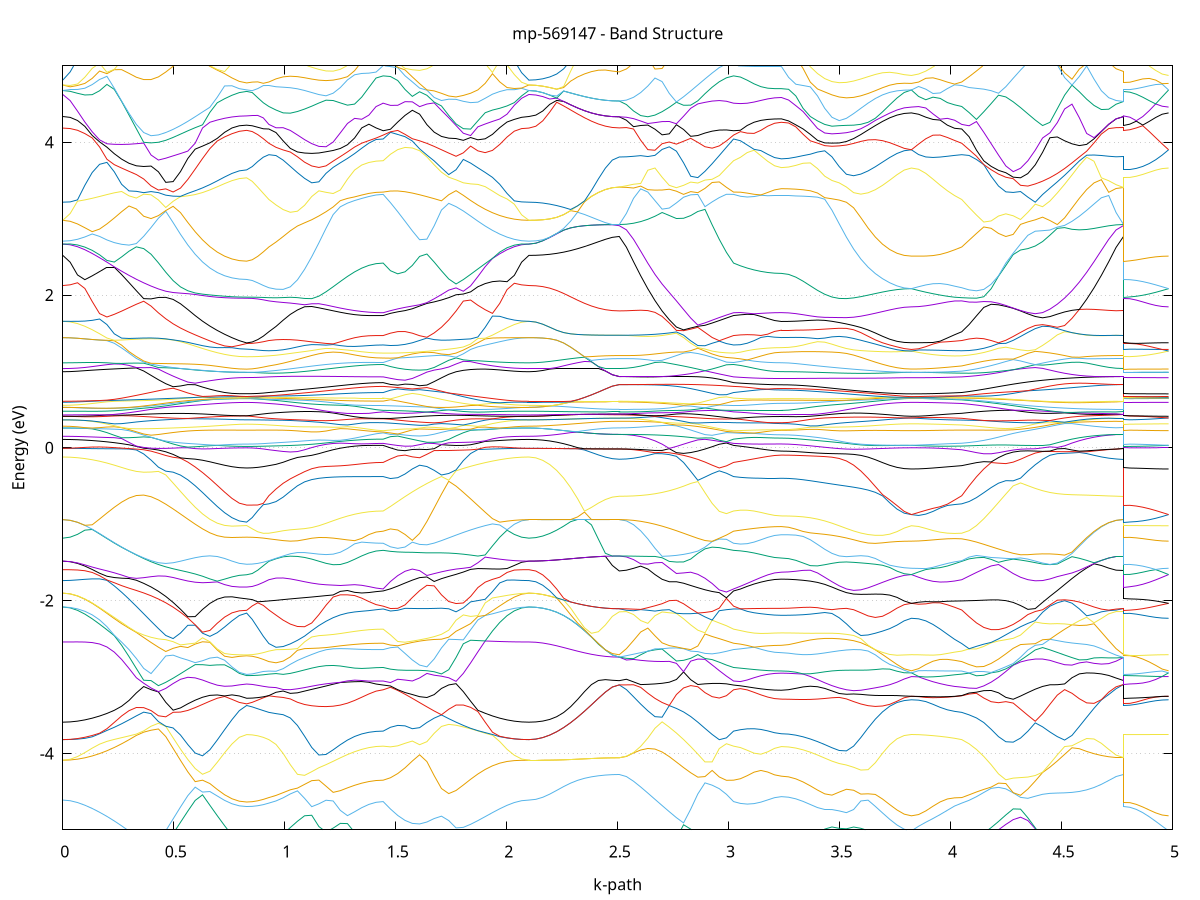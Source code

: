 set title 'mp-569147 - Band Structure'
set xlabel 'k-path'
set ylabel 'Energy (eV)'
set grid y
set yrange [-5:5]
set terminal png size 800,600
set output 'mp-569147_bands_gnuplot.png'
plot '-' using 1:2 with lines notitle, '-' using 1:2 with lines notitle, '-' using 1:2 with lines notitle, '-' using 1:2 with lines notitle, '-' using 1:2 with lines notitle, '-' using 1:2 with lines notitle, '-' using 1:2 with lines notitle, '-' using 1:2 with lines notitle, '-' using 1:2 with lines notitle, '-' using 1:2 with lines notitle, '-' using 1:2 with lines notitle, '-' using 1:2 with lines notitle, '-' using 1:2 with lines notitle, '-' using 1:2 with lines notitle, '-' using 1:2 with lines notitle, '-' using 1:2 with lines notitle, '-' using 1:2 with lines notitle, '-' using 1:2 with lines notitle, '-' using 1:2 with lines notitle, '-' using 1:2 with lines notitle, '-' using 1:2 with lines notitle, '-' using 1:2 with lines notitle, '-' using 1:2 with lines notitle, '-' using 1:2 with lines notitle, '-' using 1:2 with lines notitle, '-' using 1:2 with lines notitle, '-' using 1:2 with lines notitle, '-' using 1:2 with lines notitle, '-' using 1:2 with lines notitle, '-' using 1:2 with lines notitle, '-' using 1:2 with lines notitle, '-' using 1:2 with lines notitle, '-' using 1:2 with lines notitle, '-' using 1:2 with lines notitle, '-' using 1:2 with lines notitle, '-' using 1:2 with lines notitle, '-' using 1:2 with lines notitle, '-' using 1:2 with lines notitle, '-' using 1:2 with lines notitle, '-' using 1:2 with lines notitle, '-' using 1:2 with lines notitle, '-' using 1:2 with lines notitle, '-' using 1:2 with lines notitle, '-' using 1:2 with lines notitle, '-' using 1:2 with lines notitle, '-' using 1:2 with lines notitle, '-' using 1:2 with lines notitle, '-' using 1:2 with lines notitle, '-' using 1:2 with lines notitle, '-' using 1:2 with lines notitle, '-' using 1:2 with lines notitle, '-' using 1:2 with lines notitle, '-' using 1:2 with lines notitle, '-' using 1:2 with lines notitle, '-' using 1:2 with lines notitle, '-' using 1:2 with lines notitle, '-' using 1:2 with lines notitle, '-' using 1:2 with lines notitle, '-' using 1:2 with lines notitle, '-' using 1:2 with lines notitle, '-' using 1:2 with lines notitle, '-' using 1:2 with lines notitle, '-' using 1:2 with lines notitle, '-' using 1:2 with lines notitle, '-' using 1:2 with lines notitle, '-' using 1:2 with lines notitle, '-' using 1:2 with lines notitle, '-' using 1:2 with lines notitle, '-' using 1:2 with lines notitle, '-' using 1:2 with lines notitle, '-' using 1:2 with lines notitle, '-' using 1:2 with lines notitle, '-' using 1:2 with lines notitle, '-' using 1:2 with lines notitle, '-' using 1:2 with lines notitle, '-' using 1:2 with lines notitle, '-' using 1:2 with lines notitle, '-' using 1:2 with lines notitle, '-' using 1:2 with lines notitle, '-' using 1:2 with lines notitle, '-' using 1:2 with lines notitle, '-' using 1:2 with lines notitle, '-' using 1:2 with lines notitle, '-' using 1:2 with lines notitle, '-' using 1:2 with lines notitle, '-' using 1:2 with lines notitle, '-' using 1:2 with lines notitle, '-' using 1:2 with lines notitle, '-' using 1:2 with lines notitle, '-' using 1:2 with lines notitle, '-' using 1:2 with lines notitle, '-' using 1:2 with lines notitle
0.000000 -43.349968
0.033138 -43.349968
0.066277 -43.349768
0.099415 -43.349568
0.132553 -43.349268
0.165692 -43.348868
0.198830 -43.348368
0.231968 -43.347868
0.265106 -43.347368
0.298245 -43.346868
0.331383 -43.346268
0.364521 -43.345768
0.397660 -43.345268
0.430798 -43.344868
0.463936 -43.344468
0.497075 -43.344068
0.530213 -43.343868
0.563351 -43.343568
0.596490 -43.343368
0.629628 -43.343268
0.662766 -43.343168
0.695904 -43.343168
0.729043 -43.343068
0.762181 -43.343068
0.795319 -43.343068
0.828458 -43.343068
0.828458 -43.343068
0.853466 -43.343068
0.878475 -43.343068
0.903483 -43.343068
0.928492 -43.343068
0.928492 -43.343068
0.960684 -43.343068
0.992876 -43.343168
1.025068 -43.343168
1.057260 -43.343268
1.089452 -43.343268
1.121644 -43.343368
1.153836 -43.343368
1.186029 -43.343468
1.218221 -43.343468
1.250413 -43.343568
1.282605 -43.343568
1.314797 -43.343668
1.346989 -43.343668
1.379181 -43.343668
1.411373 -43.343668
1.443565 -43.343668
1.443565 -43.343668
1.476392 -43.343568
1.509219 -43.343468
1.542047 -43.343468
1.574874 -43.343668
1.607701 -43.343868
1.640528 -43.344268
1.673355 -43.344668
1.706182 -43.345068
1.739009 -43.345668
1.771837 -43.346168
1.804664 -43.346768
1.837491 -43.347368
1.870318 -43.347868
1.903145 -43.348368
1.935972 -43.348868
1.968799 -43.349268
2.001627 -43.349568
2.034454 -43.349768
2.067281 -43.349968
2.100108 -43.349968
2.100108 -43.349968
2.131425 -43.349968
2.162742 -43.349968
2.194059 -43.349968
2.225376 -43.349968
2.256693 -43.349968
2.288010 -43.349868
2.319328 -43.349868
2.350645 -43.349868
2.381962 -43.349868
2.413279 -43.349868
2.444596 -43.349868
2.475913 -43.349868
2.507230 -43.349768
2.507230 -43.349768
2.539422 -43.349768
2.571614 -43.349668
2.603806 -43.349468
2.635998 -43.349168
2.668190 -43.348768
2.700382 -43.348368
2.732574 -43.347868
2.764767 -43.347268
2.796959 -43.346768
2.829151 -43.346268
2.861343 -43.345668
2.893535 -43.345168
2.925727 -43.344668
2.957919 -43.344268
2.990111 -43.343968
3.022303 -43.343668
3.022303 -43.343668
3.053089 -43.343668
3.083875 -43.343568
3.114660 -43.343568
3.145446 -43.343468
3.176232 -43.343468
3.207018 -43.343468
3.237804 -43.343468
3.237804 -43.343468
3.270349 -43.343468
3.302893 -43.343468
3.335438 -43.343468
3.367983 -43.343368
3.400528 -43.343368
3.433073 -43.343368
3.465618 -43.343368
3.498163 -43.343268
3.530708 -43.343268
3.563253 -43.343268
3.595797 -43.343168
3.628342 -43.343168
3.660887 -43.343168
3.693432 -43.343068
3.725977 -43.343068
3.758522 -43.343068
3.791067 -43.343068
3.823612 -43.343068
3.823612 -43.343068
3.856013 -43.343068
3.888415 -43.343068
3.920817 -43.343068
3.953219 -43.343068
3.985621 -43.343068
4.018022 -43.343068
4.050424 -43.343068
4.050424 -43.343068
4.083534 -43.343168
4.116644 -43.343168
4.149755 -43.343268
4.182865 -43.343368
4.215975 -43.343568
4.249085 -43.343768
4.282195 -43.344068
4.315305 -43.344368
4.348416 -43.344768
4.381526 -43.345268
4.414636 -43.345668
4.447746 -43.346168
4.480856 -43.346768
4.513966 -43.347268
4.547077 -43.347768
4.580187 -43.348268
4.613297 -43.348668
4.646407 -43.349068
4.679517 -43.349368
4.712627 -43.349668
4.745738 -43.349768
4.778848 -43.349768
4.778848 -43.343068
4.807928 -43.343068
4.837008 -43.343068
4.866088 -43.343068
4.895168 -43.343068
4.924248 -43.343068
4.953328 -43.343068
4.982409 -43.343068
e
0.000000 -43.301668
0.033138 -43.301568
0.066277 -43.301268
0.099415 -43.300768
0.132553 -43.300168
0.165692 -43.299368
0.198830 -43.298368
0.231968 -43.297268
0.265106 -43.295968
0.298245 -43.294668
0.331383 -43.293168
0.364521 -43.291668
0.397660 -43.290168
0.430798 -43.288568
0.463936 -43.287068
0.497075 -43.285468
0.530213 -43.284068
0.563351 -43.282668
0.596490 -43.281368
0.629628 -43.280168
0.662766 -43.279168
0.695904 -43.278268
0.729043 -43.277568
0.762181 -43.277068
0.795319 -43.276768
0.828458 -43.276668
0.828458 -43.276668
0.853466 -43.276768
0.878475 -43.276968
0.903483 -43.277168
0.928492 -43.277568
0.928492 -43.277568
0.960684 -43.277968
0.992876 -43.278468
1.025068 -43.278868
1.057260 -43.279168
1.089452 -43.279568
1.121644 -43.279968
1.153836 -43.280268
1.186029 -43.280568
1.218221 -43.280868
1.250413 -43.281068
1.282605 -43.281368
1.314797 -43.281468
1.346989 -43.281668
1.379181 -43.281768
1.411373 -43.281768
1.443565 -43.281868
1.443565 -43.281868
1.476392 -43.279668
1.509219 -43.277668
1.542047 -43.279068
1.574874 -43.281268
1.607701 -43.283368
1.640528 -43.285368
1.673355 -43.287368
1.706182 -43.289268
1.739009 -43.291068
1.771837 -43.292768
1.804664 -43.294368
1.837491 -43.295868
1.870318 -43.297168
1.903145 -43.298368
1.935972 -43.299368
1.968799 -43.300168
2.001627 -43.300768
2.034454 -43.301268
2.067281 -43.301568
2.100108 -43.301668
2.100108 -43.301668
2.131425 -43.301668
2.162742 -43.301668
2.194059 -43.301668
2.225376 -43.301668
2.256693 -43.301668
2.288010 -43.301668
2.319328 -43.301668
2.350645 -43.301668
2.381962 -43.301668
2.413279 -43.301768
2.444596 -43.301768
2.475913 -43.301768
2.507230 -43.301768
2.507230 -43.301768
2.539422 -43.301668
2.571614 -43.301368
2.603806 -43.300868
2.635998 -43.300268
2.668190 -43.299468
2.700382 -43.298468
2.732574 -43.297368
2.764767 -43.296068
2.796959 -43.294668
2.829151 -43.293168
2.861343 -43.291468
2.893535 -43.289668
2.925727 -43.287868
2.957919 -43.285868
2.990111 -43.283868
3.022303 -43.281868
3.022303 -43.281868
3.053089 -43.281168
3.083875 -43.280568
3.114660 -43.279868
3.145446 -43.279268
3.176232 -43.278568
3.207018 -43.277968
3.237804 -43.277468
3.237804 -43.277468
3.270349 -43.277468
3.302893 -43.277468
3.335438 -43.277468
3.367983 -43.277368
3.400528 -43.277368
3.433073 -43.277268
3.465618 -43.277268
3.498163 -43.277168
3.530708 -43.277068
3.563253 -43.277068
3.595797 -43.276968
3.628342 -43.276868
3.660887 -43.276868
3.693432 -43.276768
3.725977 -43.276768
3.758522 -43.276668
3.791067 -43.276668
3.823612 -43.276668
3.823612 -43.276668
3.856013 -43.276668
3.888415 -43.276768
3.920817 -43.276868
3.953219 -43.276968
3.985621 -43.277168
4.018022 -43.277368
4.050424 -43.277568
4.050424 -43.277568
4.083534 -43.278268
4.116644 -43.279168
4.149755 -43.280168
4.182865 -43.281368
4.215975 -43.282668
4.249085 -43.284068
4.282195 -43.285468
4.315305 -43.287068
4.348416 -43.288568
4.381526 -43.290168
4.414636 -43.291668
4.447746 -43.293268
4.480856 -43.294668
4.513966 -43.296068
4.547077 -43.297268
4.580187 -43.298368
4.613297 -43.299368
4.646407 -43.300268
4.679517 -43.300868
4.712627 -43.301368
4.745738 -43.301668
4.778848 -43.301768
4.778848 -43.276668
4.807928 -43.276668
4.837008 -43.276668
4.866088 -43.276668
4.895168 -43.276668
4.924248 -43.276668
4.953328 -43.276668
4.982409 -43.276668
e
0.000000 -43.252868
0.033138 -43.252968
0.066277 -43.253268
0.099415 -43.253768
0.132553 -43.254368
0.165692 -43.255168
0.198830 -43.256168
0.231968 -43.257268
0.265106 -43.258468
0.298245 -43.259768
0.331383 -43.261168
0.364521 -43.262568
0.397660 -43.264068
0.430798 -43.265568
0.463936 -43.267068
0.497075 -43.268468
0.530213 -43.269868
0.563351 -43.271168
0.596490 -43.272368
0.629628 -43.273468
0.662766 -43.274468
0.695904 -43.275268
0.729043 -43.275868
0.762181 -43.276268
0.795319 -43.276568
0.828458 -43.276668
0.828458 -43.276668
0.853466 -43.276668
0.878475 -43.276468
0.903483 -43.276168
0.928492 -43.275868
0.928492 -43.275868
0.960684 -43.275468
0.992876 -43.275168
1.025068 -43.274768
1.057260 -43.274468
1.089452 -43.274168
1.121644 -43.273868
1.153836 -43.273668
1.186029 -43.273468
1.218221 -43.273268
1.250413 -43.273068
1.282605 -43.272968
1.314797 -43.272868
1.346989 -43.272768
1.379181 -43.272668
1.411373 -43.272668
1.443565 -43.272668
1.443565 -43.272668
1.476392 -43.274768
1.509219 -43.276868
1.542047 -43.275368
1.574874 -43.273268
1.607701 -43.271168
1.640528 -43.269068
1.673355 -43.267068
1.706182 -43.265168
1.739009 -43.263368
1.771837 -43.261668
1.804664 -43.260068
1.837491 -43.258668
1.870318 -43.257268
1.903145 -43.256168
1.935972 -43.255168
1.968799 -43.254368
2.001627 -43.253768
2.034454 -43.253268
2.067281 -43.252968
2.100108 -43.252868
2.100108 -43.252868
2.131425 -43.252868
2.162742 -43.252868
2.194059 -43.252868
2.225376 -43.252868
2.256693 -43.252868
2.288010 -43.252868
2.319328 -43.252868
2.350645 -43.252868
2.381962 -43.252868
2.413279 -43.252868
2.444596 -43.252868
2.475913 -43.252868
2.507230 -43.252868
2.507230 -43.252868
2.539422 -43.252968
2.571614 -43.253268
2.603806 -43.253668
2.635998 -43.254268
2.668190 -43.255068
2.700382 -43.256068
2.732574 -43.257168
2.764767 -43.258468
2.796959 -43.259868
2.829151 -43.261368
2.861343 -43.262968
2.893535 -43.264768
2.925727 -43.266668
2.957919 -43.268568
2.990111 -43.270568
3.022303 -43.272668
3.022303 -43.272668
3.053089 -43.273268
3.083875 -43.273968
3.114660 -43.274568
3.145446 -43.275268
3.176232 -43.275868
3.207018 -43.276568
3.237804 -43.276968
3.237804 -43.276968
3.270349 -43.276968
3.302893 -43.276968
3.335438 -43.276968
3.367983 -43.276968
3.400528 -43.276968
3.433073 -43.276868
3.465618 -43.276868
3.498163 -43.276868
3.530708 -43.276868
3.563253 -43.276768
3.595797 -43.276768
3.628342 -43.276768
3.660887 -43.276768
3.693432 -43.276768
3.725977 -43.276668
3.758522 -43.276668
3.791067 -43.276668
3.823612 -43.276668
3.823612 -43.276668
3.856013 -43.276668
3.888415 -43.276668
3.920817 -43.276568
3.953219 -43.276368
3.985621 -43.276268
4.018022 -43.276068
4.050424 -43.275868
4.050424 -43.275868
4.083534 -43.275168
4.116644 -43.274368
4.149755 -43.273468
4.182865 -43.272368
4.215975 -43.271168
4.249085 -43.269868
4.282195 -43.268468
4.315305 -43.267068
4.348416 -43.265568
4.381526 -43.264068
4.414636 -43.262568
4.447746 -43.261168
4.480856 -43.259768
4.513966 -43.258468
4.547077 -43.257168
4.580187 -43.256168
4.613297 -43.255168
4.646407 -43.254368
4.679517 -43.253768
4.712627 -43.253268
4.745738 -43.252968
4.778848 -43.252868
4.778848 -43.276668
4.807928 -43.276668
4.837008 -43.276668
4.866088 -43.276668
4.895168 -43.276668
4.924248 -43.276668
4.953328 -43.276668
4.982409 -43.276668
e
0.000000 -43.245768
0.033138 -43.245768
0.066277 -43.245868
0.099415 -43.246068
0.132553 -43.246368
0.165692 -43.246668
0.198830 -43.247068
0.231968 -43.247468
0.265106 -43.247968
0.298245 -43.248368
0.331383 -43.248768
0.364521 -43.249268
0.397660 -43.249668
0.430798 -43.249968
0.463936 -43.250268
0.497075 -43.250568
0.530213 -43.250768
0.563351 -43.250968
0.596490 -43.251068
0.629628 -43.251168
0.662766 -43.251168
0.695904 -43.251168
0.729043 -43.251268
0.762181 -43.251268
0.795319 -43.251268
0.828458 -43.251268
0.828458 -43.251268
0.853466 -43.251268
0.878475 -43.251268
0.903483 -43.251268
0.928492 -43.251268
0.928492 -43.251268
0.960684 -43.251268
0.992876 -43.251268
1.025068 -43.251168
1.057260 -43.251168
1.089452 -43.251168
1.121644 -43.251168
1.153836 -43.251168
1.186029 -43.251168
1.218221 -43.251068
1.250413 -43.251068
1.282605 -43.251068
1.314797 -43.251068
1.346989 -43.251068
1.379181 -43.251068
1.411373 -43.251068
1.443565 -43.251068
1.443565 -43.251068
1.476392 -43.251168
1.509219 -43.251268
1.542047 -43.251168
1.574874 -43.251068
1.607701 -43.250868
1.640528 -43.250568
1.673355 -43.250268
1.706182 -43.249868
1.739009 -43.249368
1.771837 -43.248968
1.804664 -43.248468
1.837491 -43.247968
1.870318 -43.247468
1.903145 -43.247068
1.935972 -43.246668
1.968799 -43.246368
2.001627 -43.246068
2.034454 -43.245868
2.067281 -43.245768
2.100108 -43.245768
2.100108 -43.245768
2.131425 -43.245768
2.162742 -43.245768
2.194059 -43.245768
2.225376 -43.245768
2.256693 -43.245768
2.288010 -43.245768
2.319328 -43.245768
2.350645 -43.245768
2.381962 -43.245768
2.413279 -43.245768
2.444596 -43.245768
2.475913 -43.245768
2.507230 -43.245768
2.507230 -43.245768
2.539422 -43.245868
2.571614 -43.245968
2.603806 -43.246168
2.635998 -43.246368
2.668190 -43.246768
2.700382 -43.247068
2.732574 -43.247468
2.764767 -43.247968
2.796959 -43.248368
2.829151 -43.248868
2.861343 -43.249368
2.893535 -43.249768
2.925727 -43.250168
2.957919 -43.250568
2.990111 -43.250768
3.022303 -43.251068
3.022303 -43.251068
3.053089 -43.251068
3.083875 -43.251168
3.114660 -43.251168
3.145446 -43.251168
3.176232 -43.251168
3.207018 -43.251268
3.237804 -43.251268
3.237804 -43.251268
3.270349 -43.251268
3.302893 -43.251268
3.335438 -43.251268
3.367983 -43.251268
3.400528 -43.251268
3.433073 -43.251268
3.465618 -43.251268
3.498163 -43.251268
3.530708 -43.251268
3.563253 -43.251268
3.595797 -43.251268
3.628342 -43.251268
3.660887 -43.251268
3.693432 -43.251268
3.725977 -43.251268
3.758522 -43.251268
3.791067 -43.251268
3.823612 -43.251268
3.823612 -43.251268
3.856013 -43.251268
3.888415 -43.251268
3.920817 -43.251268
3.953219 -43.251268
3.985621 -43.251268
4.018022 -43.251268
4.050424 -43.251268
4.050424 -43.251268
4.083534 -43.251268
4.116644 -43.251168
4.149755 -43.251168
4.182865 -43.251068
4.215975 -43.250968
4.249085 -43.250768
4.282195 -43.250568
4.315305 -43.250368
4.348416 -43.250068
4.381526 -43.249668
4.414636 -43.249268
4.447746 -43.248868
4.480856 -43.248468
4.513966 -43.247968
4.547077 -43.247568
4.580187 -43.247168
4.613297 -43.246768
4.646407 -43.246468
4.679517 -43.246168
4.712627 -43.245968
4.745738 -43.245868
4.778848 -43.245768
4.778848 -43.251268
4.807928 -43.251268
4.837008 -43.251268
4.866088 -43.251268
4.895168 -43.251268
4.924248 -43.251268
4.953328 -43.251268
4.982409 -43.251268
e
0.000000 -19.415368
0.033138 -19.414368
0.066277 -19.411468
0.099415 -19.406568
0.132553 -19.399868
0.165692 -19.391568
0.198830 -19.381768
0.231968 -19.371168
0.265106 -19.361768
0.298245 -19.358268
0.331383 -19.366268
0.364521 -19.381468
0.397660 -19.399368
0.430798 -19.417968
0.463936 -19.436668
0.497075 -19.454768
0.530213 -19.472068
0.563351 -19.488268
0.596490 -19.503168
0.629628 -19.516468
0.662766 -19.528068
0.695904 -19.537868
0.729043 -19.545768
0.762181 -19.551468
0.795319 -19.554868
0.828458 -19.556068
0.828458 -19.556068
0.853466 -19.554868
0.878475 -19.550868
0.903483 -19.544168
0.928492 -19.534768
0.928492 -19.534768
0.960684 -19.523368
0.992876 -19.508968
1.025068 -19.491868
1.057260 -19.472268
1.089452 -19.450368
1.121644 -19.426268
1.153836 -19.399968
1.186029 -19.371568
1.218221 -19.341268
1.250413 -19.309668
1.282605 -19.277368
1.314797 -19.246368
1.346989 -19.219568
1.379181 -19.199168
1.411373 -19.186668
1.443565 -19.182468
1.443565 -19.182468
1.476392 -19.192668
1.509219 -19.205368
1.542047 -19.219468
1.574874 -19.234368
1.607701 -19.249868
1.640528 -19.265668
1.673355 -19.281668
1.706182 -19.297768
1.739009 -19.313568
1.771837 -19.329068
1.804664 -19.343868
1.837491 -19.357668
1.870318 -19.370468
1.903145 -19.381868
1.935972 -19.391868
1.968799 -19.400168
2.001627 -19.406768
2.034454 -19.411568
2.067281 -19.414368
2.100108 -19.415368
2.100108 -19.415368
2.131425 -19.413568
2.162742 -19.408168
2.194059 -19.399168
2.225376 -19.386768
2.256693 -19.370968
2.288010 -19.352168
2.319328 -19.330368
2.350645 -19.306068
2.381962 -19.303368
2.413279 -19.306668
2.444596 -19.309068
2.475913 -19.310468
2.507230 -19.310968
2.507230 -19.310968
2.539422 -19.310468
2.571614 -19.309068
2.603806 -19.306668
2.635998 -19.303268
2.668190 -19.298768
2.700382 -19.292968
2.732574 -19.285968
2.764767 -19.277568
2.796959 -19.267668
2.829151 -19.256268
2.861343 -19.243368
2.893535 -19.228868
2.925727 -19.213068
2.957919 -19.196468
2.990111 -19.180168
3.022303 -19.182468
3.022303 -19.182468
3.053089 -19.186768
3.083875 -19.192868
3.114660 -19.198868
3.145446 -19.203868
3.176232 -19.207568
3.207018 -19.209768
3.237804 -19.210568
3.237804 -19.210568
3.270349 -19.214368
3.302893 -19.225868
3.335438 -19.244168
3.367983 -19.268168
3.400528 -19.295868
3.433073 -19.325568
3.465618 -19.355868
3.498163 -19.385568
3.530708 -19.414068
3.563253 -19.440568
3.595797 -19.464668
3.628342 -19.486168
3.660887 -19.504568
3.693432 -19.519768
3.725977 -19.531668
3.758522 -19.540168
3.791067 -19.545268
3.823612 -19.546968
3.823612 -19.546968
3.856013 -19.547168
3.888415 -19.547568
3.920817 -19.547468
3.953219 -19.546368
3.985621 -19.544068
4.018022 -19.540168
4.050424 -19.534768
4.050424 -19.534768
4.083534 -19.518468
4.116644 -19.499568
4.149755 -19.481168
4.182865 -19.467368
4.215975 -19.454468
4.249085 -19.440568
4.282195 -19.425668
4.315305 -19.410268
4.348416 -19.394468
4.381526 -19.378668
4.414636 -19.363268
4.447746 -19.348668
4.480856 -19.335368
4.513966 -19.323768
4.547077 -19.314568
4.580187 -19.308168
4.613297 -19.304868
4.646407 -19.304468
4.679517 -19.305968
4.712627 -19.308268
4.745738 -19.310268
4.778848 -19.310968
4.778848 -19.556068
4.807928 -19.555668
4.837008 -19.554668
4.866088 -19.553068
4.895168 -19.551068
4.924248 -19.549068
4.953328 -19.547568
4.982409 -19.546968
e
0.000000 -19.262368
0.033138 -19.262068
0.066277 -19.261968
0.099415 -19.263768
0.132553 -19.269068
0.165692 -19.277968
0.198830 -19.289968
0.231968 -19.304468
0.265106 -19.320868
0.298245 -19.338668
0.331383 -19.357368
0.364521 -19.376568
0.397660 -19.395968
0.430798 -19.415368
0.463936 -19.434268
0.497075 -19.452368
0.530213 -19.469668
0.563351 -19.485668
0.596490 -19.500268
0.629628 -19.513368
0.662766 -19.524668
0.695904 -19.534068
0.729043 -19.541568
0.762181 -19.546968
0.795319 -19.550168
0.828458 -19.551268
0.828458 -19.551268
0.853466 -19.549468
0.878475 -19.543968
0.903483 -19.535268
0.928492 -19.523468
0.928492 -19.523468
0.960684 -19.509668
0.992876 -19.492968
1.025068 -19.476568
1.057260 -19.459568
1.089452 -19.439468
1.121644 -19.416368
1.153836 -19.390768
1.186029 -19.362968
1.218221 -19.333468
1.250413 -19.302868
1.282605 -19.271968
1.314797 -19.241468
1.346989 -19.212668
1.379181 -19.188568
1.411373 -19.172368
1.443565 -19.166768
1.443565 -19.166768
1.476392 -19.161268
1.509219 -19.163868
1.542047 -19.170468
1.574874 -19.179068
1.607701 -19.188468
1.640528 -19.198268
1.673355 -19.207868
1.706182 -19.216968
1.739009 -19.225368
1.771837 -19.232868
1.804664 -19.239368
1.837491 -19.244968
1.870318 -19.249568
1.903145 -19.253368
1.935972 -19.256368
1.968799 -19.258668
2.001627 -19.260368
2.034454 -19.261468
2.067281 -19.262168
2.100108 -19.262368
2.100108 -19.262368
2.131425 -19.263668
2.162742 -19.267068
2.194059 -19.271968
2.225376 -19.277668
2.256693 -19.283468
2.288010 -19.289268
2.319328 -19.294568
2.350645 -19.299368
2.381962 -19.303368
2.413279 -19.306668
2.444596 -19.309068
2.475913 -19.310468
2.507230 -19.310968
2.507230 -19.310968
2.539422 -19.309768
2.571614 -19.306268
2.603806 -19.300568
2.635998 -19.292468
2.668190 -19.282168
2.700382 -19.269768
2.732574 -19.255168
2.764767 -19.238668
2.796959 -19.220268
2.829151 -19.199968
2.861343 -19.178168
2.893535 -19.173168
2.925727 -19.171868
2.957919 -19.172368
2.990111 -19.175468
3.022303 -19.166768
3.022303 -19.166768
3.053089 -19.163868
3.083875 -19.161568
3.114660 -19.159968
3.145446 -19.159068
3.176232 -19.158668
3.207018 -19.158568
3.237804 -19.158468
3.237804 -19.158468
3.270349 -19.163368
3.302893 -19.177568
3.335438 -19.199568
3.367983 -19.227568
3.400528 -19.259368
3.433073 -19.292868
3.465618 -19.326368
3.498163 -19.358868
3.530708 -19.389668
3.563253 -19.418168
3.595797 -19.443968
3.628342 -19.466868
3.660887 -19.486668
3.693432 -19.503068
3.725977 -19.516068
3.758522 -19.525368
3.791067 -19.530968
3.823612 -19.532868
3.823612 -19.532868
3.856013 -19.536468
3.888415 -19.538668
3.920817 -19.539168
3.953219 -19.537968
3.985621 -19.534968
4.018022 -19.530068
4.050424 -19.523468
4.050424 -19.523468
4.083534 -19.503468
4.116644 -19.488968
4.149755 -19.478868
4.182865 -19.465068
4.215975 -19.450068
4.249085 -19.434868
4.282195 -19.419268
4.315305 -19.403268
4.348416 -19.387068
4.381526 -19.370968
4.414636 -19.355368
4.447746 -19.340568
4.480856 -19.327168
4.513966 -19.315868
4.547077 -19.307168
4.580187 -19.301768
4.613297 -19.299868
4.646407 -19.301068
4.679517 -19.304068
4.712627 -19.307468
4.745738 -19.310068
4.778848 -19.310968
4.778848 -19.551268
4.807928 -19.550868
4.837008 -19.549568
4.866088 -19.547368
4.895168 -19.544468
4.924248 -19.541068
4.953328 -19.537068
4.982409 -19.532868
e
0.000000 -19.262368
0.033138 -19.261468
0.066277 -19.259368
0.099415 -19.258568
0.132553 -19.261668
0.165692 -19.269168
0.198830 -19.279968
0.231968 -19.292668
0.265106 -19.304768
0.298245 -19.310868
0.331383 -19.305668
0.364521 -19.293268
0.397660 -19.278868
0.430798 -19.266268
0.463936 -19.260268
0.497075 -19.269368
0.530213 -19.297468
0.563351 -19.336468
0.596490 -19.375068
0.629628 -19.410068
0.662766 -19.440568
0.695904 -19.466068
0.729043 -19.486268
0.762181 -19.500968
0.795319 -19.509968
0.828458 -19.512968
0.828458 -19.512968
0.853466 -19.512368
0.878475 -19.510668
0.903483 -19.507968
0.928492 -19.504068
0.928492 -19.504068
0.960684 -19.498168
0.992876 -19.488368
1.025068 -19.471668
1.057260 -19.449368
1.089452 -19.424568
1.121644 -19.397668
1.153836 -19.368768
1.186029 -19.337868
1.218221 -19.305468
1.250413 -19.272068
1.282605 -19.238468
1.314797 -19.205468
1.346989 -19.175668
1.379181 -19.152068
1.411373 -19.135968
1.443565 -19.130068
1.443565 -19.130068
1.476392 -19.128268
1.509219 -19.125968
1.542047 -19.129868
1.574874 -19.139168
1.607701 -19.150768
1.640528 -19.162568
1.673355 -19.173368
1.706182 -19.182568
1.739009 -19.189968
1.771837 -19.195568
1.804664 -19.199468
1.837491 -19.201868
1.870318 -19.207368
1.903145 -19.221668
1.935972 -19.233968
1.968799 -19.244068
2.001627 -19.252068
2.034454 -19.257768
2.067281 -19.261268
2.100108 -19.262368
2.100108 -19.262368
2.131425 -19.263668
2.162742 -19.267068
2.194059 -19.271968
2.225376 -19.277668
2.256693 -19.283468
2.288010 -19.289268
2.319328 -19.294568
2.350645 -19.299368
2.381962 -19.279768
2.413279 -19.252268
2.444596 -19.224968
2.475913 -19.201768
2.507230 -19.191368
2.507230 -19.191368
2.539422 -19.191268
2.571614 -19.190668
2.603806 -19.189868
2.635998 -19.188768
2.668190 -19.187368
2.700382 -19.185868
2.732574 -19.184168
2.764767 -19.182268
2.796959 -19.180068
2.829151 -19.177668
2.861343 -19.175268
2.893535 -19.154768
2.925727 -19.130068
2.957919 -19.120668
2.990111 -19.126768
3.022303 -19.130068
3.022303 -19.130068
3.053089 -19.128668
3.083875 -19.125368
3.114660 -19.121968
3.145446 -19.119168
3.176232 -19.117268
3.207018 -19.116168
3.237804 -19.115768
3.237804 -19.115768
3.270349 -19.124668
3.302893 -19.147868
3.335438 -19.178768
3.367983 -19.212968
3.400528 -19.247968
3.433073 -19.282868
3.465618 -19.317068
3.498163 -19.350068
3.530708 -19.381468
3.563253 -19.410868
3.595797 -19.437768
3.628342 -19.461768
3.660887 -19.482768
3.693432 -19.500368
3.725977 -19.514368
3.758522 -19.524568
3.791067 -19.530768
3.823612 -19.532868
3.823612 -19.532868
3.856013 -19.528368
3.888415 -19.523668
3.920817 -19.518968
3.953219 -19.514468
3.985621 -19.510368
4.018022 -19.506968
4.050424 -19.504068
4.050424 -19.504068
4.083534 -19.497368
4.116644 -19.479568
4.149755 -19.454068
4.182865 -19.425268
4.215975 -19.391668
4.249085 -19.354768
4.282195 -19.316068
4.315305 -19.277668
4.348416 -19.243268
4.381526 -19.216668
4.414636 -19.198768
4.447746 -19.188268
4.480856 -19.183368
4.513966 -19.182268
4.547077 -19.183168
4.580187 -19.185068
4.613297 -19.187068
4.646407 -19.188668
4.679517 -19.189868
4.712627 -19.190668
4.745738 -19.191168
4.778848 -19.191368
4.778848 -19.512968
4.807928 -19.513468
4.837008 -19.514968
4.866088 -19.517468
4.895168 -19.520668
4.924248 -19.524368
4.953328 -19.528568
4.982409 -19.532868
e
0.000000 -19.200068
0.033138 -19.199868
0.066277 -19.198368
0.099415 -19.193268
0.132553 -19.181768
0.165692 -19.163168
0.198830 -19.138568
0.231968 -19.108768
0.265106 -19.074868
0.298245 -19.037868
0.331383 -19.002368
0.364521 -19.039768
0.397660 -19.091368
0.430798 -19.143168
0.463936 -19.193968
0.497075 -19.242568
0.530213 -19.286968
0.563351 -19.326268
0.596490 -19.363568
0.629628 -19.398168
0.662766 -19.428768
0.695904 -19.454468
0.729043 -19.474768
0.762181 -19.489368
0.795319 -19.498068
0.828458 -19.500968
0.828458 -19.500968
0.853466 -19.500368
0.878475 -19.498468
0.903483 -19.495168
0.928492 -19.490468
0.928492 -19.490468
0.960684 -19.483468
0.992876 -19.472468
1.025068 -19.457368
1.057260 -19.438268
1.089452 -19.414968
1.121644 -19.388268
1.153836 -19.358768
1.186029 -19.327368
1.218221 -19.294968
1.250413 -19.262168
1.282605 -19.229968
1.314797 -19.198668
1.346989 -19.166568
1.379181 -19.131868
1.411373 -19.095168
1.443565 -19.062768
1.443565 -19.062768
1.476392 -19.048368
1.509219 -19.033668
1.542047 -19.019968
1.574874 -19.006068
1.607701 -19.032868
1.640528 -19.059068
1.673355 -19.084468
1.706182 -19.108668
1.739009 -19.131568
1.771837 -19.153068
1.804664 -19.172868
1.837491 -19.191068
1.870318 -19.203168
1.903145 -19.203468
1.935972 -19.203168
1.968799 -19.202368
2.001627 -19.201568
2.034454 -19.200768
2.067281 -19.200268
2.100108 -19.200068
2.100108 -19.200068
2.131425 -19.198768
2.162742 -19.195168
2.194059 -19.190168
2.225376 -19.184268
2.256693 -19.178068
2.288010 -19.171968
2.319328 -19.166368
2.350645 -19.161268
2.381962 -19.156868
2.413279 -19.153368
2.444596 -19.150868
2.475913 -19.149268
2.507230 -19.148768
2.507230 -19.148768
2.539422 -19.148568
2.571614 -19.148068
2.603806 -19.147068
2.635998 -19.145468
2.668190 -19.143268
2.700382 -19.140268
2.732574 -19.136468
2.764767 -19.131868
2.796959 -19.126668
2.829151 -19.120868
2.861343 -19.114968
2.893535 -19.111268
2.925727 -19.114168
2.957919 -19.104068
2.990111 -19.077168
3.022303 -19.062768
3.022303 -19.062768
3.053089 -19.061968
3.083875 -19.066268
3.114660 -19.071968
3.145446 -19.076868
3.176232 -19.080368
3.207018 -19.082368
3.237804 -19.082968
3.237804 -19.082968
3.270349 -19.094468
3.302893 -19.121368
3.335438 -19.154768
3.367983 -19.190668
3.400528 -19.227468
3.433073 -19.263868
3.465618 -19.299368
3.498163 -19.333168
3.530708 -19.364968
3.563253 -19.394268
3.595797 -19.420868
3.628342 -19.444468
3.660887 -19.464668
3.693432 -19.481568
3.725977 -19.494768
3.758522 -19.504368
3.791067 -19.510168
3.823612 -19.512068
3.823612 -19.512068
3.856013 -19.511068
3.888415 -19.508468
3.920817 -19.504968
3.953219 -19.501068
3.985621 -19.497268
4.018022 -19.493768
4.050424 -19.490468
4.050424 -19.490468
4.083534 -19.481568
4.116644 -19.467668
4.149755 -19.444268
4.182865 -19.412568
4.215975 -19.376868
4.249085 -19.339268
4.282195 -19.301068
4.315305 -19.263768
4.348416 -19.227768
4.381526 -19.192868
4.414636 -19.161268
4.447746 -19.135268
4.480856 -19.116068
4.513966 -19.103368
4.547077 -19.098068
4.580187 -19.107468
4.613297 -19.122568
4.646407 -19.134168
4.679517 -19.141668
4.712627 -19.145968
4.745738 -19.148168
4.778848 -19.148768
4.778848 -19.500968
4.807928 -19.501468
4.837008 -19.502768
4.866088 -19.504768
4.895168 -19.507268
4.924248 -19.509568
4.953328 -19.511368
4.982409 -19.512068
e
0.000000 -19.200068
0.033138 -19.199168
0.066277 -19.195668
0.099415 -19.187868
0.132553 -19.174068
0.165692 -19.154168
0.198830 -19.128668
0.231968 -19.098268
0.265106 -19.063668
0.298245 -19.025568
0.331383 -18.984568
0.364521 -18.974768
0.397660 -19.018568
0.430798 -19.066868
0.463936 -19.106568
0.497075 -19.128568
0.530213 -19.129768
0.563351 -19.117868
0.596490 -19.100168
0.629628 -19.079868
0.662766 -19.058668
0.695904 -19.037368
0.729043 -19.016768
0.762181 -18.997768
0.795319 -18.982168
0.828458 -18.975268
0.828458 -18.975268
0.853466 -18.975068
0.878475 -18.974568
0.903483 -18.973768
0.928492 -18.972668
0.928492 -18.972668
0.960684 -18.974468
0.992876 -18.980368
1.025068 -18.988168
1.057260 -18.996568
1.089452 -19.004868
1.121644 -19.012868
1.153836 -19.020068
1.186029 -19.026468
1.218221 -19.031668
1.250413 -19.035368
1.282605 -19.037168
1.314797 -19.036668
1.346989 -19.033468
1.379181 -19.027868
1.411373 -19.021568
1.443565 -19.049468
1.443565 -19.049468
1.476392 -19.026668
1.509219 -19.023868
1.542047 -19.006468
1.574874 -19.002468
1.607701 -18.982468
1.640528 -18.997268
1.673355 -19.022468
1.706182 -19.046568
1.739009 -19.069468
1.771837 -19.090868
1.804664 -19.110668
1.837491 -19.128768
1.870318 -19.145068
1.903145 -19.159368
1.935972 -19.171668
1.968799 -19.181768
2.001627 -19.189768
2.034454 -19.195468
2.067281 -19.198868
2.100108 -19.200068
2.100108 -19.200068
2.131425 -19.198768
2.162742 -19.195168
2.194059 -19.190168
2.225376 -19.184268
2.256693 -19.178068
2.288010 -19.171968
2.319328 -19.166368
2.350645 -19.161268
2.381962 -19.156868
2.413279 -19.153368
2.444596 -19.150868
2.475913 -19.149268
2.507230 -19.148768
2.507230 -19.148768
2.539422 -19.147668
2.571614 -19.144568
2.603806 -19.139368
2.635998 -19.132168
2.668190 -19.122968
2.700382 -19.111868
2.732574 -19.098868
2.764767 -19.084968
2.796959 -19.087368
2.829151 -19.090768
2.861343 -19.094868
2.893535 -19.097568
2.925727 -19.093668
2.957919 -19.085368
2.990111 -19.074968
3.022303 -19.049468
3.022303 -19.049468
3.053089 -19.040268
3.083875 -19.030468
3.114660 -19.020068
3.145446 -19.009168
3.176232 -18.997868
3.207018 -18.986668
3.237804 -18.979068
3.237804 -18.979068
3.270349 -18.984968
3.302893 -19.001968
3.335438 -19.016068
3.367983 -19.025468
3.400528 -19.030468
3.433073 -19.031768
3.465618 -19.030268
3.498163 -19.026768
3.530708 -19.021668
3.563253 -19.015368
3.595797 -19.008168
3.628342 -19.000368
3.660887 -18.992168
3.693432 -18.983968
3.725977 -18.976168
3.758522 -18.969268
3.791067 -18.964468
3.823612 -18.962668
3.823612 -18.962668
3.856013 -18.963568
3.888415 -18.965668
3.920817 -18.968168
3.953219 -18.970468
3.985621 -18.972168
4.018022 -18.972868
4.050424 -18.972668
4.050424 -18.972668
4.083534 -18.970968
4.116644 -18.969168
4.149755 -18.967568
4.182865 -18.966568
4.215975 -18.965868
4.249085 -18.964968
4.282195 -18.962768
4.315305 -18.957568
4.348416 -18.948768
4.381526 -18.940868
4.414636 -18.953768
4.447746 -18.985668
4.480856 -19.019768
4.513966 -19.050868
4.547077 -19.075768
4.580187 -19.100168
4.613297 -19.118968
4.646407 -19.132268
4.679517 -19.140768
4.712627 -19.145668
4.745738 -19.148068
4.778848 -19.148768
4.778848 -18.975268
4.807928 -18.974668
4.837008 -18.973168
4.866088 -18.970768
4.895168 -18.968068
4.924248 -18.965368
4.953328 -18.963368
4.982409 -18.962668
e
0.000000 -18.854668
0.033138 -18.854668
0.066277 -18.854968
0.099415 -18.855468
0.132553 -18.856468
0.165692 -18.858368
0.198830 -18.862368
0.231968 -18.873368
0.265106 -18.900468
0.298245 -18.940768
0.331383 -18.984468
0.364521 -18.941668
0.397660 -18.907768
0.430798 -18.880368
0.463936 -18.877668
0.497075 -18.880368
0.530213 -18.883968
0.563351 -18.887668
0.596490 -18.891468
0.629628 -18.895068
0.662766 -18.898568
0.695904 -18.902168
0.729043 -18.906468
0.762181 -18.913268
0.795319 -18.922368
0.828458 -18.927368
0.828458 -18.927368
0.853466 -18.927068
0.878475 -18.926368
0.903483 -18.925068
0.928492 -18.923268
0.928492 -18.923268
0.960684 -18.920268
0.992876 -18.919068
1.025068 -18.921068
1.057260 -18.923968
1.089452 -18.926868
1.121644 -18.929468
1.153836 -18.931468
1.186029 -18.932568
1.218221 -18.932768
1.250413 -18.931668
1.282605 -18.929368
1.314797 -18.928668
1.346989 -18.944968
1.379181 -18.978668
1.411373 -19.016568
1.443565 -19.018468
1.443565 -19.018468
1.476392 -19.020568
1.509219 -18.991668
1.542047 -18.979768
1.574874 -18.982368
1.607701 -18.971368
1.640528 -18.961768
1.673355 -18.941368
1.706182 -18.922068
1.739009 -18.904968
1.771837 -18.890768
1.804664 -18.879768
1.837491 -18.871568
1.870318 -18.865668
1.903145 -18.861368
1.935972 -18.858468
1.968799 -18.856668
2.001627 -18.855568
2.034454 -18.854968
2.067281 -18.854668
2.100108 -18.854668
2.100108 -18.854668
2.131425 -18.854668
2.162742 -18.855068
2.194059 -18.855968
2.225376 -18.859768
2.256693 -18.873368
2.288010 -18.896168
2.319328 -18.923468
2.350645 -18.953368
2.381962 -18.984968
2.413279 -19.016968
2.444596 -19.047668
2.475913 -19.073068
2.507230 -19.084068
2.507230 -19.084068
2.539422 -19.083968
2.571614 -19.083768
2.603806 -19.083368
2.635998 -19.083068
2.668190 -19.082868
2.700382 -19.082968
2.732574 -19.083568
2.764767 -19.084068
2.796959 -19.067668
2.829151 -19.049568
2.861343 -19.030168
2.893535 -19.009368
2.925727 -18.987368
2.957919 -18.990068
2.990111 -19.005368
3.022303 -19.018468
3.022303 -19.018468
3.053089 -19.017468
3.083875 -19.009068
3.114660 -18.996768
3.145446 -18.983068
3.176232 -18.969368
3.207018 -18.959568
3.237804 -18.967268
3.237804 -18.967268
3.270349 -18.972668
3.302893 -18.975768
3.335438 -18.981468
3.367983 -18.985468
3.400528 -18.986768
3.433073 -18.985868
3.465618 -18.983168
3.498163 -18.979168
3.530708 -18.974068
3.563253 -18.968068
3.595797 -18.961368
3.628342 -18.954068
3.660887 -18.946468
3.693432 -18.938468
3.725977 -18.930268
3.758522 -18.921968
3.791067 -18.913868
3.823612 -18.908268
3.823612 -18.908268
3.856013 -18.908668
3.888415 -18.912068
3.920817 -18.916668
3.953219 -18.920268
3.985621 -18.922668
4.018022 -18.923668
4.050424 -18.923368
4.050424 -18.923368
4.083534 -18.920268
4.116644 -18.916468
4.149755 -18.915368
4.182865 -18.917168
4.215975 -18.916968
4.249085 -18.914668
4.282195 -18.910468
4.315305 -18.904568
4.348416 -18.897168
4.381526 -18.900268
4.414636 -18.935768
4.447746 -18.974668
4.480856 -19.012068
4.513966 -19.046168
4.547077 -19.075568
4.580187 -19.084168
4.613297 -19.083868
4.646407 -19.083468
4.679517 -19.083468
4.712627 -19.083768
4.745738 -19.083968
4.778848 -19.084068
4.778848 -18.927368
4.807928 -18.926668
4.837008 -18.924668
4.866088 -18.921468
4.895168 -18.917368
4.924248 -18.912368
4.953328 -18.907568
4.982409 -18.908268
e
0.000000 -18.813468
0.033138 -18.813568
0.066277 -18.813868
0.099415 -18.814368
0.132553 -18.815068
0.165692 -18.818368
0.198830 -18.828868
0.231968 -18.843168
0.265106 -18.854168
0.298245 -18.867668
0.331383 -18.906468
0.364521 -18.939968
0.397660 -18.898668
0.430798 -18.862968
0.463936 -18.852068
0.497075 -18.852868
0.530213 -18.855868
0.563351 -18.859368
0.596490 -18.862868
0.629628 -18.866168
0.662766 -18.869168
0.695904 -18.872068
0.729043 -18.883368
0.762181 -18.892068
0.795319 -18.896368
0.828458 -18.897568
0.828458 -18.897568
0.853466 -18.898068
0.878475 -18.899468
0.903483 -18.901568
0.928492 -18.904268
0.928492 -18.904268
0.960684 -18.905468
0.992876 -18.900968
1.025068 -18.891868
1.057260 -18.882668
1.089452 -18.880168
1.121644 -18.880468
1.153836 -18.881068
1.186029 -18.881768
1.218221 -18.882668
1.250413 -18.883668
1.282605 -18.885068
1.314797 -18.890568
1.346989 -18.898968
1.379181 -18.898168
1.411373 -18.911768
1.443565 -18.919068
1.443565 -18.919068
1.476392 -18.923768
1.509219 -18.949668
1.542047 -18.960068
1.574874 -18.946768
1.607701 -18.954368
1.640528 -18.924268
1.673355 -18.895468
1.706182 -18.874068
1.739009 -18.860668
1.771837 -18.850068
1.804664 -18.840368
1.837491 -18.831768
1.870318 -18.824568
1.903145 -18.819068
1.935972 -18.815668
1.968799 -18.814668
2.001627 -18.814168
2.034454 -18.813768
2.067281 -18.813568
2.100108 -18.813468
2.100108 -18.813468
2.131425 -18.813468
2.162742 -18.815768
2.194059 -18.827268
2.225376 -18.840468
2.256693 -18.848068
2.288010 -18.849968
2.319328 -18.850568
2.350645 -18.850668
2.381962 -18.850668
2.413279 -18.850668
2.444596 -18.850668
2.475913 -18.850568
2.507230 -18.850568
2.507230 -18.850568
2.539422 -18.850968
2.571614 -18.852168
2.603806 -18.854668
2.635998 -18.858968
2.668190 -18.865368
2.700382 -18.874068
2.732574 -18.884768
2.764767 -18.897268
2.796959 -18.911068
2.829151 -18.925868
2.861343 -18.941568
2.893535 -18.957668
2.925727 -18.973968
2.957919 -18.964568
2.990111 -18.941168
3.022303 -18.919068
3.022303 -18.919068
3.053089 -18.915268
3.083875 -18.917768
3.114660 -18.926068
3.145446 -18.936668
3.176232 -18.948068
3.207018 -18.957168
3.237804 -18.951368
3.237804 -18.951368
3.270349 -18.939468
3.302893 -18.918868
3.335438 -18.893468
3.367983 -18.870668
3.400528 -18.855068
3.433073 -18.847268
3.465618 -18.845168
3.498163 -18.846368
3.530708 -18.849768
3.563253 -18.854568
3.595797 -18.860368
3.628342 -18.867068
3.660887 -18.874168
3.693432 -18.881568
3.725977 -18.888668
3.758522 -18.894968
3.791067 -18.899568
3.823612 -18.901168
3.823612 -18.901168
3.856013 -18.906868
3.888415 -18.908668
3.920817 -18.907868
3.953219 -18.906568
3.985621 -18.904968
4.018022 -18.903868
4.050424 -18.904268
4.050424 -18.904268
4.083534 -18.908268
4.116644 -18.912268
4.149755 -18.911968
4.182865 -18.906968
4.215975 -18.901468
4.249085 -18.895668
4.282195 -18.889968
4.315305 -18.888368
4.348416 -18.886068
4.381526 -18.888368
4.414636 -18.888368
4.447746 -18.884068
4.480856 -18.878568
4.513966 -18.873168
4.547077 -18.868268
4.580187 -18.863768
4.613297 -18.859868
4.646407 -18.856568
4.679517 -18.853968
4.712627 -18.852068
4.745738 -18.850968
4.778848 -18.850568
4.778848 -18.897568
4.807928 -18.897968
4.837008 -18.899268
4.866088 -18.901268
4.895168 -18.903568
4.924248 -18.905868
4.953328 -18.906868
4.982409 -18.901168
e
0.000000 -18.805968
0.033138 -18.806268
0.066277 -18.807268
0.099415 -18.809068
0.132553 -18.812468
0.165692 -18.816168
0.198830 -18.817568
0.231968 -18.819368
0.265106 -18.821468
0.298245 -18.833568
0.331383 -18.852168
0.364521 -18.857668
0.397660 -18.859468
0.430798 -18.846768
0.463936 -18.812568
0.497075 -18.813868
0.530213 -18.820868
0.563351 -18.829168
0.596490 -18.838468
0.629628 -18.848868
0.662766 -18.860168
0.695904 -18.871668
0.729043 -18.873768
0.762181 -18.875268
0.795319 -18.876268
0.828458 -18.876568
0.828458 -18.876568
0.853466 -18.876468
0.878475 -18.876468
0.903483 -18.876568
0.928492 -18.876868
0.928492 -18.876868
0.960684 -18.877168
0.992876 -18.877468
1.025068 -18.877668
1.057260 -18.876668
1.089452 -18.869068
1.121644 -18.859568
1.153836 -18.851068
1.186029 -18.844668
1.218221 -18.842068
1.250413 -18.847068
1.282605 -18.863968
1.314797 -18.883868
1.346989 -18.887168
1.379181 -18.886968
1.411373 -18.887768
1.443565 -18.888768
1.443565 -18.888768
1.476392 -18.887468
1.509219 -18.888968
1.542047 -18.915168
1.574874 -18.927268
1.607701 -18.900268
1.640528 -18.871568
1.673355 -18.854268
1.706182 -18.834268
1.739009 -18.815268
1.771837 -18.814168
1.804664 -18.814168
1.837491 -18.814368
1.870318 -18.814468
1.903145 -18.814268
1.935972 -18.813268
1.968799 -18.810768
2.001627 -18.808568
2.034454 -18.807168
2.067281 -18.806268
2.100108 -18.805968
2.100108 -18.805968
2.131425 -18.808468
2.162742 -18.813368
2.194059 -18.813268
2.225376 -18.813168
2.256693 -18.812968
2.288010 -18.812768
2.319328 -18.812568
2.350645 -18.812368
2.381962 -18.812168
2.413279 -18.812068
2.444596 -18.811968
2.475913 -18.811868
2.507230 -18.811868
2.507230 -18.811868
2.539422 -18.812268
2.571614 -18.813168
2.603806 -18.814368
2.635998 -18.815268
2.668190 -18.815368
2.700382 -18.814568
2.732574 -18.812968
2.764767 -18.810768
2.796959 -18.808068
2.829151 -18.805168
2.861343 -18.802168
2.893535 -18.799268
2.925727 -18.811868
2.957919 -18.837768
2.990111 -18.864068
3.022303 -18.888768
3.022303 -18.888768
3.053089 -18.894368
3.083875 -18.895368
3.114660 -18.892268
3.145446 -18.888168
3.176232 -18.898468
3.207018 -18.909768
3.237804 -18.915268
3.237804 -18.915268
3.270349 -18.909768
3.302893 -18.889768
3.335438 -18.865968
3.367983 -18.847868
3.400528 -18.838568
3.433073 -18.835568
3.465618 -18.835968
3.498163 -18.838468
3.530708 -18.842268
3.563253 -18.847168
3.595797 -18.852768
3.628342 -18.858968
3.660887 -18.865668
3.693432 -18.872768
3.725977 -18.880268
3.758522 -18.887968
3.791067 -18.895768
3.823612 -18.901168
3.823612 -18.901168
3.856013 -18.894468
3.888415 -18.887668
3.920817 -18.882068
3.953219 -18.878368
3.985621 -18.876568
4.018022 -18.876368
4.050424 -18.876868
4.050424 -18.876868
4.083534 -18.877668
4.116644 -18.878968
4.149755 -18.880768
4.182865 -18.882868
4.215975 -18.885068
4.249085 -18.887068
4.282195 -18.888368
4.315305 -18.885068
4.348416 -18.884168
4.381526 -18.880568
4.414636 -18.872068
4.447746 -18.847568
4.480856 -18.841368
4.513966 -18.835968
4.547077 -18.830668
4.580187 -18.825968
4.613297 -18.821768
4.646407 -18.818268
4.679517 -18.815468
4.712627 -18.813468
4.745738 -18.812268
4.778848 -18.811868
4.778848 -18.876568
4.807928 -18.877168
4.837008 -18.878968
4.866088 -18.881768
4.895168 -18.885668
4.924248 -18.890368
4.953328 -18.895568
4.982409 -18.901168
e
0.000000 -18.633868
0.033138 -18.637368
0.066277 -18.647968
0.099415 -18.664968
0.132553 -18.687368
0.165692 -18.713068
0.198830 -18.738568
0.231968 -18.759168
0.265106 -18.788868
0.298245 -18.823968
0.331383 -18.826568
0.364521 -18.829068
0.397660 -18.830168
0.430798 -18.823168
0.463936 -18.801568
0.497075 -18.762668
0.530213 -18.719168
0.563351 -18.677068
0.596490 -18.637568
0.629628 -18.601568
0.662766 -18.569668
0.695904 -18.542568
0.729043 -18.520868
0.762181 -18.505068
0.795319 -18.495368
0.828458 -18.492268
0.828458 -18.492268
0.853466 -18.494168
0.878475 -18.499568
0.903483 -18.508568
0.928492 -18.520868
0.928492 -18.520868
0.960684 -18.535468
0.992876 -18.553368
1.025068 -18.574468
1.057260 -18.598368
1.089452 -18.624868
1.121644 -18.653568
1.153836 -18.683768
1.186029 -18.714768
1.218221 -18.744568
1.250413 -18.769368
1.282605 -18.791668
1.314797 -18.823668
1.346989 -18.854368
1.379181 -18.874868
1.411373 -18.864968
1.443565 -18.848868
1.443565 -18.848868
1.476392 -18.859968
1.509219 -18.867368
1.542047 -18.871268
1.574874 -18.872068
1.607701 -18.869868
1.640528 -18.864468
1.673355 -18.843368
1.706182 -18.815968
1.739009 -18.801168
1.771837 -18.768568
1.804664 -18.741568
1.837491 -18.720168
1.870318 -18.700668
1.903145 -18.684168
1.935972 -18.670468
1.968799 -18.658168
2.001627 -18.647868
2.034454 -18.640168
2.067281 -18.635468
2.100108 -18.633868
2.100108 -18.633868
2.131425 -18.633668
2.162742 -18.633168
2.194059 -18.632368
2.225376 -18.631368
2.256693 -18.630068
2.288010 -18.628568
2.319328 -18.626968
2.350645 -18.625368
2.381962 -18.623868
2.413279 -18.622568
2.444596 -18.621468
2.475913 -18.620768
2.507230 -18.620568
2.507230 -18.620568
2.539422 -18.622068
2.571614 -18.626568
2.603806 -18.633968
2.635998 -18.643868
2.668190 -18.655968
2.700382 -18.669968
2.732574 -18.685368
2.764767 -18.701468
2.796959 -18.718668
2.829151 -18.739968
2.861343 -18.762668
2.893535 -18.786768
2.925727 -18.799368
2.957919 -18.817068
2.990111 -18.834468
3.022303 -18.848868
3.022303 -18.848868
3.053089 -18.854568
3.083875 -18.863268
3.114660 -18.874068
3.145446 -18.886068
3.176232 -18.884268
3.207018 -18.881468
3.237804 -18.880268
3.237804 -18.880268
3.270349 -18.867868
3.302893 -18.841968
3.335438 -18.813368
3.367983 -18.785868
3.400528 -18.757068
3.433073 -18.726868
3.465618 -18.696568
3.498163 -18.666568
3.530708 -18.637368
3.563253 -18.609768
3.595797 -18.584368
3.628342 -18.561468
3.660887 -18.541368
3.693432 -18.524368
3.725977 -18.510768
3.758522 -18.500668
3.791067 -18.494368
3.823612 -18.492268
3.823612 -18.492268
3.856013 -18.492868
3.888415 -18.494668
3.920817 -18.497668
3.953219 -18.501768
3.985621 -18.507068
4.018022 -18.513468
4.050424 -18.520868
4.050424 -18.520868
4.083534 -18.542268
4.116644 -18.568968
4.149755 -18.600368
4.182865 -18.635768
4.215975 -18.674368
4.249085 -18.715468
4.282195 -18.758068
4.315305 -18.801068
4.348416 -18.842368
4.381526 -18.875068
4.414636 -18.866368
4.447746 -18.846768
4.480856 -18.822668
4.513966 -18.793468
4.547077 -18.761868
4.580187 -18.729868
4.613297 -18.699668
4.646407 -18.672868
4.679517 -18.650668
4.712627 -18.634168
4.745738 -18.623968
4.778848 -18.620568
4.778848 -18.492268
4.807928 -18.492268
4.837008 -18.492268
4.866088 -18.492268
4.895168 -18.492268
4.924248 -18.492268
4.953328 -18.492268
4.982409 -18.492268
e
0.000000 -18.633868
0.033138 -18.633368
0.066277 -18.631868
0.099415 -18.629368
0.132553 -18.625968
0.165692 -18.650568
0.198830 -18.692468
0.231968 -18.738768
0.265106 -18.771668
0.298245 -18.780268
0.331383 -18.786168
0.364521 -18.791068
0.397660 -18.795768
0.430798 -18.800568
0.463936 -18.791368
0.497075 -18.748268
0.530213 -18.704168
0.563351 -18.661568
0.596490 -18.621568
0.629628 -18.585068
0.662766 -18.552968
0.695904 -18.526268
0.729043 -18.506468
0.762181 -18.496868
0.795319 -18.493368
0.828458 -18.492168
0.828458 -18.492168
0.853466 -18.492568
0.878475 -18.493968
0.903483 -18.497168
0.928492 -18.505668
0.928492 -18.505668
0.960684 -18.518868
0.992876 -18.535468
1.025068 -18.555068
1.057260 -18.577268
1.089452 -18.602068
1.121644 -18.629068
1.153836 -18.658268
1.186029 -18.689268
1.218221 -18.721668
1.250413 -18.754568
1.282605 -18.779768
1.314797 -18.785468
1.346989 -18.786368
1.379181 -18.788768
1.411373 -18.810168
1.443565 -18.830568
1.443565 -18.830568
1.476392 -18.857468
1.509219 -18.859468
1.542047 -18.834668
1.574874 -18.811968
1.607701 -18.812568
1.640528 -18.812768
1.673355 -18.812768
1.706182 -18.812368
1.739009 -18.789668
1.771837 -18.764868
1.804664 -18.735168
1.837491 -18.712968
1.870318 -18.698468
1.903145 -18.683468
1.935972 -18.668668
1.968799 -18.656268
2.001627 -18.646568
2.034454 -18.639468
2.067281 -18.635268
2.100108 -18.633868
2.100108 -18.633868
2.131425 -18.633668
2.162742 -18.633168
2.194059 -18.632368
2.225376 -18.631368
2.256693 -18.630068
2.288010 -18.628568
2.319328 -18.626968
2.350645 -18.625368
2.381962 -18.623868
2.413279 -18.622568
2.444596 -18.621468
2.475913 -18.620768
2.507230 -18.620568
2.507230 -18.620568
2.539422 -18.621868
2.571614 -18.625668
2.603806 -18.632068
2.635998 -18.640968
2.668190 -18.652168
2.700382 -18.665668
2.732574 -18.681368
2.764767 -18.699068
2.796959 -18.717968
2.829151 -18.734368
2.861343 -18.751868
2.893535 -18.773568
2.925727 -18.793068
2.957919 -18.794368
2.990111 -18.803668
3.022303 -18.830568
3.022303 -18.830568
3.053089 -18.838468
3.083875 -18.845168
3.114660 -18.850768
3.145446 -18.855468
3.176232 -18.859368
3.207018 -18.862168
3.237804 -18.863268
3.237804 -18.863268
3.270349 -18.854868
3.302893 -18.833268
3.335438 -18.804368
3.367983 -18.773868
3.400528 -18.747868
3.433073 -18.720568
3.465618 -18.690268
3.498163 -18.659668
3.530708 -18.630268
3.563253 -18.602968
3.595797 -18.577968
3.628342 -18.555868
3.660887 -18.536768
3.693432 -18.520968
3.725977 -18.508468
3.758522 -18.499468
3.791067 -18.494068
3.823612 -18.492268
3.823612 -18.492268
3.856013 -18.492368
3.888415 -18.492868
3.920817 -18.493568
3.953219 -18.494768
3.985621 -18.496568
4.018022 -18.499968
4.050424 -18.505668
4.050424 -18.505668
4.083534 -18.525768
4.116644 -18.552368
4.149755 -18.584168
4.182865 -18.620168
4.215975 -18.659568
4.249085 -18.701468
4.282195 -18.744968
4.315305 -18.788368
4.348416 -18.827868
4.381526 -18.849768
4.414636 -18.851068
4.447746 -18.843968
4.480856 -18.807268
4.513966 -18.766968
4.547077 -18.726068
4.580187 -18.686868
4.613297 -18.650968
4.646407 -18.619868
4.679517 -18.616368
4.712627 -18.618668
4.745738 -18.620068
4.778848 -18.620568
4.778848 -18.492168
4.807928 -18.492168
4.837008 -18.492168
4.866088 -18.492168
4.895168 -18.492168
4.924248 -18.492168
4.953328 -18.492168
4.982409 -18.492268
e
0.000000 -18.546668
0.033138 -18.551068
0.066277 -18.564168
0.099415 -18.585568
0.132553 -18.614568
0.165692 -18.621668
0.198830 -18.616468
0.231968 -18.610568
0.265106 -18.603968
0.298245 -18.596768
0.331383 -18.589068
0.364521 -18.580968
0.397660 -18.572568
0.430798 -18.564068
0.463936 -18.555368
0.497075 -18.546768
0.530213 -18.538368
0.563351 -18.530168
0.596490 -18.522368
0.629628 -18.515068
0.662766 -18.508368
0.695904 -18.502168
0.729043 -18.495768
0.762181 -18.487468
0.795319 -18.481768
0.828458 -18.480368
0.828458 -18.480368
0.853466 -18.481268
0.878475 -18.484368
0.903483 -18.490068
0.928492 -18.495268
0.928492 -18.495268
0.960684 -18.500068
0.992876 -18.507868
1.025068 -18.518968
1.057260 -18.533368
1.089452 -18.550768
1.121644 -18.571168
1.153836 -18.594168
1.186029 -18.619468
1.218221 -18.646768
1.250413 -18.675268
1.282605 -18.704268
1.314797 -18.732668
1.346989 -18.758768
1.379181 -18.779968
1.411373 -18.796668
1.443565 -18.801768
1.443565 -18.801768
1.476392 -18.805868
1.509219 -18.808868
1.542047 -18.810768
1.574874 -18.808668
1.607701 -18.782668
1.640528 -18.761668
1.673355 -18.756768
1.706182 -18.750868
1.739009 -18.743568
1.771837 -18.734468
1.804664 -18.722668
1.837491 -18.698468
1.870318 -18.667168
1.903145 -18.637768
1.935972 -18.611468
1.968799 -18.588968
2.001627 -18.570868
2.034454 -18.557568
2.067281 -18.549468
2.100108 -18.546668
2.100108 -18.546668
2.131425 -18.546868
2.162742 -18.547368
2.194059 -18.548168
2.225376 -18.549268
2.256693 -18.550668
2.288010 -18.552168
2.319328 -18.553768
2.350645 -18.555468
2.381962 -18.556968
2.413279 -18.558368
2.444596 -18.559468
2.475913 -18.560168
2.507230 -18.560468
2.507230 -18.560468
2.539422 -18.562468
2.571614 -18.568468
2.603806 -18.578368
2.635998 -18.591868
2.668190 -18.608468
2.700382 -18.627968
2.732574 -18.649768
2.764767 -18.673168
2.796959 -18.697668
2.829151 -18.722368
2.861343 -18.744968
2.893535 -18.760968
2.925727 -18.772868
2.957919 -18.781268
2.990111 -18.797068
3.022303 -18.801768
3.022303 -18.801768
3.053089 -18.802168
3.083875 -18.800768
3.114660 -18.798568
3.145446 -18.796268
3.176232 -18.794368
3.207018 -18.793168
3.237804 -18.792768
3.237804 -18.792768
3.270349 -18.791668
3.302893 -18.787468
3.335438 -18.777168
3.367983 -18.758168
3.400528 -18.730168
3.433073 -18.697368
3.465618 -18.664868
3.498163 -18.633968
3.530708 -18.605168
3.563253 -18.578968
3.595797 -18.555568
3.628342 -18.535268
3.660887 -18.518068
3.693432 -18.504068
3.725977 -18.493368
3.758522 -18.485968
3.791067 -18.481668
3.823612 -18.480368
3.823612 -18.480368
3.856013 -18.480568
3.888415 -18.481468
3.920817 -18.483168
3.953219 -18.485768
3.985621 -18.489168
4.018022 -18.492568
4.050424 -18.495268
4.050424 -18.495268
4.083534 -18.500168
4.116644 -18.505268
4.149755 -18.511068
4.182865 -18.517368
4.215975 -18.524368
4.249085 -18.531668
4.282195 -18.539368
4.315305 -18.547168
4.348416 -18.555168
4.381526 -18.563068
4.414636 -18.570868
4.447746 -18.578468
4.480856 -18.585668
4.513966 -18.592368
4.547077 -18.598568
4.580187 -18.604168
4.613297 -18.609068
4.646407 -18.613068
4.679517 -18.594468
4.712627 -18.575768
4.745738 -18.564268
4.778848 -18.560468
4.778848 -18.480368
4.807928 -18.480368
4.837008 -18.480368
4.866088 -18.480368
4.895168 -18.480368
4.924248 -18.480368
4.953328 -18.480368
4.982409 -18.480368
e
0.000000 -18.546668
0.033138 -18.546368
0.066277 -18.545368
0.099415 -18.543668
0.132553 -18.541368
0.165692 -18.538468
0.198830 -18.535068
0.231968 -18.531168
0.265106 -18.526968
0.298245 -18.522368
0.331383 -18.517468
0.364521 -18.512468
0.397660 -18.507468
0.430798 -18.502468
0.463936 -18.497568
0.497075 -18.492968
0.530213 -18.488668
0.563351 -18.484768
0.596490 -18.481268
0.629628 -18.478368
0.662766 -18.475968
0.695904 -18.473968
0.729043 -18.472068
0.762181 -18.469668
0.795319 -18.466368
0.828458 -18.464668
0.828458 -18.464668
0.853466 -18.465668
0.878475 -18.468168
0.903483 -18.470968
0.928492 -18.473268
0.928492 -18.473268
0.960684 -18.476768
0.992876 -18.483468
1.025068 -18.493468
1.057260 -18.506668
1.089452 -18.523168
1.121644 -18.542868
1.153836 -18.565468
1.186029 -18.590768
1.218221 -18.618568
1.250413 -18.648468
1.282605 -18.680068
1.314797 -18.712668
1.346989 -18.745468
1.379181 -18.775568
1.411373 -18.781968
1.443565 -18.782168
1.443565 -18.782168
1.476392 -18.779368
1.509219 -18.776368
1.542047 -18.773068
1.574874 -18.769568
1.607701 -18.765868
1.640528 -18.756968
1.673355 -18.731868
1.706182 -18.707568
1.739009 -18.684368
1.771837 -18.662368
1.804664 -18.641868
1.837491 -18.622868
1.870318 -18.605768
1.903145 -18.590468
1.935972 -18.577368
1.968799 -18.566468
2.001627 -18.557868
2.034454 -18.551668
2.067281 -18.547968
2.100108 -18.546668
2.100108 -18.546668
2.131425 -18.546868
2.162742 -18.547368
2.194059 -18.548168
2.225376 -18.549268
2.256693 -18.550668
2.288010 -18.552168
2.319328 -18.553768
2.350645 -18.555468
2.381962 -18.556968
2.413279 -18.558368
2.444596 -18.559468
2.475913 -18.560168
2.507230 -18.560468
2.507230 -18.560468
2.539422 -18.561768
2.571614 -18.565568
2.603806 -18.571868
2.635998 -18.580768
2.668190 -18.591868
2.700382 -18.605368
2.732574 -18.620968
2.764767 -18.638668
2.796959 -18.658168
2.829151 -18.679268
2.861343 -18.701968
2.893535 -18.725968
2.925727 -18.751068
2.957919 -18.777068
2.990111 -18.783768
3.022303 -18.782168
3.022303 -18.782168
3.053089 -18.781368
3.083875 -18.780468
3.114660 -18.779668
3.145446 -18.778868
3.176232 -18.778368
3.207018 -18.777968
3.237804 -18.777768
3.237804 -18.777768
3.270349 -18.777068
3.302893 -18.774368
3.335438 -18.767768
3.367983 -18.751868
3.400528 -18.724068
3.433073 -18.692368
3.465618 -18.660368
3.498163 -18.629368
3.530708 -18.600168
3.563253 -18.573068
3.595797 -18.548568
3.628342 -18.526868
3.660887 -18.508168
3.693432 -18.492668
3.725977 -18.480468
3.758522 -18.471768
3.791067 -18.466468
3.823612 -18.464668
3.823612 -18.464668
3.856013 -18.465068
3.888415 -18.465968
3.920817 -18.467368
3.953219 -18.468968
3.985621 -18.470568
4.018022 -18.471968
4.050424 -18.473268
4.050424 -18.473268
4.083534 -18.476168
4.116644 -18.479168
4.149755 -18.482568
4.182865 -18.486468
4.215975 -18.490768
4.249085 -18.495568
4.282195 -18.500668
4.315305 -18.506068
4.348416 -18.511568
4.381526 -18.517268
4.414636 -18.522968
4.447746 -18.528468
4.480856 -18.533868
4.513966 -18.538968
4.547077 -18.543568
4.580187 -18.547868
4.613297 -18.551568
4.646407 -18.554668
4.679517 -18.557168
4.712627 -18.558968
4.745738 -18.560068
4.778848 -18.560468
4.778848 -18.464668
4.807928 -18.464668
4.837008 -18.464668
4.866088 -18.464668
4.895168 -18.464668
4.924248 -18.464668
4.953328 -18.464668
4.982409 -18.464668
e
0.000000 -13.418168
0.033138 -13.413068
0.066277 -13.398068
0.099415 -13.373368
0.132553 -13.339468
0.165692 -13.297068
0.198830 -13.246868
0.231968 -13.189868
0.265106 -13.126868
0.298245 -13.058968
0.331383 -12.986968
0.364521 -12.911868
0.397660 -12.834768
0.430798 -12.756568
0.463936 -12.678468
0.497075 -12.601368
0.530213 -12.526568
0.563351 -12.455268
0.596490 -12.388768
0.629628 -12.328368
0.662766 -12.275268
0.695904 -12.230668
0.729043 -12.195268
0.762181 -12.169668
0.795319 -12.154168
0.828458 -12.148968
0.828458 -12.148968
0.853466 -12.151768
0.878475 -12.159968
0.903483 -12.173368
0.928492 -12.191568
0.928492 -12.191568
0.960684 -12.213668
0.992876 -12.241168
1.025068 -12.272468
1.057260 -12.305768
1.089452 -12.339768
1.121644 -12.373368
1.153836 -12.405668
1.186029 -12.435968
1.218221 -12.463668
1.250413 -12.488468
1.282605 -12.509968
1.314797 -12.527968
1.346989 -12.542068
1.379181 -12.552368
1.411373 -12.558468
1.443565 -12.560568
1.443565 -12.560568
1.476392 -12.551868
1.509219 -12.557668
1.542047 -12.578868
1.574874 -12.614868
1.607701 -12.663468
1.640528 -12.721668
1.673355 -12.786568
1.706182 -12.855668
1.739009 -12.926568
1.771837 -12.997368
1.804664 -13.066468
1.837491 -13.132468
1.870318 -13.193968
1.903145 -13.249868
1.935972 -13.299168
1.968799 -13.340868
2.001627 -13.374168
2.034454 -13.398468
2.067281 -13.413168
2.100108 -13.418168
2.100108 -13.418168
2.131425 -13.413268
2.162742 -13.398868
2.194059 -13.375368
2.225376 -13.343668
2.256693 -13.305068
2.288010 -13.261168
2.319328 -13.214068
2.350645 -13.166068
2.381962 -13.120168
2.413279 -13.079568
2.444596 -13.047468
2.475913 -13.026768
2.507230 -13.019668
2.507230 -13.019668
2.539422 -13.016668
2.571614 -13.008068
2.603806 -12.993768
2.635998 -12.974168
2.668190 -12.949468
2.700382 -12.920268
2.732574 -12.887068
2.764767 -12.850468
2.796959 -12.811168
2.829151 -12.769868
2.861343 -12.727868
2.893535 -12.686168
2.925727 -12.646468
2.957919 -12.610668
2.990111 -12.581068
3.022303 -12.560568
3.022303 -12.560568
3.053089 -12.557168
3.083875 -12.555868
3.114660 -12.555968
3.145446 -12.556868
3.176232 -12.557868
3.207018 -12.558668
3.237804 -12.558968
3.237804 -12.558968
3.270349 -12.556768
3.302893 -12.549968
3.335438 -12.538868
3.367983 -12.523468
3.400528 -12.503968
3.433073 -12.480668
3.465618 -12.453768
3.498163 -12.423768
3.530708 -12.391168
3.563253 -12.356568
3.595797 -12.320768
3.628342 -12.284768
3.660887 -12.249768
3.693432 -12.217368
3.725977 -12.189268
3.758522 -12.167268
3.791067 -12.153268
3.823612 -12.148368
3.823612 -12.148368
3.856013 -12.149368
3.888415 -12.152268
3.920817 -12.156868
3.953219 -12.163268
3.985621 -12.171168
4.018022 -12.180668
4.050424 -12.191568
4.050424 -12.191568
4.083534 -12.222368
4.116644 -12.259568
4.149755 -12.301968
4.182865 -12.348268
4.215975 -12.397368
4.249085 -12.448368
4.282195 -12.500368
4.315305 -12.552668
4.348416 -12.604568
4.381526 -12.655568
4.414636 -12.705168
4.447746 -12.752868
4.480856 -12.798168
4.513966 -12.840568
4.547077 -12.879568
4.580187 -12.914768
4.613297 -12.945568
4.646407 -12.971568
4.679517 -12.992268
4.712627 -13.007368
4.745738 -13.016568
4.778848 -13.019668
4.778848 -12.148968
4.807928 -12.148968
4.837008 -12.148868
4.866088 -12.148768
4.895168 -12.148668
4.924248 -12.148568
4.953328 -12.148468
4.982409 -12.148368
e
0.000000 -10.341768
0.033138 -10.335768
0.066277 -10.319068
0.099415 -10.301168
0.132553 -10.314068
0.165692 -10.350768
0.198830 -10.393968
0.231968 -10.439768
0.265106 -10.486968
0.298245 -10.534568
0.331383 -10.581868
0.364521 -10.628168
0.397660 -10.672668
0.430798 -10.714568
0.463936 -10.753068
0.497075 -10.787368
0.530213 -10.816668
0.563351 -10.840268
0.596490 -10.857668
0.629628 -10.868568
0.662766 -10.890868
0.695904 -10.915468
0.729043 -10.934968
0.762181 -10.949068
0.795319 -10.957568
0.828458 -10.960368
0.828458 -10.960368
0.853466 -10.958768
0.878475 -10.953668
0.903483 -10.945368
0.928492 -10.934068
0.928492 -10.934068
0.960684 -10.931668
0.992876 -10.949668
1.025068 -10.980268
1.057260 -11.017168
1.089452 -11.056868
1.121644 -11.097268
1.153836 -11.136768
1.186029 -11.174468
1.218221 -11.209368
1.250413 -11.240668
1.282605 -11.268068
1.314797 -11.290968
1.346989 -11.309168
1.379181 -11.322268
1.411373 -11.330268
1.443565 -11.332968
1.443565 -11.332968
1.476392 -11.367368
1.509219 -11.382368
1.542047 -11.376968
1.574874 -11.351568
1.607701 -11.308368
1.640528 -11.249968
1.673355 -11.179368
1.706182 -11.099168
1.739009 -11.011568
1.771837 -10.918968
1.804664 -10.823068
1.837491 -10.726068
1.870318 -10.629968
1.903145 -10.536968
1.935972 -10.449868
1.968799 -10.372368
2.001627 -10.317768
2.034454 -10.320468
2.067281 -10.335868
2.100108 -10.341768
2.100108 -10.341768
2.131425 -10.355868
2.162742 -10.395368
2.194059 -10.453368
2.225376 -10.523168
2.256693 -10.600168
2.288010 -10.680868
2.319328 -10.761868
2.350645 -10.839968
2.381962 -10.911368
2.413279 -10.972468
2.444596 -11.019568
2.475913 -11.049368
2.507230 -11.059568
2.507230 -11.059568
2.539422 -11.053068
2.571614 -11.033568
2.603806 -11.001568
2.635998 -10.957468
2.668190 -10.902268
2.700382 -10.836868
2.732574 -10.763368
2.764767 -10.724168
2.796959 -10.805268
2.829151 -10.893068
2.861343 -10.980768
2.893535 -11.065968
2.925727 -11.146368
2.957919 -11.219668
2.990111 -11.282868
3.022303 -11.332968
3.022303 -11.332968
3.053089 -11.345868
3.083875 -11.357768
3.114660 -11.368368
3.145446 -11.377068
3.176232 -11.383668
3.207018 -11.387768
3.237804 -11.389168
3.237804 -11.389168
3.270349 -11.386468
3.302893 -11.378568
3.335438 -11.365468
3.367983 -11.347268
3.400528 -11.324368
3.433073 -11.296868
3.465618 -11.265368
3.498163 -11.230268
3.530708 -11.192168
3.563253 -11.151868
3.595797 -11.110068
3.628342 -11.068168
3.660887 -11.027368
3.693432 -10.989468
3.725977 -10.956568
3.758522 -10.930768
3.791067 -10.914268
3.823612 -10.908568
3.823612 -10.908568
3.856013 -10.920068
3.888415 -10.929968
3.920817 -10.937468
3.953219 -10.941768
3.985621 -10.942568
4.018022 -10.939968
4.050424 -10.934068
4.050424 -10.934068
4.083534 -10.914568
4.116644 -10.890668
4.149755 -10.862968
4.182865 -10.831868
4.215975 -10.798068
4.249085 -10.762168
4.282195 -10.724768
4.315305 -10.686468
4.348416 -10.648168
4.381526 -10.610868
4.414636 -10.577268
4.447746 -10.557468
4.480856 -10.588568
4.513966 -10.665568
4.547077 -10.748068
4.580187 -10.825268
4.613297 -10.893768
4.646407 -10.951868
4.679517 -10.998268
4.712627 -11.032168
4.745738 -11.052668
4.778848 -11.059568
4.778848 -10.960368
4.807928 -10.959168
4.837008 -10.955368
4.866088 -10.949268
4.895168 -10.941068
4.924248 -10.931268
4.953328 -10.920268
4.982409 -10.908568
e
0.000000 -10.217468
0.033138 -10.216468
0.066277 -10.221368
0.099415 -10.235268
0.132553 -10.216068
0.165692 -10.230168
0.198830 -10.267968
0.231968 -10.310368
0.265106 -10.356368
0.298245 -10.404968
0.331383 -10.455168
0.364521 -10.506268
0.397660 -10.557368
0.430798 -10.607768
0.463936 -10.656868
0.497075 -10.703868
0.530213 -10.748368
0.563351 -10.789868
0.596490 -10.827668
0.629628 -10.861468
0.662766 -10.873268
0.695904 -10.872468
0.729043 -10.867868
0.762181 -10.861768
0.795319 -10.856668
0.828458 -10.854768
0.828458 -10.854768
0.853466 -10.853468
0.878475 -10.849768
0.903483 -10.843568
0.928492 -10.834868
0.928492 -10.834868
0.960684 -10.814168
0.992876 -10.768168
1.025068 -10.704668
1.057260 -10.630068
1.089452 -10.548168
1.121644 -10.461568
1.153836 -10.372468
1.186029 -10.283368
1.218221 -10.196968
1.250413 -10.116468
1.282605 -10.046568
1.314797 -9.993568
1.346989 -9.963168
1.379181 -9.952268
1.411373 -9.950568
1.443565 -9.950768
1.443565 -9.950768
1.476392 -9.882068
1.509219 -9.825768
1.542047 -9.783268
1.574874 -9.755368
1.607701 -9.742468
1.640528 -9.758668
1.673355 -9.792768
1.706182 -9.830068
1.739009 -9.868968
1.771837 -9.907868
1.804664 -9.945568
1.837491 -9.981268
1.870318 -10.036468
1.903145 -10.108468
1.935972 -10.172468
1.968799 -10.224868
2.001627 -10.253868
2.034454 -10.230768
2.067281 -10.216868
2.100108 -10.217468
2.100108 -10.217468
2.131425 -10.222868
2.162742 -10.232768
2.194059 -10.242568
2.225376 -10.252168
2.256693 -10.262168
2.288010 -10.272468
2.319328 -10.282868
2.350645 -10.292868
2.381962 -10.301968
2.413279 -10.309668
2.444596 -10.315568
2.475913 -10.319168
2.507230 -10.320468
2.507230 -10.320468
2.539422 -10.321968
2.571614 -10.336468
2.603806 -10.370068
2.635998 -10.419268
2.668190 -10.480768
2.700382 -10.551868
2.732574 -10.629268
2.764767 -10.669868
2.796959 -10.587068
2.829151 -10.494268
2.861343 -10.398268
2.893535 -10.301468
2.925727 -10.206068
2.957919 -10.114268
2.990111 -10.028468
3.022303 -9.950768
3.022303 -9.950768
3.053089 -9.923968
3.083875 -9.890168
3.114660 -9.851168
3.145446 -9.808768
3.176232 -9.765068
3.207018 -9.722068
3.237804 -9.694968
3.237804 -9.694968
3.270349 -9.729268
3.302893 -9.780568
3.335438 -9.842368
3.367983 -9.914168
3.400528 -9.994568
3.433073 -10.081768
3.465618 -10.173768
3.498163 -10.268168
3.530708 -10.363168
3.563253 -10.456568
3.595797 -10.546468
3.628342 -10.630868
3.660887 -10.707968
3.693432 -10.775568
3.725977 -10.831468
3.758522 -10.873468
3.791067 -10.899668
3.823612 -10.908568
3.823612 -10.908568
3.856013 -10.896268
3.888415 -10.883668
3.920817 -10.871368
3.953219 -10.859868
3.985621 -10.849868
4.018022 -10.841468
4.050424 -10.834868
4.050424 -10.834868
4.083534 -10.819868
4.116644 -10.801068
4.149755 -10.778768
4.182865 -10.753168
4.215975 -10.724668
4.249085 -10.693868
4.282195 -10.661068
4.315305 -10.626668
4.348416 -10.591168
4.381526 -10.555268
4.414636 -10.519268
4.447746 -10.483768
4.480856 -10.449568
4.513966 -10.433068
4.547077 -10.406868
4.580187 -10.381068
4.613297 -10.358568
4.646407 -10.340968
4.679517 -10.329268
4.712627 -10.323068
4.745738 -10.320868
4.778848 -10.320468
4.778848 -10.854768
4.807928 -10.856168
4.837008 -10.860168
4.866088 -10.866668
4.895168 -10.875268
4.924248 -10.885468
4.953328 -10.896768
4.982409 -10.908568
e
0.000000 -10.184668
0.033138 -10.180768
0.066277 -10.171768
0.099415 -10.175468
0.132553 -10.198368
0.165692 -10.165168
0.198830 -10.099568
0.231968 -10.023468
0.265106 -9.939268
0.298245 -9.851768
0.331383 -9.772268
0.364521 -9.694568
0.397660 -9.616968
0.430798 -9.542068
0.463936 -9.472368
0.497075 -9.408468
0.530213 -9.352168
0.563351 -9.311168
0.596490 -9.307168
0.629628 -9.356168
0.662766 -9.434968
0.695904 -9.517468
0.729043 -9.590968
0.762181 -9.648268
0.795319 -9.684668
0.828458 -9.697168
0.828458 -9.697168
0.853466 -9.694568
0.878475 -9.686968
0.903483 -9.675568
0.928492 -9.662168
0.928492 -9.662168
0.960684 -9.645468
0.992876 -9.624268
1.025068 -9.604568
1.057260 -9.593068
1.089452 -9.594168
1.121644 -9.608868
1.153836 -9.634668
1.186029 -9.667368
1.218221 -9.702368
1.250413 -9.734968
1.282605 -9.760468
1.314797 -9.772768
1.346989 -9.767468
1.379181 -9.749468
1.411373 -9.731568
1.443565 -9.724368
1.443565 -9.724368
1.476392 -9.704868
1.509219 -9.695468
1.542047 -9.696868
1.574874 -9.708768
1.607701 -9.730068
1.640528 -9.743868
1.673355 -9.758568
1.706182 -9.784868
1.739009 -9.820368
1.771837 -9.862668
1.804664 -9.909168
1.837491 -9.960568
1.870318 -10.013968
1.903145 -10.050168
1.935972 -10.092168
1.968799 -10.129168
2.001627 -10.158768
2.034454 -10.175568
2.067281 -10.180968
2.100108 -10.184668
2.100108 -10.184668
2.131425 -10.186268
2.162742 -10.191068
2.194059 -10.198768
2.225376 -10.208668
2.256693 -10.220368
2.288010 -10.232968
2.319328 -10.245668
2.350645 -10.257968
2.381962 -10.268968
2.413279 -10.278168
2.444596 -10.285068
2.475913 -10.289368
2.507230 -10.290868
2.507230 -10.290868
2.539422 -10.290768
2.571614 -10.281668
2.603806 -10.258568
2.635998 -10.224368
2.668190 -10.180668
2.700382 -10.128568
2.732574 -10.069168
2.764767 -10.017368
2.796959 -9.981368
2.829151 -9.942868
2.861343 -9.902868
2.893535 -9.862268
2.925727 -9.822368
2.957919 -9.784868
2.990111 -9.751568
3.022303 -9.724368
3.022303 -9.724368
3.053089 -9.717268
3.083875 -9.710868
3.114660 -9.705368
3.145446 -9.700968
3.176232 -9.697668
3.207018 -9.695668
3.237804 -9.687068
3.237804 -9.687068
3.270349 -9.682368
3.302893 -9.669668
3.335438 -9.649068
3.367983 -9.621568
3.400528 -9.588568
3.433073 -9.552968
3.465618 -9.518268
3.498163 -9.488568
3.530708 -9.468168
3.563253 -9.461968
3.595797 -9.473468
3.628342 -9.502768
3.660887 -9.544368
3.693432 -9.590568
3.725977 -9.634368
3.758522 -9.669868
3.791067 -9.692968
3.823612 -9.700968
3.823612 -9.700968
3.856013 -9.699368
3.888415 -9.695268
3.920817 -9.689668
3.953219 -9.683268
3.985621 -9.676468
4.018022 -9.669568
4.050424 -9.662168
4.050424 -9.662168
4.083534 -9.645868
4.116644 -9.639268
4.149755 -9.651268
4.182865 -9.687468
4.215975 -9.747268
4.249085 -9.825868
4.282195 -9.917668
4.315305 -10.017768
4.348416 -10.122368
4.381526 -10.227668
4.414636 -10.329468
4.447746 -10.416168
4.480856 -10.449368
4.513966 -10.416968
4.547077 -10.386868
4.580187 -10.359868
4.613297 -10.336768
4.646407 -10.318168
4.679517 -10.304568
4.712627 -10.296168
4.745738 -10.291968
4.778848 -10.290868
4.778848 -9.697168
4.807928 -9.697368
4.837008 -9.697868
4.866088 -9.698668
4.895168 -9.699468
4.924248 -9.700268
4.953328 -9.700768
4.982409 -9.700968
e
0.000000 -10.128568
0.033138 -10.150268
0.066277 -10.165268
0.099415 -10.152868
0.132553 -10.123368
0.165692 -10.083068
0.198830 -10.033868
0.231968 -9.976668
0.265106 -9.912168
0.298245 -9.838468
0.331383 -9.747568
0.364521 -9.662968
0.397660 -9.579268
0.430798 -9.493568
0.463936 -9.408168
0.497075 -9.331368
0.530213 -9.257268
0.563351 -9.190968
0.596490 -9.136568
0.629628 -9.087768
0.662766 -9.037268
0.695904 -8.986468
0.729043 -8.938068
0.762181 -8.894468
0.795319 -8.857868
0.828458 -8.830968
0.828458 -8.830968
0.853466 -8.833668
0.878475 -8.843468
0.903483 -8.863268
0.928492 -8.895168
0.928492 -8.895168
0.960684 -8.939768
0.992876 -8.994468
1.025068 -9.053668
1.057260 -9.114568
1.089452 -9.175168
1.121644 -9.233768
1.153836 -9.288968
1.186029 -9.340268
1.218221 -9.386868
1.250413 -9.428768
1.282605 -9.465468
1.314797 -9.496968
1.346989 -9.523268
1.379181 -9.543768
1.411373 -9.557668
1.443565 -9.562668
1.443565 -9.562668
1.476392 -9.546868
1.509219 -9.541268
1.542047 -9.545668
1.574874 -9.559268
1.607701 -9.581168
1.640528 -9.609968
1.673355 -9.644368
1.706182 -9.683168
1.739009 -9.727368
1.771837 -9.799668
1.804664 -9.878668
1.837491 -9.955268
1.870318 -10.004568
1.903145 -10.043268
1.935972 -10.069968
1.968799 -10.110968
2.001627 -10.142168
2.034454 -10.162768
2.067281 -10.153268
2.100108 -10.128568
2.100108 -10.128568
2.131425 -10.129068
2.162742 -10.130568
2.194059 -10.133068
2.225376 -10.136368
2.256693 -10.140268
2.288010 -10.144568
2.319328 -10.148868
2.350645 -10.153068
2.381962 -10.156868
2.413279 -10.160168
2.444596 -10.162568
2.475913 -10.164168
2.507230 -10.164668
2.507230 -10.164668
2.539422 -10.162168
2.571614 -10.154968
2.603806 -10.142968
2.635998 -10.126268
2.668190 -10.105068
2.700382 -10.079668
2.732574 -10.050268
2.764767 -10.003668
2.796959 -9.933668
2.829151 -9.860868
2.861343 -9.788168
2.893535 -9.720868
2.925727 -9.666068
2.957919 -9.622468
2.990111 -9.587968
3.022303 -9.562668
3.022303 -9.562668
3.053089 -9.559168
3.083875 -9.561968
3.114660 -9.571768
3.145446 -9.588868
3.176232 -9.613168
3.207018 -9.643868
3.237804 -9.674768
3.237804 -9.674768
3.270349 -9.647568
3.302893 -9.615868
3.335438 -9.584768
3.367983 -9.552168
3.400528 -9.516368
3.433073 -9.475468
3.465618 -9.428068
3.498163 -9.373568
3.530708 -9.312768
3.563253 -9.247268
3.595797 -9.179068
3.628342 -9.110268
3.660887 -9.042968
3.693432 -8.979568
3.725977 -8.922768
3.758522 -8.875468
3.791067 -8.840768
3.823612 -8.823668
3.823612 -8.823668
3.856013 -8.827268
3.888415 -8.833868
3.920817 -8.841968
3.953219 -8.851268
3.985621 -8.862568
4.018022 -8.877068
4.050424 -8.895168
4.050424 -8.895168
4.083534 -8.943968
4.116644 -8.998168
4.149755 -9.057868
4.182865 -9.123668
4.215975 -9.195368
4.249085 -9.272368
4.282195 -9.353268
4.315305 -9.436868
4.348416 -9.521568
4.381526 -9.605968
4.414636 -9.688668
4.447746 -9.768268
4.480856 -9.843668
4.513966 -9.913568
4.547077 -9.976668
4.580187 -10.031968
4.613297 -10.078268
4.646407 -10.114368
4.679517 -10.139768
4.712627 -10.155168
4.745738 -10.162568
4.778848 -10.164668
4.778848 -8.830968
4.807928 -8.830668
4.837008 -8.829668
4.866088 -8.828268
4.895168 -8.826668
4.924248 -8.825168
4.953328 -8.824068
4.982409 -8.823668
e
0.000000 -10.128568
0.033138 -10.131668
0.066277 -10.138468
0.099415 -10.130668
0.132553 -10.101568
0.165692 -10.061168
0.198830 -10.011768
0.231968 -9.954468
0.265106 -9.890068
0.298245 -9.819368
0.331383 -9.743368
0.364521 -9.650568
0.397660 -9.560868
0.430798 -9.484068
0.463936 -9.406968
0.497075 -9.320968
0.530213 -9.236968
0.563351 -9.156368
0.596490 -9.080668
0.629628 -9.011368
0.662766 -8.949868
0.695904 -8.897568
0.729043 -8.855568
0.762181 -8.824768
0.795319 -8.815268
0.828458 -8.829868
0.828458 -8.829868
0.853466 -8.833268
0.878475 -8.842268
0.903483 -8.860368
0.928492 -8.883768
0.928492 -8.883768
0.960684 -8.903368
0.992876 -8.926268
1.025068 -8.956668
1.057260 -8.996368
1.089452 -9.043968
1.121644 -9.097168
1.153836 -9.153168
1.186029 -9.209268
1.218221 -9.263468
1.250413 -9.313768
1.282605 -9.358868
1.314797 -9.397268
1.346989 -9.428268
1.379181 -9.451068
1.411373 -9.464968
1.443565 -9.469668
1.443565 -9.469668
1.476392 -9.438268
1.509219 -9.423168
1.542047 -9.425068
1.574874 -9.443868
1.607701 -9.478068
1.640528 -9.525568
1.673355 -9.583668
1.706182 -9.649768
1.739009 -9.719768
1.771837 -9.770368
1.804664 -9.828068
1.837491 -9.895668
1.870318 -9.960868
1.903145 -10.019568
1.935972 -10.068768
1.968799 -10.089968
2.001627 -10.106668
2.034454 -10.118768
2.067281 -10.126068
2.100108 -10.128568
2.100108 -10.128568
2.131425 -10.129068
2.162742 -10.130568
2.194059 -10.133068
2.225376 -10.136368
2.256693 -10.140268
2.288010 -10.144568
2.319328 -10.148868
2.350645 -10.153068
2.381962 -10.156868
2.413279 -10.160168
2.444596 -10.162568
2.475913 -10.164168
2.507230 -10.164668
2.507230 -10.164668
2.539422 -10.161868
2.571614 -10.152368
2.603806 -10.133868
2.635998 -10.106168
2.668190 -10.070068
2.700382 -10.026868
2.732574 -9.977768
2.764767 -9.924568
2.796959 -9.868568
2.829151 -9.811368
2.861343 -9.754068
2.893535 -9.695168
2.925727 -9.631668
2.957919 -9.569268
2.990111 -9.514068
3.022303 -9.469668
3.022303 -9.469668
3.053089 -9.458268
3.083875 -9.448268
3.114660 -9.439868
3.145446 -9.432968
3.176232 -9.427968
3.207018 -9.424868
3.237804 -9.423868
3.237804 -9.423868
3.270349 -9.418968
3.302893 -9.404568
3.335438 -9.381068
3.367983 -9.349068
3.400528 -9.309368
3.433073 -9.262768
3.465618 -9.210368
3.498163 -9.153568
3.530708 -9.094068
3.563253 -9.033768
3.595797 -8.975168
3.628342 -8.925768
3.660887 -8.910568
3.693432 -8.891968
3.725977 -8.868368
3.758522 -8.844268
3.791067 -8.823668
3.823612 -8.814168
3.823612 -8.814168
3.856013 -8.818668
3.888415 -8.825368
3.920817 -8.833968
3.953219 -8.844168
3.985621 -8.856068
4.018022 -8.869268
4.050424 -8.883768
4.050424 -8.883768
4.083534 -8.924068
4.116644 -8.974468
4.149755 -9.033868
4.182865 -9.101068
4.215975 -9.174768
4.249085 -9.253468
4.282195 -9.335768
4.315305 -9.420268
4.348416 -9.505468
4.381526 -9.589968
4.414636 -9.672568
4.447746 -9.751868
4.480856 -9.826968
4.513966 -9.896568
4.547077 -9.959768
4.580187 -10.015568
4.613297 -10.063268
4.646407 -10.101868
4.679517 -10.130968
4.712627 -10.150468
4.745738 -10.161268
4.778848 -10.164668
4.778848 -8.829868
4.807928 -8.829468
4.837008 -8.828268
4.866088 -8.826368
4.895168 -8.823768
4.924248 -8.820768
4.953328 -8.817568
4.982409 -8.814168
e
0.000000 -10.103768
0.033138 -10.077968
0.066277 -10.041268
0.099415 -10.002568
0.132553 -9.961968
0.165692 -9.919368
0.198830 -9.874368
0.231968 -9.826668
0.265106 -9.776168
0.298245 -9.722468
0.331383 -9.665168
0.364521 -9.602268
0.397660 -9.525568
0.430798 -9.430568
0.463936 -9.331368
0.497075 -9.234868
0.530213 -9.144568
0.563351 -9.064268
0.596490 -9.001668
0.629628 -8.958468
0.662766 -8.914868
0.695904 -8.872468
0.729043 -8.837968
0.762181 -8.816968
0.795319 -8.805968
0.828458 -8.799668
0.828458 -8.799668
0.853466 -8.809068
0.878475 -8.829168
0.903483 -8.847368
0.928492 -8.861868
0.928492 -8.861868
0.960684 -8.875268
0.992876 -8.888868
1.025068 -8.896268
1.057260 -8.910368
1.089452 -8.953468
1.121644 -8.999868
1.153836 -9.046368
1.186029 -9.091768
1.218221 -9.134768
1.250413 -9.174268
1.282605 -9.209268
1.314797 -9.239068
1.346989 -9.262968
1.379181 -9.280368
1.411373 -9.290868
1.443565 -9.294468
1.443565 -9.294468
1.476392 -9.281568
1.509219 -9.282568
1.542047 -9.297968
1.574874 -9.327868
1.607701 -9.371868
1.640528 -9.428668
1.673355 -9.496168
1.706182 -9.571568
1.739009 -9.650868
1.771837 -9.728068
1.804664 -9.791568
1.837491 -9.839268
1.870318 -9.881068
1.903145 -9.919568
1.935972 -9.955268
1.968799 -9.988368
2.001627 -10.019468
2.034454 -10.049668
2.067281 -10.080068
2.100108 -10.103768
2.100108 -10.103768
2.131425 -10.093068
2.162742 -10.069368
2.194059 -10.043168
2.225376 -10.018968
2.256693 -9.998268
2.288010 -9.981068
2.319328 -9.967268
2.350645 -9.956268
2.381962 -9.947868
2.413279 -9.941568
2.444596 -9.937268
2.475913 -9.934768
2.507230 -9.933968
2.507230 -9.933968
2.539422 -9.929168
2.571614 -9.915268
2.603806 -9.892868
2.635998 -9.862668
2.668190 -9.825468
2.700382 -9.781868
2.732574 -9.732968
2.764767 -9.679468
2.796959 -9.622968
2.829151 -9.564768
2.861343 -9.506868
2.893535 -9.451068
2.925727 -9.399868
2.957919 -9.355268
2.990111 -9.319468
3.022303 -9.294468
3.022303 -9.294468
3.053089 -9.289268
3.083875 -9.285668
3.114660 -9.283268
3.145446 -9.281668
3.176232 -9.280868
3.207018 -9.280368
3.237804 -9.280268
3.237804 -9.280268
3.270349 -9.276668
3.302893 -9.265868
3.335438 -9.248168
3.367983 -9.223968
3.400528 -9.193768
3.433073 -9.158368
3.465618 -9.118768
3.498163 -9.076168
3.530708 -9.031668
3.563253 -8.987168
3.595797 -8.944268
3.628342 -8.909468
3.660887 -8.869268
3.693432 -8.841268
3.725977 -8.821368
3.758522 -8.810468
3.791067 -8.808968
3.823612 -8.814168
3.823612 -8.814168
3.856013 -8.811168
3.888415 -8.813168
3.920817 -8.820268
3.953219 -8.830468
3.985621 -8.842068
4.018022 -8.852868
4.050424 -8.861868
4.050424 -8.861868
4.083534 -8.879268
4.116644 -8.888368
4.149755 -8.894568
4.182865 -8.945768
4.215975 -9.007968
4.249085 -9.076168
4.282195 -9.148468
4.315305 -9.223368
4.348416 -9.299468
4.381526 -9.375468
4.414636 -9.450168
4.447746 -9.522568
4.480856 -9.591568
4.513966 -9.656368
4.547077 -9.716068
4.580187 -9.769968
4.613297 -9.817368
4.646407 -9.857568
4.679517 -9.890068
4.712627 -9.914068
4.745738 -9.928968
4.778848 -9.933968
4.778848 -8.799668
4.807928 -8.800068
4.837008 -8.801068
4.866088 -8.802768
4.895168 -8.804968
4.924248 -8.807768
4.953328 -8.810868
4.982409 -8.814168
e
0.000000 -6.886268
0.033138 -6.899568
0.066277 -6.939168
0.099415 -7.003168
0.132553 -7.089168
0.165692 -7.194268
0.198830 -7.314968
0.231968 -7.448268
0.265106 -7.591068
0.298245 -7.740668
0.331383 -7.894668
0.364521 -8.050768
0.397660 -8.206868
0.430798 -8.361068
0.463936 -8.510768
0.497075 -8.652768
0.530213 -8.780968
0.563351 -8.881068
0.596490 -8.922568
0.629628 -8.896268
0.662766 -8.854268
0.695904 -8.820168
0.729043 -8.797468
0.762181 -8.783668
0.795319 -8.774168
0.828458 -8.770168
0.828458 -8.770168
0.853466 -8.767268
0.878475 -8.765368
0.903483 -8.769268
0.928492 -8.779968
0.928492 -8.779968
0.960684 -8.798368
0.992876 -8.826868
1.025068 -8.862268
1.057260 -8.881468
1.089452 -8.855568
1.121644 -8.808368
1.153836 -8.744168
1.186029 -8.667668
1.218221 -8.583568
1.250413 -8.496668
1.282605 -8.411368
1.314797 -8.332168
1.346989 -8.263668
1.379181 -8.210368
1.411373 -8.176468
1.443565 -8.164868
1.443565 -8.164868
1.476392 -8.198468
1.509219 -8.212568
1.542047 -8.206268
1.574874 -8.179868
1.607701 -8.134768
1.640528 -8.073068
1.673355 -7.997168
1.706182 -7.909568
1.739009 -7.812768
1.771837 -7.708968
1.804664 -7.600468
1.837491 -7.489468
1.870318 -7.378568
1.903145 -7.270568
1.935972 -7.168568
1.968799 -7.076168
2.001627 -6.997768
2.034454 -6.937468
2.067281 -6.899368
2.100108 -6.886268
2.100108 -6.886268
2.131425 -6.886168
2.162742 -6.885868
2.194059 -6.885468
2.225376 -6.884968
2.256693 -6.884268
2.288010 -6.883568
2.319328 -6.882768
2.350645 -6.882068
2.381962 -6.881468
2.413279 -6.880868
2.444596 -6.880468
2.475913 -6.880168
2.507230 -6.880068
2.507230 -6.880068
2.539422 -6.892768
2.571614 -6.929768
2.603806 -6.988268
2.635998 -7.064568
2.668190 -7.154468
2.700382 -7.253868
2.732574 -7.359368
2.764767 -7.467868
2.796959 -7.576668
2.829151 -7.683568
2.861343 -7.786268
2.893535 -7.882968
2.925727 -7.971268
2.957919 -8.049268
2.990111 -8.114568
3.022303 -8.164868
3.022303 -8.164868
3.053089 -8.177268
3.083875 -8.187968
3.114660 -8.196868
3.145446 -8.203868
3.176232 -8.208968
3.207018 -8.212068
3.237804 -8.213068
3.237804 -8.213068
3.270349 -8.225268
3.302893 -8.260668
3.335438 -8.316368
3.367983 -8.387868
3.400528 -8.470368
3.433073 -8.558868
3.465618 -8.648368
3.498163 -8.733468
3.530708 -8.808168
3.563253 -8.865768
3.595797 -8.900668
3.628342 -8.902368
3.660887 -8.867868
3.693432 -8.828268
3.725977 -8.798768
3.758522 -8.781268
3.791067 -8.775168
3.823612 -8.775268
3.823612 -8.775268
3.856013 -8.774468
3.888415 -8.771968
3.920817 -8.769268
3.953219 -8.768068
3.985621 -8.769268
4.018022 -8.773168
4.050424 -8.779968
4.050424 -8.779968
4.083534 -8.804668
4.116644 -8.840168
4.149755 -8.869268
4.182865 -8.835168
4.215975 -8.769268
4.249085 -8.678968
4.282195 -8.569868
4.315305 -8.446568
4.348416 -8.312768
4.381526 -8.171368
4.414636 -8.025168
4.447746 -7.876568
4.480856 -7.727968
4.513966 -7.581968
4.547077 -7.441368
4.580187 -7.309268
4.613297 -7.188968
4.646407 -7.083868
4.679517 -6.997568
4.712627 -6.933268
4.745738 -6.893568
4.778848 -6.880068
4.778848 -8.770168
4.807928 -8.770468
4.837008 -8.771068
4.866088 -8.771968
4.895168 -8.773168
4.924248 -8.774168
4.953328 -8.774968
4.982409 -8.775268
e
0.000000 -6.459768
0.033138 -6.451668
0.066277 -6.427668
0.099415 -6.388068
0.132553 -6.333668
0.165692 -6.265168
0.198830 -6.183668
0.231968 -6.090168
0.265106 -5.985968
0.298245 -5.872068
0.331383 -5.749768
0.364521 -5.620068
0.397660 -5.484168
0.430798 -5.343268
0.463936 -5.391268
0.497075 -5.452568
0.530213 -5.506768
0.563351 -5.550268
0.596490 -5.580568
0.629628 -5.595168
0.662766 -5.592568
0.695904 -5.571468
0.729043 -5.531568
0.762181 -5.473768
0.795319 -5.400868
0.828458 -5.341168
0.828458 -5.341168
0.853466 -5.337668
0.878475 -5.327268
0.903483 -5.309968
0.928492 -5.286168
0.928492 -5.286168
0.960684 -5.287068
0.992876 -5.293768
1.025068 -5.287368
1.057260 -5.266468
1.089452 -5.232468
1.121644 -5.188268
1.153836 -5.143668
1.186029 -5.187068
1.218221 -5.342668
1.250413 -5.499568
1.282605 -5.642668
1.314797 -5.766668
1.346989 -5.867868
1.379181 -5.942968
1.411373 -5.989168
1.443565 -6.004868
1.443565 -6.004868
1.476392 -6.047568
1.509219 -6.098268
1.542047 -6.153368
1.574874 -6.208768
1.607701 -6.260868
1.640528 -6.307168
1.673355 -6.346268
1.706182 -6.377568
1.739009 -6.401168
1.771837 -6.417468
1.804664 -6.427568
1.837491 -6.432668
1.870318 -6.433768
1.903145 -6.432368
1.935972 -6.429968
1.968799 -6.428268
2.001627 -6.429968
2.034454 -6.438568
2.067281 -6.452568
2.100108 -6.459768
2.100108 -6.459768
2.131425 -6.452668
2.162742 -6.431668
2.194059 -6.397568
2.225376 -6.351868
2.256693 -6.296468
2.288010 -6.233768
2.319328 -6.166768
2.350645 -6.099168
2.381962 -6.049968
2.413279 -6.007068
2.444596 -5.973168
2.475913 -5.951368
2.507230 -5.943868
2.507230 -5.943868
2.539422 -5.937568
2.571614 -5.928268
2.603806 -5.923868
2.635998 -5.922268
2.668190 -5.921568
2.700382 -5.921368
2.732574 -5.921368
2.764767 -5.921468
2.796959 -5.921868
2.829151 -5.922868
2.861343 -5.924968
2.893535 -5.929268
2.925727 -5.937168
2.957919 -5.950968
2.990111 -5.972968
3.022303 -6.004868
3.022303 -6.004868
3.053089 -6.017568
3.083875 -6.030968
3.114660 -6.043268
3.145446 -6.053468
3.176232 -6.061068
3.207018 -6.065668
3.237804 -6.067268
3.237804 -6.067268
3.270349 -6.051568
3.302893 -6.005268
3.335438 -5.930168
3.367983 -5.829168
3.400528 -5.705968
3.433073 -5.565068
3.465618 -5.412668
3.498163 -5.261368
3.530708 -5.152068
3.563253 -5.143468
3.595797 -5.175668
3.628342 -5.209868
3.660887 -5.236968
3.693432 -5.253568
3.725977 -5.258168
3.758522 -5.251568
3.791067 -5.238868
3.823612 -5.231768
3.823612 -5.231768
3.856013 -5.239068
3.888415 -5.255168
3.920817 -5.273268
3.953219 -5.288368
3.985621 -5.296868
4.018022 -5.296468
4.050424 -5.286168
4.050424 -5.286168
4.083534 -5.245268
4.116644 -5.194568
4.149755 -5.135568
4.182865 -5.070068
4.215975 -5.000268
4.249085 -4.929868
4.282195 -4.867068
4.315305 -4.835268
4.348416 -4.879268
4.381526 -4.985468
4.414636 -5.110968
4.447746 -5.238568
4.480856 -5.361468
4.513966 -5.476268
4.547077 -5.580968
4.580187 -5.674168
4.613297 -5.754768
4.646407 -5.821968
4.679517 -5.874868
4.712627 -5.913068
4.745738 -5.936168
4.778848 -5.943868
4.778848 -5.341168
4.807928 -5.336968
4.837008 -5.324668
4.866088 -5.305468
4.895168 -5.281868
4.924248 -5.257868
4.953328 -5.238968
4.982409 -5.231768
e
0.000000 -6.348368
0.033138 -6.340368
0.066277 -6.316168
0.099415 -6.276168
0.132553 -6.220768
0.165692 -6.150568
0.198830 -6.066668
0.231968 -5.969868
0.265106 -5.861268
0.298245 -5.742168
0.331383 -5.613968
0.364521 -5.479068
0.397660 -5.348768
0.430798 -5.330468
0.463936 -5.198468
0.497075 -5.051068
0.530213 -4.902768
0.563351 -4.755768
0.596490 -4.615768
0.629628 -4.542368
0.662766 -4.679568
0.695904 -4.815068
0.729043 -4.946468
0.762181 -5.071368
0.795319 -5.185168
0.828458 -5.258468
0.828458 -5.258468
0.853466 -5.255068
0.878475 -5.244568
0.903483 -5.227268
0.928492 -5.203168
0.928492 -5.203168
0.960684 -5.142368
0.992876 -5.057368
1.025068 -4.970868
1.057260 -4.888668
1.089452 -4.816668
1.121644 -4.809868
1.153836 -4.957668
1.186029 -5.029068
1.218221 -4.978168
1.250413 -4.916168
1.282605 -4.919168
1.314797 -5.033068
1.346989 -5.138068
1.379181 -5.218468
1.411373 -5.268868
1.443565 -5.286068
1.443565 -5.286068
1.476392 -5.289068
1.509219 -5.275168
1.542047 -5.247568
1.574874 -5.212668
1.607701 -5.179168
1.640528 -5.153268
1.673355 -5.132868
1.706182 -5.112868
1.739009 -5.096368
1.771837 -5.136968
1.804664 -5.300968
1.837491 -5.492068
1.870318 -5.678368
1.903145 -5.851168
1.935972 -6.005368
1.968799 -6.136368
2.001627 -6.238868
2.034454 -6.306868
2.067281 -6.339768
2.100108 -6.348368
2.100108 -6.348368
2.131425 -6.344068
2.162742 -6.330968
2.194059 -6.309168
2.225376 -6.278968
2.256693 -6.241068
2.288010 -6.196868
2.319328 -6.148368
2.350645 -6.098268
2.381962 -6.034968
2.413279 -5.978468
2.444596 -5.934068
2.475913 -5.905568
2.507230 -5.895768
2.507230 -5.895768
2.539422 -5.887868
2.571614 -5.855068
2.603806 -5.790368
2.635998 -5.697768
2.668190 -5.580868
2.700382 -5.442768
2.732574 -5.285968
2.764767 -5.113368
2.796959 -4.934568
2.829151 -4.990968
2.861343 -5.059768
2.893535 -5.123868
2.925727 -5.181368
2.957919 -5.229768
2.990111 -5.265668
3.022303 -5.286068
3.022303 -5.286068
3.053089 -5.296168
3.083875 -5.317268
3.114660 -5.344568
3.145446 -5.372268
3.176232 -5.395568
3.207018 -5.410868
3.237804 -5.416168
3.237804 -5.416168
3.270349 -5.399568
3.302893 -5.351068
3.335438 -5.275068
3.367983 -5.178968
3.400528 -5.075468
3.433073 -4.990768
3.465618 -4.963268
3.498163 -4.980968
3.530708 -4.987268
3.563253 -4.963868
3.595797 -4.980668
3.628342 -5.011268
3.660887 -5.036468
3.693432 -5.050468
3.725977 -5.051468
3.758522 -5.040468
3.791067 -5.023468
3.823612 -5.014168
3.823612 -5.014168
3.856013 -5.071768
3.888415 -5.121668
3.920817 -5.161868
3.953219 -5.190968
3.985621 -5.208068
4.018022 -5.212268
4.050424 -5.203168
4.050424 -5.203168
4.083534 -5.161168
4.116644 -5.108068
4.149755 -5.044568
4.182865 -4.971868
4.215975 -4.891368
4.249085 -4.806068
4.282195 -4.726768
4.315305 -4.729868
4.348416 -4.843568
4.381526 -4.974168
4.414636 -5.103868
4.447746 -5.228568
4.480856 -5.346068
4.513966 -5.454868
4.547077 -5.553668
4.580187 -5.641568
4.613297 -5.717468
4.646407 -5.780768
4.679517 -5.830668
4.712627 -5.866668
4.745738 -5.888468
4.778848 -5.895768
4.778848 -5.258468
4.807928 -5.252968
4.837008 -5.236268
4.866088 -5.209068
4.895168 -5.172068
4.924248 -5.126168
4.953328 -5.072968
4.982409 -5.014168
e
0.000000 -4.611068
0.033138 -4.619568
0.066277 -4.643268
0.099415 -4.678368
0.132553 -4.721368
0.165692 -4.770568
0.198830 -4.824968
0.231968 -4.884468
0.265106 -4.948468
0.298245 -5.016468
0.331383 -5.087368
0.364521 -5.158568
0.397660 -5.218568
0.430798 -5.159368
0.463936 -5.013168
0.497075 -4.858168
0.530213 -4.702568
0.563351 -4.553368
0.596490 -4.442068
0.629628 -4.506368
0.662766 -4.499468
0.695904 -4.557368
0.729043 -4.615168
0.762181 -4.659368
0.795319 -4.686668
0.828458 -4.695768
0.828458 -4.695768
0.853466 -4.693168
0.878475 -4.685168
0.903483 -4.671168
0.928492 -4.650868
0.928492 -4.650868
0.960684 -4.622568
0.992876 -4.581568
1.025068 -4.530768
1.057260 -4.490668
1.089452 -4.588668
1.121644 -4.697568
1.153836 -4.660368
1.186029 -4.613168
1.218221 -4.622868
1.250413 -4.745868
1.282605 -4.814968
1.314797 -4.764468
1.346989 -4.710668
1.379181 -4.667868
1.411373 -4.640468
1.443565 -4.631068
1.443565 -4.631068
1.476392 -4.728068
1.509219 -4.812568
1.542047 -4.877368
1.574874 -4.916468
1.607701 -4.923768
1.640528 -4.898368
1.673355 -4.852968
1.706182 -4.821768
1.739009 -4.879368
1.771837 -4.975368
1.804664 -4.968368
1.837491 -4.928368
1.870318 -4.879868
1.903145 -4.827968
1.935972 -4.775468
1.968799 -4.725168
2.001627 -4.679968
2.034454 -4.643468
2.067281 -4.619468
2.100108 -4.611068
2.100108 -4.611068
2.131425 -4.601568
2.162742 -4.574368
2.194059 -4.533368
2.225376 -4.484368
2.256693 -4.434468
2.288010 -4.389568
2.319328 -4.353268
2.350645 -4.326168
2.381962 -4.306868
2.413279 -4.293268
2.444596 -4.283868
2.475913 -4.278168
2.507230 -4.276268
2.507230 -4.276268
2.539422 -4.303268
2.571614 -4.364668
2.603806 -4.439568
2.635998 -4.519568
2.668190 -4.601268
2.700382 -4.682768
2.732574 -4.763068
2.764767 -4.841268
2.796959 -4.909968
2.829151 -4.730568
2.861343 -4.530568
2.893535 -4.385968
2.925727 -4.416168
2.957919 -4.461968
2.990111 -4.535568
3.022303 -4.631068
3.022303 -4.631068
3.053089 -4.654868
3.083875 -4.663768
3.114660 -4.657568
3.145446 -4.637968
3.176232 -4.608968
3.207018 -4.579668
3.237804 -4.566268
3.237804 -4.566268
3.270349 -4.573668
3.302893 -4.595068
3.335438 -4.628268
3.367983 -4.668868
3.400528 -4.709368
3.433073 -4.734468
3.465618 -4.735268
3.498163 -4.752768
3.530708 -4.775768
3.563253 -4.735068
3.595797 -4.622768
3.628342 -4.612268
3.660887 -4.693368
3.693432 -4.779268
3.725977 -4.862868
3.758522 -4.937168
3.791067 -4.992468
3.823612 -5.014168
3.823612 -5.014168
3.856013 -4.953868
3.888415 -4.901468
3.920817 -4.852568
3.953219 -4.800568
3.985621 -4.744868
4.018022 -4.689368
4.050424 -4.650868
4.050424 -4.650868
4.083534 -4.614168
4.116644 -4.567068
4.149755 -4.511568
4.182865 -4.457568
4.215975 -4.444768
4.249085 -4.464468
4.282195 -4.516068
4.315305 -4.575768
4.348416 -4.588168
4.381526 -4.560868
4.414636 -4.535568
4.447746 -4.523268
4.480856 -4.519268
4.513966 -4.516568
4.547077 -4.510668
4.580187 -4.498468
4.613297 -4.477568
4.646407 -4.446668
4.679517 -4.405168
4.712627 -4.354668
4.745738 -4.303068
4.778848 -4.276268
4.778848 -4.695768
4.807928 -4.705468
4.837008 -4.733068
4.866088 -4.775768
4.895168 -4.829268
4.924248 -4.889268
4.953328 -4.952068
4.982409 -5.014168
e
0.000000 -4.089668
0.033138 -4.086168
0.066277 -4.075568
0.099415 -4.058068
0.132553 -4.033768
0.165692 -4.002868
0.198830 -3.965768
0.231968 -3.922768
0.265106 -3.874468
0.298245 -3.821568
0.331383 -3.764868
0.364521 -3.722068
0.397660 -3.696768
0.430798 -3.680468
0.463936 -3.779568
0.497075 -3.934968
0.530213 -4.090768
0.563351 -4.241668
0.596490 -4.369868
0.629628 -4.350768
0.662766 -4.395168
0.695904 -4.471868
0.729043 -4.541568
0.762181 -4.593868
0.795319 -4.625868
0.828458 -4.636568
0.828458 -4.636568
0.853466 -4.632468
0.878475 -4.620568
0.903483 -4.602168
0.928492 -4.578568
0.928492 -4.578568
0.960684 -4.550268
0.992876 -4.514068
1.025068 -4.476668
1.057260 -4.454668
1.089452 -4.405468
1.121644 -4.357068
1.153836 -4.349668
1.186029 -4.429068
1.218221 -4.510268
1.250413 -4.488068
1.282605 -4.451468
1.314797 -4.417868
1.346989 -4.389868
1.379181 -4.368668
1.411373 -4.355368
1.443565 -4.350768
1.443565 -4.350768
1.476392 -4.318968
1.509219 -4.263868
1.542047 -4.189268
1.574874 -4.099868
1.607701 -4.018268
1.640528 -4.107068
1.673355 -4.291168
1.706182 -4.460068
1.739009 -4.526368
1.771837 -4.485768
1.804664 -4.414068
1.837491 -4.339068
1.870318 -4.269768
1.903145 -4.210268
1.935972 -4.162768
1.968799 -4.127968
2.001627 -4.105868
2.034454 -4.094568
2.067281 -4.090468
2.100108 -4.089668
2.100108 -4.089668
2.131425 -4.089668
2.162742 -4.089368
2.194059 -4.088568
2.225376 -4.086768
2.256693 -4.084068
2.288010 -4.080468
2.319328 -4.076168
2.350645 -4.071668
2.381962 -4.067168
2.413279 -4.063168
2.444596 -4.060068
2.475913 -4.058068
2.507230 -4.057468
2.507230 -4.057468
2.539422 -4.040168
2.571614 -3.994468
2.603806 -3.955968
2.635998 -3.935668
2.668190 -3.943468
2.700382 -3.981668
2.732574 -4.042168
2.764767 -4.113168
2.796959 -4.185468
2.829151 -4.253168
2.861343 -4.311168
2.893535 -4.303668
2.925727 -4.223168
2.957919 -4.308668
2.990111 -4.352368
3.022303 -4.350768
3.022303 -4.350768
3.053089 -4.331768
3.083875 -4.291768
3.114660 -4.245768
3.145446 -4.223268
3.176232 -4.244268
3.207018 -4.280968
3.237804 -4.298368
3.237804 -4.298368
3.270349 -4.307368
3.302893 -4.333468
3.335438 -4.373868
3.367983 -4.424568
3.400528 -4.480068
3.433073 -4.529768
3.465618 -4.546568
3.498163 -4.506968
3.530708 -4.469668
3.563253 -4.482468
3.595797 -4.532868
3.628342 -4.529068
3.660887 -4.537268
3.693432 -4.597368
3.725977 -4.670568
3.758522 -4.740568
3.791067 -4.795068
3.823612 -4.817268
3.823612 -4.817268
3.856013 -4.800768
3.888415 -4.753268
3.920817 -4.691568
3.953219 -4.635068
3.985621 -4.596668
4.018022 -4.582068
4.050424 -4.578568
4.050424 -4.578568
4.083534 -4.542668
4.116644 -4.505368
4.149755 -4.471468
4.182865 -4.441268
4.215975 -4.389368
4.249085 -4.394668
4.282195 -4.514268
4.315305 -4.548368
4.348416 -4.466868
4.381526 -4.362168
4.414636 -4.250668
4.447746 -4.180468
4.480856 -4.099768
4.513966 -4.012668
4.547077 -3.926468
4.580187 -3.938668
4.613297 -3.974268
4.646407 -4.003968
4.679517 -4.027268
4.712627 -4.044068
4.745738 -4.054068
4.778848 -4.057468
4.778848 -4.636568
4.807928 -4.644668
4.837008 -4.667568
4.866088 -4.701568
4.895168 -4.740868
4.924248 -4.778668
4.953328 -4.806768
4.982409 -4.817268
e
0.000000 -4.089668
0.033138 -4.076968
0.066277 -4.041468
0.099415 -3.989868
0.132553 -3.931268
0.165692 -3.879168
0.198830 -3.842868
0.231968 -3.817068
0.265106 -3.794368
0.298245 -3.771468
0.331383 -3.747368
0.364521 -3.705468
0.397660 -3.644568
0.430798 -3.605968
0.463936 -3.645568
0.497075 -3.796368
0.530213 -3.943668
0.563351 -4.080168
0.596490 -4.198268
0.629628 -4.273468
0.662766 -4.233468
0.695904 -4.117168
0.729043 -3.992068
0.762181 -3.877268
0.795319 -3.789368
0.828458 -3.754068
0.828458 -3.754068
0.853466 -3.757968
0.878475 -3.769768
0.903483 -3.790068
0.928492 -3.819668
0.928492 -3.819668
0.960684 -3.882568
0.992876 -4.000568
1.025068 -4.147568
1.057260 -4.273968
1.089452 -4.287468
1.121644 -4.239568
1.153836 -4.187968
1.186029 -4.147568
1.218221 -4.103668
1.250413 -4.058268
1.282605 -4.015568
1.314797 -3.978168
1.346989 -3.947368
1.379181 -3.924368
1.411373 -3.910068
1.443565 -3.905268
1.443565 -3.905268
1.476392 -3.914768
1.509219 -3.901068
1.542047 -3.868068
1.574874 -3.838568
1.607701 -3.886168
1.640528 -3.846868
1.673355 -3.737268
1.706182 -3.647168
1.739009 -3.620268
1.771837 -3.631468
1.804664 -3.653068
1.837491 -3.677468
1.870318 -3.705868
1.903145 -3.735968
1.935972 -3.762368
1.968799 -3.844968
2.001627 -3.946468
2.034454 -4.024168
2.067281 -4.072968
2.100108 -4.089668
2.100108 -4.089668
2.131425 -4.089668
2.162742 -4.089368
2.194059 -4.088568
2.225376 -4.086768
2.256693 -4.084068
2.288010 -4.080468
2.319328 -4.076168
2.350645 -4.071668
2.381962 -4.067168
2.413279 -4.063168
2.444596 -4.060068
2.475913 -4.058068
2.507230 -4.057468
2.507230 -4.057468
2.539422 -4.036568
2.571614 -3.989268
2.603806 -3.907968
2.635998 -3.800268
2.668190 -3.671068
2.700382 -3.587368
2.732574 -3.656868
2.764767 -3.733568
2.796959 -3.818468
2.829151 -3.910568
2.861343 -4.009268
2.893535 -4.111868
2.925727 -4.111368
2.957919 -3.936668
2.990111 -3.873468
3.022303 -3.905268
3.022303 -3.905268
3.053089 -3.923668
3.083875 -3.959168
3.114660 -3.997168
3.145446 -4.010468
3.176232 -3.979868
3.207018 -3.933868
3.237804 -3.911068
3.237804 -3.911068
3.270349 -3.915868
3.302893 -3.930268
3.335438 -3.953368
3.367983 -3.984168
3.400528 -4.021168
3.433073 -4.061668
3.465618 -4.101368
3.498163 -4.132668
3.530708 -4.152268
3.563253 -4.181768
3.595797 -4.218368
3.628342 -4.213268
3.660887 -4.122968
3.693432 -3.998368
3.725977 -3.887668
3.758522 -3.809468
3.791067 -3.766268
3.823612 -3.752768
3.823612 -3.752768
3.856013 -3.754968
3.888415 -3.760368
3.920817 -3.767868
3.953219 -3.777068
3.985621 -3.788368
4.018022 -3.802168
4.050424 -3.819668
4.050424 -3.819668
4.083534 -3.874368
4.116644 -3.947968
4.149755 -4.039968
4.182865 -4.147968
4.215975 -4.268068
4.249085 -4.345568
4.282195 -4.323668
4.315305 -4.316768
4.348416 -4.309768
4.381526 -4.289668
4.414636 -4.246468
4.447746 -4.135868
4.480856 -4.019568
4.513966 -3.910468
4.547077 -3.899968
4.580187 -3.851268
4.613297 -3.805168
4.646407 -3.811468
4.679517 -3.868068
4.712627 -3.947368
4.745738 -4.022168
4.778848 -4.057468
4.778848 -3.754068
4.807928 -3.753968
4.837008 -3.753768
4.866088 -3.753568
4.895168 -3.753268
4.924248 -3.753068
4.953328 -3.752868
4.982409 -3.752768
e
0.000000 -3.819768
0.033138 -3.818268
0.066277 -3.813368
0.099415 -3.803168
0.132553 -3.782968
0.165692 -3.743068
0.198830 -3.699868
0.231968 -3.658568
0.265106 -3.612268
0.298245 -3.561868
0.331383 -3.509168
0.364521 -3.460068
0.397660 -3.479168
0.430798 -3.583368
0.463936 -3.644668
0.497075 -3.667168
0.530213 -3.759268
0.563351 -3.884668
0.596490 -3.995568
0.629628 -4.031768
0.662766 -3.952668
0.695904 -3.825568
0.729043 -3.690168
0.762181 -3.558768
0.795319 -3.440768
0.828458 -3.372968
0.828458 -3.372968
0.853466 -3.391468
0.878475 -3.415968
0.903483 -3.439768
0.928492 -3.463068
0.928492 -3.463068
0.960684 -3.479468
0.992876 -3.493468
1.025068 -3.536168
1.057260 -3.634468
1.089452 -3.774968
1.121644 -3.921868
1.153836 -4.021368
1.186029 -4.014168
1.218221 -3.953268
1.250413 -3.885968
1.282605 -3.825968
1.314797 -3.778668
1.346989 -3.745168
1.379181 -3.723768
1.411373 -3.712068
1.443565 -3.708368
1.443565 -3.708368
1.476392 -3.658168
1.509219 -3.633568
1.542047 -3.639568
1.574874 -3.677068
1.607701 -3.663168
1.640528 -3.595568
1.673355 -3.538568
1.706182 -3.496468
1.739009 -3.545468
1.771837 -3.591168
1.804664 -3.633368
1.837491 -3.671668
1.870318 -3.702568
1.903145 -3.727868
1.935972 -3.752868
1.968799 -3.781568
2.001627 -3.798368
2.034454 -3.810268
2.067281 -3.817368
2.100108 -3.819768
2.100108 -3.819768
2.131425 -3.812968
2.162742 -3.793068
2.194059 -3.760568
2.225376 -3.716668
2.256693 -3.662168
2.288010 -3.598468
2.319328 -3.526468
2.350645 -3.447968
2.381962 -3.364668
2.413279 -3.279568
2.444596 -3.198068
2.475913 -3.131568
2.507230 -3.103468
2.507230 -3.103468
2.539422 -3.164568
2.571614 -3.258468
2.603806 -3.354368
2.635998 -3.442768
2.668190 -3.519168
2.700382 -3.526068
2.732574 -3.374268
2.764767 -3.411568
2.796959 -3.457168
2.829151 -3.517468
2.861343 -3.591468
2.893535 -3.672568
2.925727 -3.751768
2.957919 -3.820668
2.990111 -3.796968
3.022303 -3.708368
3.022303 -3.708368
3.053089 -3.689968
3.083875 -3.678768
3.114660 -3.677368
3.145446 -3.686468
3.176232 -3.705368
3.207018 -3.729568
3.237804 -3.742968
3.237804 -3.742968
3.270349 -3.747668
3.302893 -3.761368
3.335438 -3.782968
3.367983 -3.811368
3.400528 -3.845568
3.433073 -3.884568
3.465618 -3.925968
3.498163 -3.961968
3.530708 -3.967268
3.563253 -3.904868
3.595797 -3.792668
3.628342 -3.668168
3.660887 -3.552568
3.693432 -3.456568
3.725977 -3.382668
3.758522 -3.334368
3.791067 -3.308868
3.823612 -3.298268
3.823612 -3.298268
3.856013 -3.303168
3.888415 -3.321768
3.920817 -3.357468
3.953219 -3.397468
3.985621 -3.429568
4.018022 -3.449668
4.050424 -3.463068
4.050424 -3.463068
4.083534 -3.495568
4.116644 -3.535868
4.149755 -3.596168
4.182865 -3.684368
4.215975 -3.780868
4.249085 -3.847368
4.282195 -3.852968
4.315305 -3.799868
4.348416 -3.710068
4.381526 -3.600568
4.414636 -3.652368
4.447746 -3.719868
4.480856 -3.780268
4.513966 -3.825568
4.547077 -3.764768
4.580187 -3.647668
4.613297 -3.527668
4.646407 -3.409368
4.679517 -3.300568
4.712627 -3.229568
4.745738 -3.153668
4.778848 -3.103468
4.778848 -3.372968
4.807928 -3.368868
4.837008 -3.357368
4.866088 -3.341568
4.895168 -3.324968
4.924248 -3.310868
4.953328 -3.301568
4.982409 -3.298268
e
0.000000 -3.819768
0.033138 -3.816368
0.066277 -3.806068
0.099415 -3.788968
0.132553 -3.765468
0.165692 -3.735668
0.198830 -3.677168
0.231968 -3.594468
0.265106 -3.510068
0.298245 -3.441168
0.331383 -3.399468
0.364521 -3.401068
0.397660 -3.439368
0.430798 -3.507668
0.463936 -3.521368
0.497075 -3.461968
0.530213 -3.459468
0.563351 -3.437668
0.596490 -3.400768
0.629628 -3.359068
0.662766 -3.316868
0.695904 -3.278268
0.729043 -3.254668
0.762181 -3.292768
0.795319 -3.332968
0.828458 -3.351868
0.828458 -3.351868
0.853466 -3.331768
0.878475 -3.302668
0.903483 -3.272568
0.928492 -3.245868
0.928492 -3.245868
0.960684 -3.258668
0.992876 -3.267868
1.025068 -3.287068
1.057260 -3.330868
1.089452 -3.360068
1.121644 -3.376368
1.153836 -3.385068
1.186029 -3.387368
1.218221 -3.382168
1.250413 -3.367868
1.282605 -3.342768
1.314797 -3.307268
1.346989 -3.264968
1.379181 -3.221968
1.411373 -3.185168
1.443565 -3.167368
1.443565 -3.167368
1.476392 -3.134568
1.509219 -3.175868
1.542047 -3.225568
1.574874 -3.279568
1.607701 -3.335168
1.640528 -3.390568
1.673355 -3.444668
1.706182 -3.494368
1.739009 -3.422268
1.771837 -3.366868
1.804664 -3.366768
1.837491 -3.397168
1.870318 -3.452668
1.903145 -3.590868
1.935972 -3.722768
1.968799 -3.776068
2.001627 -3.795568
2.034454 -3.809468
2.067281 -3.817268
2.100108 -3.819768
2.100108 -3.819768
2.131425 -3.812968
2.162742 -3.793068
2.194059 -3.760568
2.225376 -3.716568
2.256693 -3.662168
2.288010 -3.598468
2.319328 -3.526468
2.350645 -3.447968
2.381962 -3.364668
2.413279 -3.279568
2.444596 -3.198068
2.475913 -3.131568
2.507230 -3.103468
2.507230 -3.103468
2.539422 -3.103068
2.571614 -3.101668
2.603806 -3.135668
2.635998 -3.211868
2.668190 -3.279968
2.700382 -3.333668
2.732574 -3.372668
2.764767 -3.229768
2.796959 -3.143568
2.829151 -3.112468
2.861343 -3.127968
2.893535 -3.204668
2.925727 -3.257468
2.957919 -3.275568
2.990111 -3.244968
3.022303 -3.167368
3.022303 -3.167368
3.053089 -3.152168
3.083875 -3.168868
3.114660 -3.200468
3.145446 -3.233868
3.176232 -3.262868
3.207018 -3.282668
3.237804 -3.289668
3.237804 -3.289668
3.270349 -3.291068
3.302893 -3.293668
3.335438 -3.294968
3.367983 -3.293468
3.400528 -3.288768
3.433073 -3.281168
3.465618 -3.271868
3.498163 -3.266968
3.530708 -3.286768
3.563253 -3.321868
3.595797 -3.353268
3.628342 -3.375468
3.660887 -3.385268
3.693432 -3.379668
3.725977 -3.357968
3.758522 -3.317568
3.791067 -3.271568
3.823612 -3.252268
3.823612 -3.252268
3.856013 -3.257268
3.888415 -3.267768
3.920817 -3.271068
3.953219 -3.268768
3.985621 -3.264068
4.018022 -3.256468
4.050424 -3.245868
4.050424 -3.245868
4.083534 -3.223368
4.116644 -3.213168
4.149755 -3.275368
4.182865 -3.323468
4.215975 -3.336568
4.249085 -3.322768
4.282195 -3.341268
4.315305 -3.421568
4.348416 -3.501868
4.381526 -3.579368
4.414636 -3.480868
4.447746 -3.357468
4.480856 -3.237368
4.513966 -3.165168
4.547077 -3.213268
4.580187 -3.284468
4.613297 -3.338768
4.646407 -3.345068
4.679517 -3.297068
4.712627 -3.198568
4.745738 -3.128668
4.778848 -3.103468
4.778848 -3.351868
4.807928 -3.345268
4.837008 -3.327368
4.866088 -3.303068
4.895168 -3.279268
4.924248 -3.262068
4.953328 -3.255168
4.982409 -3.252268
e
0.000000 -3.591368
0.033138 -3.587968
0.066277 -3.577868
0.099415 -3.561468
0.132553 -3.539168
0.165692 -3.511068
0.198830 -3.477268
0.231968 -3.436268
0.265106 -3.382868
0.298245 -3.307268
0.331383 -3.208868
0.364521 -3.124868
0.397660 -3.165868
0.430798 -3.194968
0.463936 -3.330868
0.497075 -3.434268
0.530213 -3.404768
0.563351 -3.351168
0.596490 -3.303568
0.629628 -3.265168
0.662766 -3.240368
0.695904 -3.235168
0.729043 -3.248068
0.762181 -3.233968
0.795319 -3.248168
0.828458 -3.278268
0.828458 -3.278268
0.853466 -3.276168
0.878475 -3.269868
0.903483 -3.259668
0.928492 -3.243168
0.928492 -3.243168
0.960684 -3.200168
0.992876 -3.183468
1.025068 -3.214368
1.057260 -3.207268
1.089452 -3.184568
1.121644 -3.161968
1.153836 -3.140368
1.186029 -3.117968
1.218221 -3.094368
1.250413 -3.072568
1.282605 -3.065968
1.314797 -3.061868
1.346989 -3.059668
1.379181 -3.069268
1.411373 -3.091968
1.443565 -3.105368
1.443565 -3.105368
1.476392 -3.117768
1.509219 -3.166268
1.542047 -3.203168
1.574874 -3.229568
1.607701 -3.257468
1.640528 -3.268468
1.673355 -3.230668
1.706182 -3.149668
1.739009 -3.103768
1.771837 -3.087468
1.804664 -3.191768
1.837491 -3.316568
1.870318 -3.436168
1.903145 -3.474968
1.935972 -3.509868
1.968799 -3.538868
2.001627 -3.561668
2.034454 -3.578068
2.067281 -3.588068
2.100108 -3.591368
2.100108 -3.591368
2.131425 -3.588068
2.162742 -3.577068
2.194059 -3.555668
2.225376 -3.519868
2.256693 -3.465268
2.288010 -3.389568
2.319328 -3.294868
2.350645 -3.191368
2.381962 -3.099468
2.413279 -3.045568
2.444596 -3.034668
2.475913 -3.042768
2.507230 -3.047968
2.507230 -3.047968
2.539422 -3.029468
2.571614 -3.063968
2.603806 -3.099368
2.635998 -3.095868
2.668190 -3.090668
2.700382 -3.082568
2.732574 -3.068268
2.764767 -3.032768
2.796959 -2.934068
2.829151 -3.034868
2.861343 -3.098268
2.893535 -3.089668
2.925727 -3.084668
2.957919 -3.083868
2.990111 -3.089568
3.022303 -3.105368
3.022303 -3.105368
3.053089 -3.115168
3.083875 -3.128368
3.114660 -3.142368
3.145446 -3.154968
3.176232 -3.164868
3.207018 -3.171168
3.237804 -3.173268
3.237804 -3.173268
3.270349 -3.166168
3.302893 -3.148568
3.335438 -3.129768
3.367983 -3.120668
3.400528 -3.127468
3.433073 -3.149368
3.465618 -3.182168
3.498163 -3.215968
3.530708 -3.226068
3.563253 -3.222368
3.595797 -3.227268
3.628342 -3.235868
3.660887 -3.241368
3.693432 -3.242568
3.725977 -3.241868
3.758522 -3.243268
3.791067 -3.248368
3.823612 -3.252268
3.823612 -3.252268
3.856013 -3.254368
3.888415 -3.257068
3.920817 -3.259068
3.953219 -3.259568
3.985621 -3.257668
4.018022 -3.253168
4.050424 -3.243168
4.050424 -3.243168
4.083534 -3.209868
4.116644 -3.198968
4.149755 -3.178868
4.182865 -3.176468
4.215975 -3.206768
4.249085 -3.266368
4.282195 -3.291468
4.315305 -3.249568
4.348416 -3.203568
4.381526 -3.159568
4.414636 -3.123568
4.447746 -3.102068
4.480856 -3.101068
4.513966 -3.090768
4.547077 -3.009568
4.580187 -2.959168
4.613297 -2.946568
4.646407 -2.949068
4.679517 -2.959468
4.712627 -2.979568
4.745738 -3.013668
4.778848 -3.047968
4.778848 -3.278268
4.807928 -3.277368
4.837008 -3.274768
4.866088 -3.270768
4.895168 -3.265668
4.924248 -3.260068
4.953328 -3.253568
4.982409 -3.252268
e
0.000000 -2.541568
0.033138 -2.541268
0.066277 -2.540868
0.099415 -2.542268
0.132553 -2.549368
0.165692 -2.568068
0.198830 -2.606868
0.231968 -2.673968
0.265106 -2.770168
0.298245 -2.887168
0.331383 -3.009668
0.364521 -3.081268
0.397660 -3.143968
0.430798 -3.191868
0.463936 -3.149368
0.497075 -3.085668
0.530213 -3.030268
0.563351 -3.003868
0.596490 -3.011568
0.629628 -3.039868
0.662766 -3.075768
0.695904 -3.106968
0.729043 -3.121368
0.762181 -3.117668
0.795319 -3.103068
0.828458 -3.092168
0.828458 -3.092168
0.853466 -3.097268
0.878475 -3.109168
0.903483 -3.122068
0.928492 -3.132868
0.928492 -3.132868
0.960684 -3.138668
0.992876 -3.163768
1.025068 -3.166168
1.057260 -3.154468
1.089452 -3.138668
1.121644 -3.120368
1.153836 -3.103268
1.186029 -3.089368
1.218221 -3.078968
1.250413 -3.069668
1.282605 -3.050968
1.314797 -3.040968
1.346989 -3.045968
1.379181 -3.053568
1.411373 -3.053168
1.443565 -3.052768
1.443565 -3.052768
1.476392 -3.072668
1.509219 -3.029368
1.542047 -3.039568
1.574874 -3.052168
1.607701 -3.012268
1.640528 -2.953468
1.673355 -2.976468
1.706182 -2.989468
1.739009 -3.010068
1.771837 -3.057168
1.804664 -2.952868
1.837491 -2.815868
1.870318 -2.670468
1.903145 -2.528568
1.935972 -2.531968
1.968799 -2.535368
2.001627 -2.538068
2.034454 -2.540068
2.067281 -2.541168
2.100108 -2.541568
2.100108 -2.541568
2.131425 -2.545168
2.162742 -2.555368
2.194059 -2.571268
2.225376 -2.591468
2.256693 -2.614368
2.288010 -2.638268
2.319328 -2.661768
2.350645 -2.683568
2.381962 -2.702768
2.413279 -2.718368
2.444596 -2.730068
2.475913 -2.737168
2.507230 -2.739568
2.507230 -2.739568
2.539422 -2.777668
2.571614 -2.770268
2.603806 -2.781768
2.635998 -2.790268
2.668190 -2.795468
2.700382 -2.797268
2.732574 -2.795568
2.764767 -2.821168
2.796959 -2.930968
2.829151 -2.792268
2.861343 -2.765068
2.893535 -2.768668
2.925727 -2.841968
2.957919 -2.916868
2.990111 -2.987968
3.022303 -3.052768
3.022303 -3.052768
3.053089 -3.059868
3.083875 -3.039168
3.114660 -3.009568
3.145446 -2.983468
3.176232 -2.964468
3.207018 -2.953268
3.237804 -2.949568
3.237804 -2.949568
3.270349 -2.951668
3.302893 -2.956768
3.335438 -2.961568
3.367983 -2.993268
3.400528 -3.033768
3.433073 -3.075668
3.465618 -3.113168
3.498163 -3.143668
3.530708 -3.166968
3.563253 -3.179068
3.595797 -3.173468
3.628342 -3.158468
3.660887 -3.141968
3.693432 -3.124268
3.725977 -3.101168
3.758522 -3.068068
3.791067 -3.026568
3.823612 -2.994768
3.823612 -2.994768
3.856013 -2.998268
3.888415 -3.031568
3.920817 -3.061968
3.953219 -3.086868
3.985621 -3.107668
4.018022 -3.123468
4.050424 -3.132868
4.050424 -3.132868
4.083534 -3.145268
4.116644 -3.148868
4.149755 -3.116668
4.182865 -3.067568
4.215975 -3.004368
4.249085 -2.928168
4.282195 -2.846368
4.315305 -2.803168
4.348416 -2.778868
4.381526 -2.765268
4.414636 -2.765168
4.447746 -2.781968
4.480856 -2.811968
4.513966 -2.839068
4.547077 -2.844368
4.580187 -2.815168
4.613297 -2.802068
4.646407 -2.821368
4.679517 -2.831068
4.712627 -2.825068
4.745738 -2.792868
4.778848 -2.739568
4.778848 -3.092168
4.807928 -3.091168
4.837008 -3.087468
4.866088 -3.078868
4.895168 -3.061468
4.924248 -3.032568
4.953328 -2.994168
4.982409 -2.994768
e
0.000000 -2.083768
0.033138 -2.095068
0.066277 -2.127368
0.099415 -2.176568
0.132553 -2.238168
0.165692 -2.308068
0.198830 -2.382268
0.231968 -2.459168
0.265106 -2.585068
0.298245 -2.732368
0.331383 -2.888268
0.364521 -3.042268
0.397660 -3.047168
0.430798 -3.113468
0.463936 -3.069668
0.497075 -3.015768
0.530213 -2.957268
0.563351 -2.896868
0.596490 -2.838268
0.629628 -2.838868
0.662766 -2.848068
0.695904 -2.841568
0.729043 -2.840468
0.762181 -2.889668
0.795319 -2.952668
0.828458 -2.981768
0.828458 -2.981768
0.853466 -2.980668
0.878475 -2.977268
0.903483 -2.971268
0.928492 -2.962268
0.928492 -2.962268
0.960684 -2.955068
0.992876 -2.965468
1.025068 -2.952868
1.057260 -2.931368
1.089452 -2.907468
1.121644 -2.883768
1.153836 -2.863968
1.186029 -2.851668
1.218221 -2.848968
1.250413 -2.856168
1.282605 -2.870268
1.314797 -2.883668
1.346989 -2.888168
1.379181 -2.883968
1.411373 -2.877968
1.443565 -2.875468
1.443565 -2.875468
1.476392 -2.897268
1.509219 -2.908268
1.542047 -2.911868
1.574874 -2.912168
1.607701 -2.912868
1.640528 -2.917768
1.673355 -2.931368
1.706182 -2.959768
1.739009 -2.904368
1.771837 -2.744968
1.804664 -2.564968
1.837491 -2.518668
1.870318 -2.523368
1.903145 -2.527868
1.935972 -2.398268
1.968799 -2.286068
2.001627 -2.197268
2.034454 -2.133968
2.067281 -2.096368
2.100108 -2.083768
2.100108 -2.083768
2.131425 -2.087668
2.162742 -2.099668
2.194059 -2.120568
2.225376 -2.151868
2.256693 -2.194968
2.288010 -2.250568
2.319328 -2.317468
2.350645 -2.393668
2.381962 -2.476468
2.413279 -2.570368
2.444596 -2.645468
2.475913 -2.711168
2.507230 -2.739468
2.507230 -2.739468
2.539422 -2.756068
2.571614 -2.759668
2.603806 -2.709268
2.635998 -2.662268
2.668190 -2.644668
2.700382 -2.634268
2.732574 -2.712268
2.764767 -2.790568
2.796959 -2.781868
2.829151 -2.755668
2.861343 -2.706568
2.893535 -2.757868
2.925727 -2.772168
2.957919 -2.806268
2.990111 -2.843668
3.022303 -2.875468
3.022303 -2.875468
3.053089 -2.884168
3.083875 -2.893168
3.114660 -2.901968
3.145446 -2.909768
3.176232 -2.916068
3.207018 -2.919968
3.237804 -2.921368
3.237804 -2.921368
3.270349 -2.924968
3.302893 -2.937068
3.335438 -2.958868
3.367983 -2.957568
3.400528 -2.946368
3.433073 -2.932168
3.465618 -2.920668
3.498163 -2.913868
3.530708 -2.911168
3.563253 -2.910868
3.595797 -2.910968
3.628342 -2.909068
3.660887 -2.902768
3.693432 -2.893768
3.725977 -2.896868
3.758522 -2.924168
3.791067 -2.944868
3.823612 -2.945668
3.823612 -2.945668
3.856013 -2.992768
3.888415 -3.000068
3.920817 -2.997868
3.953219 -2.991568
3.985621 -2.982068
4.018022 -2.971168
4.050424 -2.962268
4.050424 -2.962268
4.083534 -2.949468
4.116644 -2.984168
4.149755 -2.977468
4.182865 -2.945468
4.215975 -2.929968
4.249085 -2.893768
4.282195 -2.841668
4.315305 -2.780568
4.348416 -2.714268
4.381526 -2.645968
4.414636 -2.614568
4.447746 -2.644568
4.480856 -2.678468
4.513966 -2.712868
4.547077 -2.745968
4.580187 -2.776268
4.613297 -2.773068
4.646407 -2.750368
4.679517 -2.746868
4.712627 -2.750168
4.745738 -2.750268
4.778848 -2.739468
4.778848 -2.981768
4.807928 -2.982468
4.837008 -2.984368
4.866088 -2.986968
4.895168 -2.989868
4.924248 -2.992468
4.953328 -2.992668
4.982409 -2.945668
e
0.000000 -2.083768
0.033138 -2.089868
0.066277 -2.108168
0.099415 -2.139668
0.132553 -2.186468
0.165692 -2.252368
0.198830 -2.340968
0.231968 -2.452968
0.265106 -2.543068
0.298245 -2.641368
0.331383 -2.757268
0.364521 -2.887268
0.397660 -2.955268
0.430798 -2.842568
0.463936 -2.724468
0.497075 -2.713968
0.530213 -2.749468
0.563351 -2.778768
0.596490 -2.812368
0.629628 -2.787268
0.662766 -2.752168
0.695904 -2.740568
0.729043 -2.780368
0.762181 -2.867268
0.795319 -2.939168
0.828458 -2.966368
0.828458 -2.966368
0.853466 -2.959668
0.878475 -2.943868
0.903483 -2.927768
0.928492 -2.922468
0.928492 -2.922468
0.960684 -2.924968
0.992876 -2.890968
1.025068 -2.834068
1.057260 -2.783468
1.089452 -2.742968
1.121644 -2.705468
1.153836 -2.670468
1.186029 -2.643468
1.218221 -2.630968
1.250413 -2.628568
1.282605 -2.630568
1.314797 -2.634468
1.346989 -2.638168
1.379181 -2.640368
1.411373 -2.640868
1.443565 -2.640768
1.443565 -2.640768
1.476392 -2.616168
1.509219 -2.607568
1.542047 -2.691568
1.574874 -2.776668
1.607701 -2.844168
1.640528 -2.867168
1.673355 -2.763968
1.706182 -2.619768
1.739009 -2.506068
1.771837 -2.509368
1.804664 -2.513868
1.837491 -2.382068
1.870318 -2.253768
1.903145 -2.194668
1.935972 -2.172968
1.968799 -2.147268
2.001627 -2.122268
2.034454 -2.101668
2.067281 -2.088368
2.100108 -2.083768
2.100108 -2.083768
2.131425 -2.087668
2.162742 -2.099668
2.194059 -2.120568
2.225376 -2.151868
2.256693 -2.194968
2.288010 -2.250568
2.319328 -2.317468
2.350645 -2.393668
2.381962 -2.476468
2.413279 -2.561868
2.444596 -2.644168
2.475913 -2.711168
2.507230 -2.739468
2.507230 -2.739468
2.539422 -2.721168
2.571614 -2.701668
2.603806 -2.681668
2.635998 -2.662068
2.668190 -2.631668
2.700382 -2.630368
2.732574 -2.621168
2.764767 -2.619168
2.796959 -2.629768
2.829151 -2.661268
2.861343 -2.667968
2.893535 -2.690968
2.925727 -2.697268
2.957919 -2.684068
2.990111 -2.663668
3.022303 -2.640768
3.022303 -2.640768
3.053089 -2.631668
3.083875 -2.620768
3.114660 -2.610368
3.145446 -2.636568
3.176232 -2.660068
3.207018 -2.676068
3.237804 -2.681768
3.237804 -2.681768
3.270349 -2.688368
3.302893 -2.700368
3.335438 -2.707568
3.367983 -2.706468
3.400528 -2.698068
3.433073 -2.685168
3.465618 -2.670568
3.498163 -2.656968
3.530708 -2.646568
3.563253 -2.641068
3.595797 -2.643368
3.628342 -2.659868
3.660887 -2.709668
3.693432 -2.779568
3.725977 -2.834968
3.758522 -2.870068
3.791067 -2.911068
3.823612 -2.945668
3.823612 -2.945668
3.856013 -2.917568
3.888415 -2.916968
3.920817 -2.918368
3.953219 -2.920168
3.985621 -2.921068
4.018022 -2.921168
4.050424 -2.922468
4.050424 -2.922468
4.083534 -2.945768
4.116644 -2.927468
4.149755 -2.928768
4.182865 -2.940668
4.215975 -2.905868
4.249085 -2.865768
4.282195 -2.823468
4.315305 -2.741068
4.348416 -2.647068
4.381526 -2.584768
4.414636 -2.572668
4.447746 -2.506268
4.480856 -2.523868
4.513966 -2.541468
4.547077 -2.554768
4.580187 -2.564868
4.613297 -2.574468
4.646407 -2.593468
4.679517 -2.628768
4.712627 -2.673068
4.745738 -2.713268
4.778848 -2.739468
4.778848 -2.966368
4.807928 -2.964268
4.837008 -2.958268
4.866088 -2.949268
4.895168 -2.938768
4.924248 -2.928768
4.953328 -2.921568
4.982409 -2.945668
e
0.000000 -1.902268
0.033138 -1.911968
0.066277 -1.939368
0.099415 -1.981668
0.132553 -2.035668
0.165692 -2.098368
0.198830 -2.166368
0.231968 -2.235568
0.265106 -2.301668
0.298245 -2.360568
0.331383 -2.416668
0.364521 -2.482868
0.397660 -2.547768
0.430798 -2.609668
0.463936 -2.666168
0.497075 -2.624868
0.530213 -2.598768
0.563351 -2.614568
0.596490 -2.569168
0.629628 -2.538868
0.662766 -2.545868
0.695904 -2.645668
0.729043 -2.727968
0.762181 -2.743668
0.795319 -2.729468
0.828458 -2.722368
0.828458 -2.722368
0.853466 -2.728468
0.878475 -2.745068
0.903483 -2.769568
0.928492 -2.798268
0.928492 -2.798268
0.960684 -2.814168
0.992876 -2.791868
1.025068 -2.737068
1.057260 -2.650168
1.089452 -2.628668
1.121644 -2.625268
1.153836 -2.621368
1.186029 -2.614968
1.218221 -2.603768
1.250413 -2.592068
1.282605 -2.582168
1.314797 -2.573368
1.346989 -2.566068
1.379181 -2.561068
1.411373 -2.558668
1.443565 -2.557968
1.443565 -2.557968
1.476392 -2.582068
1.509219 -2.591768
1.542047 -2.568568
1.574874 -2.547568
1.607701 -2.530068
1.640528 -2.516868
1.673355 -2.508668
1.706182 -2.505368
1.739009 -2.478268
1.771837 -2.401468
1.804664 -2.352368
1.837491 -2.301468
1.870318 -2.207868
1.903145 -2.193768
1.935972 -2.132268
1.968799 -2.069168
2.001627 -2.007568
2.034454 -1.953768
2.067281 -1.916068
2.100108 -1.902268
2.100108 -1.902268
2.131425 -1.906968
2.162742 -1.920468
2.194059 -1.941068
2.225376 -1.966068
2.256693 -2.071468
2.288010 -2.184468
2.319328 -2.292568
2.350645 -2.381168
2.381962 -2.471968
2.413279 -2.561868
2.444596 -2.644168
2.475913 -2.692768
2.507230 -2.708868
2.507230 -2.708868
2.539422 -2.629268
2.571614 -2.522268
2.603806 -2.411068
2.635998 -2.359668
2.668190 -2.460468
2.700382 -2.552968
2.732574 -2.588968
2.764767 -2.606668
2.796959 -2.625868
2.829151 -2.641468
2.861343 -2.594468
2.893535 -2.436568
2.925727 -2.469668
2.957919 -2.497868
2.990111 -2.527668
3.022303 -2.557968
3.022303 -2.557968
3.053089 -2.569568
3.083875 -2.586968
3.114660 -2.609568
3.145446 -2.599668
3.176232 -2.591968
3.207018 -2.587068
3.237804 -2.585368
3.237804 -2.585368
3.270349 -2.576168
3.302893 -2.556068
3.335438 -2.534168
3.367983 -2.515368
3.400528 -2.502168
3.433073 -2.495268
3.465618 -2.494768
3.498163 -2.499868
3.530708 -2.509568
3.563253 -2.524768
3.595797 -2.550668
3.628342 -2.591968
3.660887 -2.644668
3.693432 -2.705568
3.725977 -2.770668
3.758522 -2.835968
3.791067 -2.892168
3.823612 -2.918868
3.823612 -2.918868
3.856013 -2.890768
3.888415 -2.836968
3.920817 -2.793468
3.953219 -2.769768
3.985621 -2.769268
4.018022 -2.781468
4.050424 -2.798268
4.050424 -2.798268
4.083534 -2.836868
4.116644 -2.867068
4.149755 -2.862568
4.182865 -2.822368
4.215975 -2.765568
4.249085 -2.697168
4.282195 -2.624868
4.315305 -2.575368
4.348416 -2.569268
4.381526 -2.564168
4.414636 -2.512468
4.447746 -2.505068
4.480856 -2.438468
4.513966 -2.375168
4.547077 -2.316568
4.580187 -2.325668
4.613297 -2.321868
4.646407 -2.303168
4.679517 -2.411968
4.712627 -2.522468
4.745738 -2.628768
4.778848 -2.708868
4.778848 -2.722368
4.807928 -2.721568
4.837008 -2.735768
4.866088 -2.764868
4.895168 -2.802868
4.924248 -2.847368
4.953328 -2.895968
4.982409 -2.918868
e
0.000000 -1.902268
0.033138 -1.911068
0.066277 -1.936868
0.099415 -1.977768
0.132553 -2.030768
0.165692 -2.091668
0.198830 -2.155468
0.231968 -2.219868
0.265106 -2.284668
0.298245 -2.350368
0.331383 -2.410068
0.364521 -2.449768
0.397660 -2.480168
0.430798 -2.501468
0.463936 -2.511468
0.497075 -2.537668
0.530213 -2.580268
0.563351 -2.567768
0.596490 -2.556768
0.629628 -2.486768
0.662766 -2.538868
0.695904 -2.632968
0.729043 -2.692868
0.762181 -2.705268
0.795319 -2.709668
0.828458 -2.711168
0.828458 -2.711168
0.853466 -2.707368
0.878475 -2.697168
0.903483 -2.681268
0.928492 -2.660968
0.928492 -2.660968
0.960684 -2.642468
0.992876 -2.640668
1.025068 -2.637168
1.057260 -2.628068
1.089452 -2.540168
1.121644 -2.476068
1.153836 -2.458668
1.186029 -2.451868
1.218221 -2.443268
1.250413 -2.431068
1.282605 -2.416868
1.314797 -2.402868
1.346989 -2.390668
1.379181 -2.381268
1.411373 -2.375468
1.443565 -2.373468
1.443565 -2.373468
1.476392 -2.448668
1.509219 -2.535068
1.542047 -2.544868
1.574874 -2.530168
1.607701 -2.513668
1.640528 -2.494968
1.673355 -2.471868
1.706182 -2.441268
1.739009 -2.387168
1.771837 -2.256768
1.804664 -2.187368
1.837491 -2.207168
1.870318 -2.196268
1.903145 -2.030368
1.935972 -1.965468
1.968799 -1.948468
2.001627 -1.931968
2.034454 -1.917168
2.067281 -1.906368
2.100108 -1.902268
2.100108 -1.902268
2.131425 -1.906968
2.162742 -1.920468
2.194059 -1.941068
2.225376 -1.966068
2.256693 -1.992368
2.288010 -2.097668
2.319328 -2.229268
2.350645 -2.356268
2.381962 -2.427968
2.413279 -2.407368
2.444596 -2.319568
2.475913 -2.206668
2.507230 -2.147268
2.507230 -2.147268
2.539422 -2.143968
2.571614 -2.182268
2.603806 -2.261368
2.635998 -2.297668
2.668190 -2.197468
2.700382 -2.148368
2.732574 -2.159168
2.764767 -2.167568
2.796959 -2.237868
2.829151 -2.317468
2.861343 -2.387268
2.893535 -2.421968
2.925727 -2.255768
2.957919 -2.292968
2.990111 -2.328768
3.022303 -2.373468
3.022303 -2.373468
3.053089 -2.392168
3.083875 -2.411268
3.114660 -2.424968
3.145446 -2.430068
3.176232 -2.428468
3.207018 -2.424768
3.237804 -2.422968
3.237804 -2.422968
3.270349 -2.423568
3.302893 -2.425068
3.335438 -2.426668
3.367983 -2.427668
3.400528 -2.427468
3.433073 -2.426668
3.465618 -2.426968
3.498163 -2.431368
3.530708 -2.441668
3.563253 -2.456368
3.595797 -2.497168
3.628342 -2.583268
3.660887 -2.642468
3.693432 -2.677668
3.725977 -2.704968
3.758522 -2.715068
3.791067 -2.711368
3.823612 -2.708268
3.823612 -2.708268
3.856013 -2.709468
3.888415 -2.712168
3.920817 -2.713868
3.953219 -2.707868
3.985621 -2.691668
4.018022 -2.674768
4.050424 -2.660968
4.050424 -2.660968
4.083534 -2.632168
4.116644 -2.632968
4.149755 -2.599468
4.182865 -2.553068
4.215975 -2.528268
4.249085 -2.511868
4.282195 -2.493868
4.315305 -2.451268
4.348416 -2.365768
4.381526 -2.280468
4.414636 -2.296968
4.447746 -2.304268
4.480856 -2.301468
4.513966 -2.305068
4.547077 -2.315668
4.580187 -2.263568
4.613297 -2.218268
4.646407 -2.290468
4.679517 -2.234468
4.712627 -2.172968
4.745738 -2.143868
4.778848 -2.147268
4.778848 -2.711168
4.807928 -2.717368
4.837008 -2.719568
4.866088 -2.716668
4.895168 -2.713568
4.924248 -2.710768
4.953328 -2.708868
4.982409 -2.708268
e
0.000000 -1.737968
0.033138 -1.735368
0.066277 -1.728868
0.099415 -1.721368
0.132553 -1.715768
0.165692 -1.715568
0.198830 -1.734368
0.231968 -1.807568
0.265106 -1.890368
0.298245 -1.980168
0.331383 -2.074868
0.364521 -2.172168
0.397660 -2.269968
0.430798 -2.365668
0.463936 -2.456468
0.497075 -2.496968
0.530213 -2.425068
0.563351 -2.322968
0.596490 -2.322568
0.629628 -2.426768
0.662766 -2.468168
0.695904 -2.420168
0.729043 -2.345668
0.762181 -2.265268
0.795319 -2.194968
0.828458 -2.163368
0.828458 -2.163368
0.853466 -2.245768
0.878475 -2.356068
0.903483 -2.466768
0.928492 -2.562168
0.928492 -2.562168
0.960684 -2.610968
0.992876 -2.601268
1.025068 -2.566568
1.057260 -2.520168
1.089452 -2.464768
1.121644 -2.393768
1.153836 -2.326868
1.186029 -2.270468
1.218221 -2.223368
1.250413 -2.187568
1.282605 -2.163268
1.314797 -2.148468
1.346989 -2.139268
1.379181 -2.131068
1.411373 -2.119568
1.443565 -2.109568
1.443565 -2.109568
1.476392 -2.136268
1.509219 -2.126368
1.542047 -2.101268
1.574874 -2.102868
1.607701 -2.104468
1.640528 -2.104368
1.673355 -2.102268
1.706182 -2.099568
1.739009 -2.106968
1.771837 -2.146768
1.804664 -2.095668
1.837491 -2.016568
1.870318 -1.999868
1.903145 -1.982668
1.935972 -1.881868
1.968799 -1.768268
2.001627 -1.731368
2.034454 -1.730868
2.067281 -1.735568
2.100108 -1.737968
2.100108 -1.737968
2.131425 -1.753568
2.162742 -1.799068
2.194059 -1.871068
2.225376 -1.964268
2.256693 -1.992368
2.288010 -2.017468
2.319328 -2.040068
2.350645 -2.059668
2.381962 -2.076068
2.413279 -2.089168
2.444596 -2.098668
2.475913 -2.104568
2.507230 -2.106468
2.507230 -2.106468
2.539422 -2.126468
2.571614 -2.132668
2.603806 -2.117968
2.635998 -2.126568
2.668190 -2.137068
2.700382 -2.123968
2.732574 -2.118768
2.764767 -2.165668
2.796959 -2.171868
2.829151 -2.171068
2.861343 -2.164968
2.893535 -2.213268
2.925727 -2.255168
2.957919 -2.132168
2.990111 -2.118868
3.022303 -2.109568
3.022303 -2.109568
3.053089 -2.109368
3.083875 -2.140368
3.114660 -2.159068
3.145446 -2.171468
3.176232 -2.181768
3.207018 -2.189468
3.237804 -2.192468
3.237804 -2.192468
3.270349 -2.191768
3.302893 -2.189368
3.335438 -2.184768
3.367983 -2.177168
3.400528 -2.166668
3.433073 -2.155968
3.465618 -2.168668
3.498163 -2.224668
3.530708 -2.303768
3.563253 -2.394768
3.595797 -2.456668
3.628342 -2.449768
3.660887 -2.427068
3.693432 -2.399368
3.725977 -2.366768
3.758522 -2.321168
3.791067 -2.264768
3.823612 -2.231468
3.823612 -2.231468
3.856013 -2.238368
3.888415 -2.265068
3.920817 -2.312068
3.953219 -2.372768
3.985621 -2.440068
4.018022 -2.506468
4.050424 -2.562168
4.050424 -2.562168
4.083534 -2.630268
4.116644 -2.598768
4.149755 -2.570268
4.182865 -2.547068
4.215975 -2.501468
4.249085 -2.447668
4.282195 -2.393868
4.315305 -2.342268
4.348416 -2.298268
4.381526 -2.260968
4.414636 -2.153368
4.447746 -2.072968
4.480856 -2.028568
4.513966 -2.001168
4.547077 -2.033868
4.580187 -2.108168
4.613297 -2.199068
4.646407 -2.177968
4.679517 -2.147068
4.712627 -2.131168
4.745738 -2.124268
4.778848 -2.106468
4.778848 -2.163368
4.807928 -2.167068
4.837008 -2.177168
4.866088 -2.191268
4.895168 -2.206368
4.924248 -2.219468
4.953328 -2.228368
4.982409 -2.231468
e
0.000000 -1.595168
0.033138 -1.595968
0.066277 -1.599368
0.099415 -1.608868
0.132553 -1.631568
0.165692 -1.673968
0.198830 -1.729968
0.231968 -1.765868
0.265106 -1.803968
0.298245 -1.836868
0.331383 -1.867168
0.364521 -1.899568
0.397660 -1.936468
0.430798 -1.978968
0.463936 -2.028168
0.497075 -2.085468
0.530213 -2.152168
0.563351 -2.227068
0.596490 -2.316668
0.629628 -2.413368
0.662766 -2.390668
0.695904 -2.296468
0.729043 -2.215968
0.762181 -2.160468
0.795319 -2.133868
0.828458 -2.127268
0.828458 -2.127268
0.853466 -2.069868
0.878475 -2.028368
0.903483 -2.062768
0.928492 -2.122868
0.928492 -2.122868
0.960684 -2.189968
0.992876 -2.255868
1.025068 -2.307368
1.057260 -2.338768
1.089452 -2.342068
1.121644 -2.292968
1.153836 -2.184268
1.186029 -2.060668
1.218221 -1.953068
1.250413 -1.924368
1.282605 -1.924568
1.314797 -1.933868
1.346989 -1.967768
1.379181 -2.012468
1.411373 -2.052168
1.443565 -2.072568
1.443565 -2.072568
1.476392 -2.103668
1.509219 -2.101068
1.542047 -2.056068
1.574874 -1.959868
1.607701 -1.869868
1.640528 -1.799968
1.673355 -1.807068
1.706182 -1.924268
1.739009 -2.012268
1.771837 -2.038268
1.804664 -2.031168
1.837491 -1.945468
1.870318 -1.829068
1.903145 -1.758568
1.935972 -1.721968
1.968799 -1.693568
2.001627 -1.631668
2.034454 -1.600168
2.067281 -1.595968
2.100108 -1.595168
2.100108 -1.595168
2.131425 -1.612768
2.162742 -1.663868
2.194059 -1.744268
2.225376 -1.848068
2.256693 -1.968268
2.288010 -2.017468
2.319328 -2.040068
2.350645 -2.059668
2.381962 -2.076068
2.413279 -2.089168
2.444596 -2.098668
2.475913 -2.104568
2.507230 -2.106468
2.507230 -2.106468
2.539422 -2.107768
2.571614 -2.111668
2.603806 -2.115268
2.635998 -2.092468
2.668190 -2.067968
2.700382 -2.040568
2.732574 -2.000768
2.764767 -1.995768
2.796959 -2.041268
2.829151 -2.104468
2.861343 -2.163268
2.893535 -2.154868
2.925727 -2.142068
2.957919 -2.098168
2.990111 -1.970268
3.022303 -2.072568
3.022303 -2.072568
3.053089 -2.107468
3.083875 -2.105668
3.114660 -2.104068
3.145446 -2.102868
3.176232 -2.101968
3.207018 -2.101368
3.237804 -2.101168
3.237804 -2.101168
3.270349 -2.099268
3.302893 -2.094268
3.335438 -2.088868
3.367983 -2.086868
3.400528 -2.092668
3.433073 -2.108968
3.465618 -2.118368
3.498163 -2.106968
3.530708 -2.101468
3.563253 -2.119068
3.595797 -2.158968
3.628342 -2.200068
3.660887 -2.220568
3.693432 -2.205068
3.725977 -2.157168
3.758522 -2.098868
3.791067 -2.053068
3.823612 -2.035868
3.823612 -2.035868
3.856013 -2.047168
3.888415 -2.042568
3.920817 -2.027868
3.953219 -2.029768
3.985621 -2.054468
4.018022 -2.086768
4.050424 -2.122868
4.050424 -2.122868
4.083534 -2.210568
4.116644 -2.291568
4.149755 -2.351068
4.182865 -2.380068
4.215975 -2.379368
4.249085 -2.355168
4.282195 -2.312068
4.315305 -2.253268
4.348416 -2.182768
4.381526 -2.142968
4.414636 -2.119568
4.447746 -2.056768
4.480856 -1.994268
4.513966 -1.989468
4.547077 -1.998568
4.580187 -2.018568
4.613297 -2.050368
4.646407 -2.083568
4.679517 -2.111368
4.712627 -2.124668
4.745738 -2.111068
4.778848 -2.106468
4.778848 -2.127268
4.807928 -2.124668
4.837008 -2.117268
4.866088 -2.105568
4.895168 -2.090368
4.924248 -2.072868
4.953328 -2.054268
4.982409 -2.035868
e
0.000000 -1.483368
0.033138 -1.490868
0.066277 -1.512968
0.099415 -1.547868
0.132553 -1.592668
0.165692 -1.641568
0.198830 -1.680968
0.231968 -1.697968
0.265106 -1.706368
0.298245 -1.710668
0.331383 -1.733268
0.364521 -1.773968
0.397660 -1.821268
0.430798 -1.877768
0.463936 -1.944968
0.497075 -2.023568
0.530213 -2.112768
0.563351 -2.211168
0.596490 -2.209368
0.629628 -2.115668
0.662766 -2.036768
0.695904 -1.981268
0.729043 -1.953068
0.762181 -1.950168
0.795319 -1.964968
0.828458 -1.976968
0.828458 -1.976968
0.853466 -1.986668
0.878475 -2.015768
0.903483 -2.010368
0.928492 -2.004168
0.928492 -2.004168
0.960684 -1.996368
0.992876 -1.986868
1.025068 -1.977868
1.057260 -1.969468
1.089452 -1.961368
1.121644 -1.953068
1.153836 -1.944068
1.186029 -1.934668
1.218221 -1.926068
1.250413 -1.879068
1.282605 -1.867768
1.314797 -1.891468
1.346989 -1.900168
1.379181 -1.894268
1.411373 -1.882568
1.443565 -1.873568
1.443565 -1.873568
1.476392 -1.845968
1.509219 -1.809968
1.542047 -1.770268
1.574874 -1.732068
1.607701 -1.699168
1.640528 -1.690468
1.673355 -1.749368
1.706182 -1.712668
1.739009 -1.683568
1.771837 -1.656468
1.804664 -1.626168
1.837491 -1.591268
1.870318 -1.580668
1.903145 -1.582668
1.935972 -1.585868
1.968799 -1.586868
2.001627 -1.580168
2.034454 -1.539868
2.067281 -1.498168
2.100108 -1.483368
2.100108 -1.483368
2.131425 -1.482268
2.162742 -1.479068
2.194059 -1.474068
2.225376 -1.467568
2.256693 -1.460068
2.288010 -1.452168
2.319328 -1.444068
2.350645 -1.436468
2.381962 -1.429668
2.413279 -1.423968
2.444596 -1.419768
2.475913 -1.539368
2.507230 -1.612068
2.507230 -1.612068
2.539422 -1.602068
2.571614 -1.577568
2.603806 -1.548468
2.635998 -1.586468
2.668190 -1.659068
2.700382 -1.721068
2.732574 -1.752968
2.764767 -1.753068
2.796959 -1.772268
2.829151 -1.801968
2.861343 -1.830868
2.893535 -1.858168
2.925727 -1.880568
2.957919 -1.895968
2.990111 -1.963368
3.022303 -1.873568
3.022303 -1.873568
3.053089 -1.848468
3.083875 -1.813368
3.114660 -1.782968
3.145446 -1.758068
3.176232 -1.737868
3.207018 -1.723868
3.237804 -1.718868
3.237804 -1.718868
3.270349 -1.720768
3.302893 -1.726068
3.335438 -1.733968
3.367983 -1.745068
3.400528 -1.761768
3.433073 -1.787368
3.465618 -1.822568
3.498163 -1.861568
3.530708 -1.895368
3.563253 -1.914368
3.595797 -1.918168
3.628342 -1.916968
3.660887 -1.914968
3.693432 -1.916368
3.725977 -1.927768
3.758522 -1.957368
3.791067 -2.004968
3.823612 -2.035868
3.823612 -2.035868
3.856013 -2.020868
3.888415 -2.013368
3.920817 -2.015868
3.953219 -2.014768
3.985621 -2.008268
4.018022 -2.005868
4.050424 -2.004168
4.050424 -2.004168
4.083534 -2.001268
4.116644 -1.998468
4.149755 -1.994368
4.182865 -1.990768
4.215975 -1.991168
4.249085 -2.000368
4.282195 -2.023968
4.315305 -2.064668
4.348416 -2.114668
4.381526 -2.104568
4.414636 -2.023168
4.447746 -1.944168
4.480856 -1.868768
4.513966 -1.790168
4.547077 -1.711468
4.580187 -1.638168
4.613297 -1.573068
4.646407 -1.518068
4.679517 -1.540268
4.712627 -1.574568
4.745738 -1.601468
4.778848 -1.612068
4.778848 -1.976968
4.807928 -1.977768
4.837008 -1.980368
4.866088 -1.985368
4.895168 -1.993368
4.924248 -2.004668
4.953328 -2.019068
4.982409 -2.035868
e
0.000000 -1.483368
0.033138 -1.489168
0.066277 -1.506168
0.099415 -1.531968
0.132553 -1.560768
0.165692 -1.586268
0.198830 -1.610168
0.231968 -1.636068
0.265106 -1.665068
0.298245 -1.697368
0.331383 -1.708768
0.364521 -1.699868
0.397660 -1.686868
0.430798 -1.677068
0.463936 -1.679968
0.497075 -1.697468
0.530213 -1.721368
0.563351 -1.743468
0.596490 -1.759168
0.629628 -1.765968
0.662766 -1.761868
0.695904 -1.754768
0.729043 -1.790568
0.762181 -1.814068
0.795319 -1.822068
0.828458 -1.822568
0.828458 -1.822568
0.853466 -1.814868
0.878475 -1.792768
0.903483 -1.761568
0.928492 -1.726568
0.928492 -1.726568
0.960684 -1.705068
0.992876 -1.703968
1.025068 -1.715768
1.057260 -1.733568
1.089452 -1.752968
1.121644 -1.770668
1.153836 -1.784368
1.186029 -1.792768
1.218221 -1.797468
1.250413 -1.802168
1.282605 -1.796868
1.314797 -1.791468
1.346989 -1.799568
1.379181 -1.816268
1.411373 -1.835568
1.443565 -1.847268
1.443565 -1.847268
1.476392 -1.749868
1.509219 -1.672668
1.542047 -1.615968
1.574874 -1.587168
1.607701 -1.607668
1.640528 -1.671468
1.673355 -1.646568
1.706182 -1.623168
1.739009 -1.602868
1.771837 -1.587168
1.804664 -1.576568
1.837491 -1.563768
1.870318 -1.504468
1.903145 -1.430868
1.935972 -1.444668
1.968799 -1.457468
2.001627 -1.468268
2.034454 -1.476468
2.067281 -1.481568
2.100108 -1.483368
2.100108 -1.483368
2.131425 -1.482268
2.162742 -1.479068
2.194059 -1.474068
2.225376 -1.467568
2.256693 -1.460068
2.288010 -1.452168
2.319328 -1.444068
2.350645 -1.436468
2.381962 -1.429668
2.413279 -1.423968
2.444596 -1.419768
2.475913 -1.417068
2.507230 -1.416168
2.507230 -1.416168
2.539422 -1.428268
2.571614 -1.463268
2.603806 -1.517868
2.635998 -1.522468
2.668190 -1.504768
2.700382 -1.501268
2.732574 -1.572868
2.764767 -1.644768
2.796959 -1.637568
2.829151 -1.628168
2.861343 -1.656068
2.893535 -1.707168
2.925727 -1.775968
2.957919 -1.860168
2.990111 -1.887768
3.022303 -1.847268
3.022303 -1.847268
3.053089 -1.812168
3.083875 -1.774368
3.114660 -1.735468
3.145446 -1.697468
3.176232 -1.663268
3.207018 -1.637768
3.237804 -1.627768
3.237804 -1.627768
3.270349 -1.624368
3.302893 -1.615368
3.335438 -1.604168
3.367983 -1.601968
3.400528 -1.637768
3.433073 -1.694468
3.465618 -1.752468
3.498163 -1.806068
3.530708 -1.847368
3.563253 -1.866068
3.595797 -1.859068
3.628342 -1.832668
3.660887 -1.797868
3.693432 -1.761168
3.725977 -1.726068
3.758522 -1.694568
3.791067 -1.669768
3.823612 -1.659268
3.823612 -1.659268
3.856013 -1.694068
3.888415 -1.725268
3.920817 -1.747568
3.953219 -1.757068
3.985621 -1.754468
4.018022 -1.743768
4.050424 -1.726568
4.050424 -1.726568
4.083534 -1.678768
4.116644 -1.631568
4.149755 -1.586768
4.182865 -1.546168
4.215975 -1.527568
4.249085 -1.585168
4.282195 -1.645668
4.315305 -1.694268
4.348416 -1.726068
4.381526 -1.740668
4.414636 -1.737668
4.447746 -1.716568
4.480856 -1.686068
4.513966 -1.662168
4.547077 -1.638268
4.580187 -1.603168
4.613297 -1.559668
4.646407 -1.515068
4.679517 -1.474368
4.712627 -1.442968
4.745738 -1.422968
4.778848 -1.416168
4.778848 -1.822568
4.807928 -1.818368
4.837008 -1.805968
4.866088 -1.786168
4.895168 -1.759868
4.924248 -1.728668
4.953328 -1.694468
4.982409 -1.659268
e
0.000000 -1.182468
0.033138 -1.169568
0.066277 -1.132868
0.099415 -1.077768
0.132553 -1.068768
0.165692 -1.126668
0.198830 -1.187268
0.231968 -1.246468
0.265106 -1.301768
0.298245 -1.352368
0.331383 -1.402068
0.364521 -1.448768
0.397660 -1.491068
0.430798 -1.527568
0.463936 -1.557968
0.497075 -1.583168
0.530213 -1.605268
0.563351 -1.626968
0.596490 -1.651368
0.629628 -1.680668
0.662766 -1.715968
0.695904 -1.745368
0.729043 -1.718768
0.762181 -1.690368
0.795319 -1.669268
0.828458 -1.661468
0.828458 -1.661468
0.853466 -1.645368
0.878475 -1.601868
0.903483 -1.543568
0.928492 -1.485968
0.928492 -1.485968
0.960684 -1.452568
0.992876 -1.426768
1.025068 -1.418268
1.057260 -1.421768
1.089452 -1.434968
1.121644 -1.456568
1.153836 -1.484168
1.186029 -1.512068
1.218221 -1.530268
1.250413 -1.527368
1.282605 -1.500568
1.314797 -1.459268
1.346989 -1.414868
1.379181 -1.376668
1.411373 -1.351068
1.443565 -1.342068
1.443565 -1.342068
1.476392 -1.355168
1.509219 -1.363068
1.542047 -1.366468
1.574874 -1.367668
1.607701 -1.371368
1.640528 -1.374968
1.673355 -1.374868
1.706182 -1.374968
1.739009 -1.377668
1.771837 -1.383468
1.804664 -1.392368
1.837491 -1.403768
1.870318 -1.416868
1.903145 -1.402568
1.935972 -1.283968
1.968799 -1.170168
2.001627 -1.078168
2.034454 -1.133568
2.067281 -1.169768
2.100108 -1.182468
2.100108 -1.182468
2.131425 -1.175368
2.162742 -1.154668
2.194059 -1.121468
2.225376 -1.077668
2.256693 -1.025368
2.288010 -0.966868
2.319328 -0.939068
2.350645 -0.939068
2.381962 -1.008268
2.413279 -1.195568
2.444596 -1.380368
2.475913 -1.417068
2.507230 -1.416168
2.507230 -1.416168
2.539422 -1.416668
2.571614 -1.418068
2.603806 -1.419868
2.635998 -1.421368
2.668190 -1.421868
2.700382 -1.438968
2.732574 -1.486868
2.764767 -1.494968
2.796959 -1.493968
2.829151 -1.456168
2.861343 -1.382468
2.893535 -1.322668
2.925727 -1.300168
2.957919 -1.306168
2.990111 -1.324668
3.022303 -1.342068
3.022303 -1.342068
3.053089 -1.348868
3.083875 -1.360268
3.114660 -1.376368
3.145446 -1.396268
3.176232 -1.417568
3.207018 -1.435368
3.237804 -1.442768
3.237804 -1.442768
3.270349 -1.450468
3.302893 -1.472868
3.335438 -1.507468
3.367983 -1.542268
3.400528 -1.545768
3.433073 -1.530368
3.465618 -1.512368
3.498163 -1.497968
3.530708 -1.494168
3.563253 -1.499068
3.595797 -1.506268
3.628342 -1.514268
3.660887 -1.524068
3.693432 -1.537268
3.725977 -1.566268
3.758522 -1.614068
3.791067 -1.647968
3.823612 -1.659268
3.823612 -1.659268
3.856013 -1.625168
3.888415 -1.593468
3.920817 -1.579268
3.953219 -1.568568
3.985621 -1.547168
4.018022 -1.517568
4.050424 -1.485968
4.050424 -1.485968
4.083534 -1.453568
4.116644 -1.439168
4.149755 -1.434368
4.182865 -1.460068
4.215975 -1.498868
4.249085 -1.474268
4.282195 -1.456868
4.315305 -1.468968
4.348416 -1.484568
4.381526 -1.503168
4.414636 -1.521268
4.447746 -1.528968
4.480856 -1.521168
4.513966 -1.472268
4.547077 -1.425068
4.580187 -1.445668
4.613297 -1.473068
4.646407 -1.504768
4.679517 -1.474068
4.712627 -1.442068
4.745738 -1.422668
4.778848 -1.416168
4.778848 -1.661468
4.807928 -1.657068
4.837008 -1.644868
4.866088 -1.627768
4.895168 -1.608968
4.924248 -1.594568
4.953328 -1.625268
4.982409 -1.659268
e
0.000000 -0.940168
0.033138 -0.949068
0.066277 -0.975068
0.099415 -1.015268
0.132553 -1.065068
0.165692 -1.122468
0.198830 -1.182368
0.231968 -1.241468
0.265106 -1.298068
0.298245 -1.351668
0.331383 -1.398468
0.364521 -1.440368
0.397660 -1.477068
0.430798 -1.503968
0.463936 -1.513668
0.497075 -1.504568
0.530213 -1.484268
0.563351 -1.460468
0.596490 -1.438168
0.629628 -1.421168
0.662766 -1.414268
0.695904 -1.422768
0.729043 -1.448068
0.762181 -1.482568
0.795319 -1.512368
0.828458 -1.524168
0.828458 -1.524168
0.853466 -1.521568
0.878475 -1.512868
0.903483 -1.497368
0.928492 -1.477668
0.928492 -1.477668
0.960684 -1.446068
0.992876 -1.416068
1.025068 -1.386868
1.057260 -1.370868
1.089452 -1.371468
1.121644 -1.381168
1.153836 -1.391768
1.186029 -1.397468
1.218221 -1.391868
1.250413 -1.366668
1.282605 -1.318168
1.314797 -1.256868
1.346989 -1.234268
1.379181 -1.241568
1.411373 -1.247168
1.443565 -1.249268
1.443565 -1.249268
1.476392 -1.295868
1.509219 -1.315768
1.542047 -1.298868
1.574874 -1.235168
1.607701 -1.264368
1.640528 -1.269468
1.673355 -1.247168
1.706182 -1.214668
1.739009 -1.178768
1.771837 -1.142668
1.804664 -1.107768
1.837491 -1.074968
1.870318 -1.045068
1.903145 -1.018468
1.935972 -0.996068
1.968799 -1.010168
2.001627 -1.073368
2.034454 -1.000468
2.067281 -0.955468
2.100108 -0.940168
2.100108 -0.940168
2.131425 -0.940168
2.162742 -0.939968
2.194059 -0.939768
2.225376 -0.939468
2.256693 -0.939268
2.288010 -0.939168
2.319328 -0.939068
2.350645 -0.939068
2.381962 -0.939168
2.413279 -0.939268
2.444596 -0.939368
2.475913 -0.939468
2.507230 -0.939468
2.507230 -0.939468
2.539422 -0.956468
2.571614 -1.006468
2.603806 -1.086668
2.635998 -1.191968
2.668190 -1.314468
2.700382 -1.420468
2.732574 -1.416068
2.764767 -1.407968
2.796959 -1.394968
2.829151 -1.376468
2.861343 -1.351868
2.893535 -1.300468
2.925727 -1.227268
2.957919 -1.194068
2.990111 -1.197368
3.022303 -1.249268
3.022303 -1.249268
3.053089 -1.259868
3.083875 -1.254768
3.114660 -1.234068
3.145446 -1.203668
3.176232 -1.171868
3.207018 -1.147268
3.237804 -1.137768
3.237804 -1.137768
3.270349 -1.138568
3.302893 -1.142868
3.335438 -1.159568
3.367983 -1.203068
3.400528 -1.264468
3.433073 -1.327968
3.465618 -1.381468
3.498163 -1.415368
3.530708 -1.424868
3.563253 -1.418468
3.595797 -1.412268
3.628342 -1.419368
3.660887 -1.448268
3.693432 -1.495068
3.725977 -1.536568
3.758522 -1.555568
3.791067 -1.569868
3.823612 -1.576468
3.823612 -1.576468
3.856013 -1.578568
3.888415 -1.581168
3.920817 -1.564368
3.953219 -1.537768
3.985621 -1.513668
4.018022 -1.492868
4.050424 -1.477668
4.050424 -1.477668
4.083534 -1.430368
4.116644 -1.409168
4.149755 -1.421468
4.182865 -1.435668
4.215975 -1.440568
4.249085 -1.447568
4.282195 -1.450968
4.315305 -1.441368
4.348416 -1.456568
4.381526 -1.482268
4.414636 -1.508068
4.447746 -1.526568
4.480856 -1.509168
4.513966 -1.450668
4.547077 -1.383668
4.580187 -1.287868
4.613297 -1.191968
4.646407 -1.105968
4.679517 -1.034968
4.712627 -0.982468
4.745738 -0.950268
4.778848 -0.939468
4.778848 -1.524168
4.807928 -1.526768
4.837008 -1.534868
4.866088 -1.548768
4.895168 -1.568768
4.924248 -1.592268
4.953328 -1.580668
4.982409 -1.576468
e
0.000000 -0.940168
0.033138 -0.948968
0.066277 -0.974468
0.099415 -1.014368
0.132553 -1.007568
0.165692 -0.932068
0.198830 -0.853968
0.231968 -0.778568
0.265106 -0.711168
0.298245 -0.657468
0.331383 -0.624468
0.364521 -0.618568
0.397660 -0.640168
0.430798 -0.682368
0.463936 -0.737468
0.497075 -0.799868
0.530213 -0.866168
0.563351 -0.933468
0.596490 -0.999368
0.629628 -1.060668
0.662766 -1.112868
0.695904 -1.150068
0.729043 -1.169268
0.762181 -1.173868
0.795319 -1.171568
0.828458 -1.169668
0.828458 -1.169668
0.853466 -1.171068
0.878475 -1.174968
0.903483 -1.181668
0.928492 -1.191268
0.928492 -1.191268
0.960684 -1.202768
0.992876 -1.214568
1.025068 -1.221668
1.057260 -1.217368
1.089452 -1.201268
1.121644 -1.183468
1.153836 -1.174068
1.186029 -1.174668
1.218221 -1.181968
1.250413 -1.193068
1.282605 -1.205368
1.314797 -1.215368
1.346989 -1.185568
1.379181 -1.135468
1.411373 -1.102468
1.443565 -1.091068
1.443565 -1.091068
1.476392 -1.061568
1.509219 -1.075568
1.542047 -1.133968
1.574874 -1.211268
1.607701 -1.120468
1.640528 -0.964668
1.673355 -0.787268
1.706182 -0.607068
1.739009 -0.437968
1.771837 -0.500868
1.804664 -0.582268
1.837491 -0.667668
1.870318 -0.755268
1.903145 -0.842768
1.935972 -0.927068
1.968799 -0.973068
2.001627 -0.959668
2.034454 -0.948868
2.067281 -0.942368
2.100108 -0.940168
2.100108 -0.940168
2.131425 -0.940168
2.162742 -0.939968
2.194059 -0.939768
2.225376 -0.939468
2.256693 -0.939268
2.288010 -0.939168
2.319328 -0.904768
2.350645 -0.841468
2.381962 -0.939168
2.413279 -0.939268
2.444596 -0.939368
2.475913 -0.939468
2.507230 -0.939468
2.507230 -0.939468
2.539422 -0.941968
2.571614 -0.949468
2.603806 -0.961768
2.635998 -0.978768
2.668190 -0.999968
2.700382 -1.025068
2.732574 -1.053668
2.764767 -1.084868
2.796959 -1.118068
2.829151 -1.151968
2.861343 -1.185068
2.893535 -1.213568
2.925727 -1.224068
2.957919 -1.183668
2.990111 -1.142168
3.022303 -1.091068
3.022303 -1.091068
3.053089 -1.077868
3.083875 -1.065768
3.114660 -1.054768
3.145446 -1.045068
3.176232 -1.037468
3.207018 -1.032568
3.237804 -1.030868
3.237804 -1.030868
3.270349 -1.039868
3.302893 -1.064768
3.335438 -1.094968
3.367983 -1.113168
3.400528 -1.122868
3.433073 -1.132468
3.465618 -1.144768
3.498163 -1.160468
3.530708 -1.180068
3.563253 -1.203168
3.595797 -1.227768
3.628342 -1.246368
3.660887 -1.250868
3.693432 -1.243768
3.725977 -1.233868
3.758522 -1.226868
3.791067 -1.222968
3.823612 -1.221668
3.823612 -1.221668
3.856013 -1.219268
3.888415 -1.213168
3.920817 -1.205268
3.953219 -1.197368
3.985621 -1.191068
4.018022 -1.188368
4.050424 -1.191268
4.050424 -1.191268
4.083534 -1.209268
4.116644 -1.233568
4.149755 -1.262868
4.182865 -1.293768
4.215975 -1.324268
4.249085 -1.353768
4.282195 -1.381068
4.315305 -1.399768
4.348416 -1.398668
4.381526 -1.391968
4.414636 -1.388168
4.447746 -1.388668
4.480856 -1.394168
4.513966 -1.404568
4.547077 -1.364368
4.580187 -1.268468
4.613297 -1.175768
4.646407 -1.093868
4.679517 -1.027468
4.712627 -0.978868
4.745738 -0.949368
4.778848 -0.939468
4.778848 -1.169668
4.807928 -1.172068
4.837008 -1.178768
4.866088 -1.188668
4.895168 -1.200168
4.924248 -1.211068
4.953328 -1.218868
4.982409 -1.221668
e
0.000000 -0.120268
0.033138 -0.122568
0.066277 -0.129468
0.099415 -0.140568
0.132553 -0.155868
0.165692 -0.175368
0.198830 -0.199068
0.231968 -0.226568
0.265106 -0.256568
0.298245 -0.285768
0.331383 -0.308768
0.364521 -0.319268
0.397660 -0.316868
0.430798 -0.308568
0.463936 -0.354268
0.497075 -0.461168
0.530213 -0.570268
0.563351 -0.677168
0.596490 -0.776968
0.629628 -0.864668
0.662766 -0.935468
0.695904 -0.986068
0.729043 -1.015368
0.762181 -1.025168
0.795319 -1.021668
0.828458 -1.017468
0.828458 -1.017468
0.853466 -1.059668
0.878475 -1.099068
0.903483 -1.118768
0.928492 -1.117668
0.928492 -1.117668
0.960684 -1.102468
0.992876 -1.085568
1.025068 -1.073468
1.057260 -1.065668
1.089452 -1.057668
1.121644 -1.043668
1.153836 -1.019868
1.186029 -0.988368
1.218221 -0.954468
1.250413 -0.922068
1.282605 -0.893368
1.314797 -0.869368
1.346989 -0.850668
1.379181 -0.837368
1.411373 -0.829568
1.443565 -0.826968
1.443565 -0.826968
1.476392 -0.767368
1.509219 -0.702268
1.542047 -0.638168
1.574874 -0.577168
1.607701 -0.520068
1.640528 -0.467368
1.673355 -0.419068
1.706182 -0.375268
1.739009 -0.424868
1.771837 -0.301268
1.804664 -0.269668
1.837491 -0.241768
1.870318 -0.216668
1.903145 -0.193968
1.935972 -0.173468
1.968799 -0.155568
2.001627 -0.140568
2.034454 -0.129468
2.067281 -0.122568
2.100108 -0.120268
2.100108 -0.120268
2.131425 -0.131268
2.162742 -0.164068
2.194059 -0.218668
2.225376 -0.295768
2.256693 -0.395968
2.288010 -0.519368
2.319328 -0.664768
2.350645 -0.829168
2.381962 -0.779868
2.413279 -0.723668
2.444596 -0.676968
2.475913 -0.645268
2.507230 -0.633968
2.507230 -0.633968
2.539422 -0.632868
2.571614 -0.629568
2.603806 -0.623568
2.635998 -0.614468
2.668190 -0.601468
2.700382 -0.584068
2.732574 -0.561868
2.764767 -0.534568
2.796959 -0.502468
2.829151 -0.465968
2.861343 -0.441168
2.893535 -0.586768
2.925727 -0.726868
2.957919 -0.831568
2.990111 -0.861468
3.022303 -0.826968
3.022303 -0.826968
3.053089 -0.816168
3.083875 -0.816568
3.114660 -0.827368
3.145446 -0.845668
3.176232 -0.866768
3.207018 -0.884468
3.237804 -0.891568
3.237804 -0.891568
3.270349 -0.892668
3.302893 -0.896268
3.335438 -0.903368
3.367983 -0.915268
3.400528 -0.932968
3.433073 -0.956768
3.465618 -0.986268
3.498163 -1.019968
3.530708 -1.055268
3.563253 -1.088468
3.595797 -1.115768
3.628342 -1.135068
3.660887 -1.145468
3.693432 -1.145368
3.725977 -1.130368
3.758522 -1.097368
3.791067 -1.050968
3.823612 -1.020068
3.823612 -1.020068
3.856013 -1.029568
3.888415 -1.055068
3.920817 -1.082868
3.953219 -1.104268
3.985621 -1.116768
4.018022 -1.120868
4.050424 -1.117668
4.050424 -1.117668
4.083534 -1.084368
4.116644 -1.018368
4.149755 -0.928668
4.182865 -0.825168
4.215975 -0.715568
4.249085 -0.605268
4.282195 -0.498068
4.315305 -0.459268
4.348416 -0.495568
4.381526 -0.531168
4.414636 -0.561468
4.447746 -0.584468
4.480856 -0.599868
4.513966 -0.609068
4.547077 -0.613868
4.580187 -0.616668
4.613297 -0.619168
4.646407 -0.622268
4.679517 -0.626068
4.712627 -0.629968
4.745738 -0.632868
4.778848 -0.633968
4.778848 -1.017468
4.807928 -1.017568
4.837008 -1.017968
4.866088 -1.018468
4.895168 -1.019068
4.924248 -1.019568
4.953328 -1.019968
4.982409 -1.020068
e
0.000000 -0.006968
0.033138 -0.007268
0.066277 -0.008068
0.099415 -0.009168
0.132553 -0.010368
0.165692 -0.011368
0.198830 -0.012168
0.231968 -0.012668
0.265106 -0.013568
0.298245 -0.015968
0.331383 -0.027968
0.364521 -0.080168
0.397660 -0.160368
0.430798 -0.252968
0.463936 -0.305268
0.497075 -0.318468
0.530213 -0.356768
0.563351 -0.418368
0.596490 -0.496468
0.629628 -0.584668
0.662766 -0.677168
0.695904 -0.767668
0.729043 -0.849068
0.762181 -0.914368
0.795319 -0.957368
0.828458 -0.972568
0.828458 -0.972568
0.853466 -0.913168
0.878475 -0.824168
0.903483 -0.744168
0.928492 -0.733268
0.928492 -0.733268
0.960684 -0.703968
0.992876 -0.645368
1.025068 -0.569668
1.057260 -0.497268
1.089452 -0.445568
1.121644 -0.415768
1.153836 -0.398968
1.186029 -0.389068
1.218221 -0.383168
1.250413 -0.379768
1.282605 -0.378068
1.314797 -0.377368
1.346989 -0.376968
1.379181 -0.376768
1.411373 -0.376568
1.443565 -0.376468
1.443565 -0.376468
1.476392 -0.402068
1.509219 -0.390868
1.542047 -0.342868
1.574874 -0.276568
1.607701 -0.227468
1.640528 -0.244968
1.673355 -0.294568
1.706182 -0.355768
1.739009 -0.335968
1.771837 -0.289168
1.804664 -0.167268
1.837491 -0.074668
1.870318 -0.022368
1.903145 -0.018668
1.935972 -0.015268
1.968799 -0.012368
2.001627 -0.010068
2.034454 -0.008368
2.067281 -0.007268
2.100108 -0.006968
2.100108 -0.006968
2.131425 -0.007168
2.162742 -0.007568
2.194059 -0.008268
2.225376 -0.009168
2.256693 -0.010168
2.288010 -0.011168
2.319328 -0.012068
2.350645 -0.028168
2.381962 -0.060568
2.413279 -0.092768
2.444596 -0.121368
2.475913 -0.141768
2.507230 -0.149368
2.507230 -0.149368
2.539422 -0.145968
2.571614 -0.135968
2.603806 -0.120068
2.635998 -0.099268
2.668190 -0.075568
2.700382 -0.077368
2.732574 -0.088768
2.764767 -0.111068
2.796959 -0.191868
2.829151 -0.306468
2.861343 -0.425568
2.893535 -0.382368
2.925727 -0.337768
2.957919 -0.301368
2.990111 -0.332268
3.022303 -0.376468
3.022303 -0.376468
3.053089 -0.386468
3.083875 -0.392968
3.114660 -0.396568
3.145446 -0.398168
3.176232 -0.398568
3.207018 -0.398568
3.237804 -0.398468
3.237804 -0.398468
3.270349 -0.400768
3.302893 -0.407468
3.335438 -0.417668
3.367983 -0.430468
3.400528 -0.444668
3.433073 -0.459168
3.465618 -0.473568
3.498163 -0.487468
3.530708 -0.501068
3.563253 -0.515368
3.595797 -0.531768
3.628342 -0.552868
3.660887 -0.582468
3.693432 -0.628368
3.725977 -0.719868
3.758522 -0.801768
3.791067 -0.855268
3.823612 -0.873968
3.823612 -0.873968
3.856013 -0.885368
3.888415 -0.867768
3.920817 -0.832568
3.953219 -0.787968
3.985621 -0.754568
4.018022 -0.742668
4.050424 -0.733268
4.050424 -0.733268
4.083534 -0.702868
4.116644 -0.652168
4.149755 -0.587668
4.182865 -0.520568
4.215975 -0.462968
4.249085 -0.429968
4.282195 -0.432068
4.315305 -0.396968
4.348416 -0.304368
4.381526 -0.221668
4.414636 -0.150768
4.447746 -0.097368
4.480856 -0.076368
4.513966 -0.071668
4.547077 -0.067268
4.580187 -0.060668
4.613297 -0.075168
4.646407 -0.098268
4.679517 -0.118968
4.712627 -0.135268
4.745738 -0.145768
4.778848 -0.149368
4.778848 -0.972568
4.807928 -0.970768
4.837008 -0.965368
4.866088 -0.955768
4.895168 -0.941468
4.924248 -0.922468
4.953328 -0.899568
4.982409 -0.873968
e
0.000000 -0.006968
0.033138 -0.005068
0.066277 -0.000268
0.099415 0.005632
0.132553 0.010132
0.165692 0.011032
0.198830 0.008232
0.231968 0.002732
0.265106 -0.003668
0.298245 -0.009968
0.331383 -0.016268
0.364521 -0.025068
0.397660 -0.043168
0.430798 -0.070568
0.463936 -0.100168
0.497075 -0.123768
0.530213 -0.135868
0.563351 -0.186468
0.596490 -0.250568
0.629628 -0.323468
0.662766 -0.404468
0.695904 -0.491368
0.729043 -0.579668
0.762181 -0.661768
0.795319 -0.724668
0.828458 -0.749468
0.828458 -0.749468
0.853466 -0.749368
0.878475 -0.748368
0.903483 -0.726968
0.928492 -0.627068
0.928492 -0.627068
0.960684 -0.539168
0.992876 -0.464268
1.025068 -0.406168
1.057260 -0.358068
1.089452 -0.311968
1.121644 -0.273468
1.153836 -0.251868
1.186029 -0.243668
1.218221 -0.239968
1.250413 -0.235568
1.282605 -0.228568
1.314797 -0.219268
1.346989 -0.208968
1.379181 -0.199668
1.411373 -0.193268
1.443565 -0.190968
1.443565 -0.190968
1.476392 -0.145868
1.509219 -0.106768
1.542047 -0.094868
1.574874 -0.118168
1.607701 -0.129968
1.640528 -0.084768
1.673355 -0.036168
1.706182 -0.033668
1.739009 -0.033668
1.771837 -0.032268
1.804664 -0.029668
1.837491 -0.026168
1.870318 -0.017068
1.903145 0.006632
1.935972 0.013232
1.968799 0.011932
2.001627 0.006632
2.034454 0.000032
2.067281 -0.005068
2.100108 -0.006968
2.100108 -0.006968
2.131425 -0.007168
2.162742 -0.007568
2.194059 -0.008268
2.225376 -0.009168
2.256693 -0.010168
2.288010 -0.011168
2.319328 -0.012068
2.350645 -0.012968
2.381962 -0.013668
2.413279 -0.014268
2.444596 -0.014668
2.475913 -0.014968
2.507230 -0.015068
2.507230 -0.015068
2.539422 -0.017568
2.571614 -0.024668
2.603806 -0.035768
2.635998 -0.049468
2.668190 -0.063968
2.700382 -0.058168
2.732574 -0.064468
2.764767 -0.079368
2.796959 -0.098568
2.829151 -0.122368
2.861343 -0.151268
2.893535 -0.186068
2.925727 -0.226668
2.957919 -0.263768
2.990111 -0.236168
3.022303 -0.190968
3.022303 -0.190968
3.053089 -0.176168
3.083875 -0.160468
3.114660 -0.144268
3.145446 -0.128168
3.176232 -0.112968
3.207018 -0.100568
3.237804 -0.095268
3.237804 -0.095268
3.270349 -0.096168
3.302893 -0.098568
3.335438 -0.101968
3.367983 -0.105868
3.400528 -0.109868
3.433073 -0.114568
3.465618 -0.122568
3.498163 -0.139068
3.530708 -0.171768
3.563253 -0.226368
3.595797 -0.303168
3.628342 -0.398568
3.660887 -0.505668
3.693432 -0.612268
3.725977 -0.681368
3.758522 -0.755368
3.791067 -0.831768
3.823612 -0.873968
3.823612 -0.873968
3.856013 -0.846068
3.888415 -0.817968
3.920817 -0.792268
3.953219 -0.770968
3.985621 -0.737568
4.018022 -0.683368
4.050424 -0.627068
4.050424 -0.627068
4.083534 -0.498168
4.116644 -0.379768
4.149755 -0.276868
4.182865 -0.192568
4.215975 -0.200668
4.249085 -0.206568
4.282195 -0.187368
4.315305 -0.149468
4.348416 -0.106568
4.381526 -0.068568
4.414636 -0.048768
4.447746 -0.047568
4.480856 -0.049868
4.513966 -0.050868
4.547077 -0.049568
4.580187 -0.052568
4.613297 -0.051868
4.646407 -0.041768
4.679517 -0.031668
4.712627 -0.022968
4.745738 -0.017168
4.778848 -0.015068
4.778848 -0.749468
4.807928 -0.752668
4.837008 -0.762068
4.866088 -0.777268
4.895168 -0.797268
4.924248 -0.821068
4.953328 -0.847168
4.982409 -0.873968
e
0.000000 0.109832
0.033138 0.108832
0.066277 0.105932
0.099415 0.101232
0.132553 0.095132
0.165692 0.087532
0.198830 0.078432
0.231968 0.067532
0.265106 0.054732
0.298245 0.039732
0.331383 0.018932
0.364521 -0.004968
0.397660 -0.014968
0.430798 -0.028768
0.463936 -0.051768
0.497075 -0.086168
0.530213 -0.131468
0.563351 -0.140968
0.596490 -0.148168
0.629628 -0.162368
0.662766 -0.182668
0.695904 -0.205768
0.729043 -0.228168
0.762181 -0.246968
0.795319 -0.259568
0.828458 -0.263968
0.828458 -0.263968
0.853466 -0.261868
0.878475 -0.255768
0.903483 -0.246068
0.928492 -0.233368
0.928492 -0.233368
0.960684 -0.216168
0.992876 -0.188968
1.025068 -0.154868
1.057260 -0.126168
1.089452 -0.111668
1.121644 -0.098268
1.153836 -0.076168
1.186029 -0.049468
1.218221 -0.024868
1.250413 -0.004868
1.282605 0.010432
1.314797 0.021832
1.346989 0.029032
1.379181 0.031632
1.411373 0.031932
1.443565 0.031732
1.443565 0.031732
1.476392 -0.000568
1.509219 -0.029568
1.542047 -0.037268
1.574874 -0.021768
1.607701 -0.019468
1.640528 -0.022868
1.673355 -0.011168
1.706182 0.041632
1.739009 0.034732
1.771837 0.030732
1.804664 0.032032
1.837491 0.040232
1.870318 0.060232
1.903145 0.084132
1.935972 0.090132
1.968799 0.096232
2.001627 0.101732
2.034454 0.106132
2.067281 0.108932
2.100108 0.109832
2.100108 0.109832
2.131425 0.107632
2.162742 0.100832
2.194059 0.089732
2.225376 0.074132
2.256693 0.054132
2.288010 0.030232
2.319328 0.002532
2.350645 -0.012968
2.381962 -0.013668
2.413279 -0.014268
2.444596 -0.014668
2.475913 -0.014968
2.507230 -0.015068
2.507230 -0.015068
2.539422 -0.015868
2.571614 -0.018268
2.603806 -0.022268
2.635998 -0.027968
2.668190 -0.034468
2.700382 -0.034168
2.732574 -0.011068
2.764767 -0.063268
2.796959 -0.072968
2.829151 -0.062068
2.861343 -0.042168
2.893535 -0.015968
2.925727 0.014432
2.957919 0.047032
2.990111 0.063232
3.022303 0.031732
3.022303 0.031732
3.053089 0.021232
3.083875 0.009932
3.114660 -0.002268
3.145446 -0.014968
3.176232 -0.027468
3.207018 -0.038168
3.237804 -0.042868
3.237804 -0.042868
3.270349 -0.044568
3.302893 -0.049168
3.335438 -0.055668
3.367983 -0.062568
3.400528 -0.068568
3.433073 -0.072968
3.465618 -0.075768
3.498163 -0.077668
3.530708 -0.080068
3.563253 -0.085768
3.595797 -0.098668
3.628342 -0.121968
3.660887 -0.155168
3.693432 -0.193268
3.725977 -0.228768
3.758522 -0.255768
3.791067 -0.271868
3.823612 -0.277068
3.823612 -0.277068
3.856013 -0.275468
3.888415 -0.270868
3.920817 -0.264268
3.953219 -0.256668
3.985621 -0.248868
4.018022 -0.241168
4.050424 -0.233368
4.050424 -0.233368
4.083534 -0.213668
4.116644 -0.193968
4.149755 -0.181268
4.182865 -0.185268
4.215975 -0.128068
4.249085 -0.083068
4.282195 -0.055568
4.315305 -0.042368
4.348416 -0.039568
4.381526 -0.042468
4.414636 -0.046368
4.447746 -0.042468
4.480856 -0.013568
4.513966 -0.009268
4.547077 -0.028168
4.580187 -0.043668
4.613297 -0.039168
4.646407 -0.032668
4.679517 -0.026068
4.712627 -0.020268
4.745738 -0.016468
4.778848 -0.015068
4.778848 -0.263968
4.807928 -0.264568
4.837008 -0.266368
4.866088 -0.268968
4.895168 -0.271868
4.924248 -0.274568
4.953328 -0.276368
4.982409 -0.277068
e
0.000000 0.151032
0.033138 0.150432
0.066277 0.148632
0.099415 0.145732
0.132553 0.142232
0.165692 0.138632
0.198830 0.135332
0.231968 0.132832
0.265106 0.121432
0.298245 0.070832
0.331383 0.022532
0.364521 0.005432
0.397660 -0.005068
0.430798 -0.007968
0.463936 -0.006968
0.497075 -0.003968
0.530213 0.000332
0.563351 0.000532
0.596490 -0.010468
0.629628 -0.014468
0.662766 -0.012968
0.695904 -0.009168
0.729043 -0.005368
0.762181 -0.002568
0.795319 -0.000868
0.828458 -0.000368
0.828458 -0.000368
0.853466 -0.001968
0.878475 -0.006868
0.903483 -0.014668
0.928492 -0.025268
0.928492 -0.025268
0.960684 -0.036568
0.992876 -0.047568
1.025068 -0.054468
1.057260 -0.048968
1.089452 -0.025668
1.121644 0.003132
1.153836 0.027432
1.186029 0.045332
1.218221 0.057132
1.250413 0.061332
1.282605 0.058332
1.314797 0.053832
1.346989 0.051732
1.379181 0.053532
1.411373 0.056632
1.443565 0.058132
1.443565 0.058132
1.476392 0.043632
1.509219 0.030632
1.542047 0.021232
1.574874 0.022832
1.607701 0.041632
1.640528 0.060932
1.673355 0.056432
1.706182 0.043532
1.739009 0.066132
1.771837 0.069432
1.804664 0.071432
1.837491 0.074432
1.870318 0.078732
1.903145 0.091332
1.935972 0.117932
1.968799 0.134532
2.001627 0.143532
2.034454 0.148232
2.067281 0.150432
2.100108 0.151032
2.100108 0.151032
2.131425 0.152632
2.162742 0.157332
2.194059 0.164632
2.225376 0.174132
2.256693 0.185832
2.288010 0.198832
2.319328 0.206432
2.350645 0.197732
2.381962 0.190132
2.413279 0.183932
2.444596 0.179332
2.475913 0.176532
2.507230 0.175632
2.507230 0.175632
2.539422 0.172632
2.571614 0.163332
2.603806 0.147432
2.635998 0.124032
2.668190 0.091532
2.700382 0.048132
2.732574 -0.007468
2.764767 0.018232
2.796959 0.048032
2.829151 0.077032
2.861343 0.103932
2.893535 0.111632
2.925727 0.099132
2.957919 0.084732
2.990111 0.073832
3.022303 0.058132
3.022303 0.058132
3.053089 0.053932
3.083875 0.051032
3.114660 0.049432
3.145446 0.049032
3.176232 0.049432
3.207018 0.050032
3.237804 0.050332
3.237804 0.050332
3.270349 0.048332
3.302893 0.042732
3.335438 0.035032
3.367983 0.026232
3.400528 0.016932
3.433073 0.007332
3.465618 -0.002068
3.498163 -0.010468
3.530708 -0.016268
3.563253 -0.018368
3.595797 -0.017768
3.628342 -0.015368
3.660887 -0.011968
3.693432 -0.008368
3.725977 -0.004868
3.758522 -0.001968
3.791067 -0.000068
3.823612 0.000532
3.823612 0.000532
3.856013 0.000332
3.888415 -0.000468
3.920817 -0.002568
3.953219 -0.006268
3.985621 -0.011768
4.018022 -0.018368
4.050424 -0.025268
4.050424 -0.025268
4.083534 -0.043068
4.116644 -0.062768
4.149755 -0.077968
4.182865 -0.078068
4.215975 -0.063868
4.249085 -0.045468
4.282195 -0.028968
4.315305 -0.018068
4.348416 -0.014068
4.381526 -0.012568
4.414636 -0.000468
4.447746 0.012332
4.480856 0.005332
4.513966 0.026232
4.547077 0.062432
4.580187 0.093032
4.613297 0.118432
4.646407 0.138932
4.679517 0.154832
4.712627 0.166332
4.745738 0.173332
4.778848 0.175632
4.778848 -0.000368
4.807928 -0.000268
4.837008 -0.000168
4.866088 0.000032
4.895168 0.000232
4.924248 0.000432
4.953328 0.000532
4.982409 0.000532
e
0.000000 0.259232
0.033138 0.258732
0.066277 0.257432
0.099415 0.255332
0.132553 0.248332
0.165692 0.226932
0.198830 0.199132
0.231968 0.164232
0.265106 0.131732
0.298245 0.132832
0.331383 0.136832
0.364521 0.143032
0.397660 0.137132
0.430798 0.109832
0.463936 0.079232
0.497075 0.050132
0.530213 0.024432
0.563351 0.009232
0.596490 0.013732
0.629628 0.020332
0.662766 0.027232
0.695904 0.031832
0.729043 0.026232
0.762181 0.021832
0.795319 0.019032
0.828458 0.018032
0.828458 0.018032
0.853466 0.018432
0.878475 0.019532
0.903483 0.021132
0.928492 0.023032
0.928492 0.023032
0.960684 0.025232
0.992876 0.027732
1.025068 0.030832
1.057260 0.034832
1.089452 0.039932
1.121644 0.046432
1.153836 0.054532
1.186029 0.064032
1.218221 0.074532
1.250413 0.084432
1.282605 0.092532
1.314797 0.099832
1.346989 0.106032
1.379181 0.110532
1.411373 0.112932
1.443565 0.113632
1.443565 0.113632
1.476392 0.146332
1.509219 0.153632
1.542047 0.132532
1.574874 0.111532
1.607701 0.091332
1.640528 0.072632
1.673355 0.071732
1.706182 0.079332
1.739009 0.110432
1.771837 0.156132
1.804664 0.197432
1.837491 0.229332
1.870318 0.234232
1.903145 0.236832
1.935972 0.244032
1.968799 0.251532
2.001627 0.254732
2.034454 0.257232
2.067281 0.258732
2.100108 0.259232
2.100108 0.259232
2.131425 0.257432
2.162742 0.252432
2.194059 0.244932
2.225376 0.235832
2.256693 0.225932
2.288010 0.216032
2.319328 0.206432
2.350645 0.197732
2.381962 0.190132
2.413279 0.183932
2.444596 0.179332
2.475913 0.176532
2.507230 0.175632
2.507230 0.175632
2.539422 0.175432
2.571614 0.174732
2.603806 0.173532
2.635998 0.171532
2.668190 0.168732
2.700382 0.164832
2.732574 0.159632
2.764767 0.153132
2.796959 0.145232
2.829151 0.135932
2.861343 0.125732
2.893535 0.129732
2.925727 0.128832
2.957919 0.099432
2.990111 0.080532
3.022303 0.113632
3.022303 0.113632
3.053089 0.124132
3.083875 0.132832
3.114660 0.136432
3.145446 0.134932
3.176232 0.131432
3.207018 0.128432
3.237804 0.127332
3.237804 0.127332
3.270349 0.125132
3.302893 0.119532
3.335438 0.111832
3.367983 0.103432
3.400528 0.094932
3.433073 0.086332
3.465618 0.077432
3.498163 0.067932
3.530708 0.057732
3.563253 0.047432
3.595797 0.038232
3.628342 0.032032
3.660887 0.029332
3.693432 0.029132
3.725977 0.030132
3.758522 0.031332
3.791067 0.032232
3.823612 0.032532
3.823612 0.032532
3.856013 0.028932
3.888415 0.025332
3.920817 0.022432
3.953219 0.020932
3.985621 0.020832
4.018022 0.021832
4.050424 0.023032
4.050424 0.023032
4.083534 0.026132
4.116644 0.029632
4.149755 0.033032
4.182865 0.035932
4.215975 0.037532
4.249085 0.037232
4.282195 0.035232
4.315305 0.032532
4.348416 0.031032
4.381526 0.030632
4.414636 0.030232
4.447746 0.040032
4.480856 0.066132
4.513966 0.091832
4.547077 0.113932
4.580187 0.132132
4.613297 0.146432
4.646407 0.157532
4.679517 0.165632
4.712627 0.171232
4.745738 0.174532
4.778848 0.175632
4.778848 0.018032
4.807928 0.018432
4.837008 0.019432
4.866088 0.021132
4.895168 0.023332
4.924248 0.026132
4.953328 0.029232
4.982409 0.032532
e
0.000000 0.259232
0.033138 0.258732
0.066277 0.257732
0.099415 0.257432
0.132553 0.252932
0.165692 0.250132
0.198830 0.247332
0.231968 0.244332
0.265106 0.239432
0.298245 0.224332
0.331383 0.197432
0.364521 0.167232
0.397660 0.137832
0.430798 0.110032
0.463936 0.088832
0.497075 0.074332
0.530213 0.064732
0.563351 0.057432
0.596490 0.051032
0.629628 0.044532
0.662766 0.038032
0.695904 0.033932
0.729043 0.039932
0.762181 0.044832
0.795319 0.047932
0.828458 0.048932
0.828458 0.048932
0.853466 0.049632
0.878475 0.051732
0.903483 0.055232
0.928492 0.060232
0.928492 0.060232
0.960684 0.065732
0.992876 0.071432
1.025068 0.077432
1.057260 0.084032
1.089452 0.091232
1.121644 0.098032
1.153836 0.101932
1.186029 0.100632
1.218221 0.096832
1.250413 0.098632
1.282605 0.110332
1.314797 0.126932
1.346989 0.145632
1.379181 0.165132
1.411373 0.183732
1.443565 0.195632
1.443565 0.195632
1.476392 0.175332
1.509219 0.178332
1.542047 0.167332
1.574874 0.158132
1.607701 0.154732
1.640528 0.160932
1.673355 0.178332
1.706182 0.202532
1.739009 0.224432
1.771837 0.232532
1.804664 0.236232
1.837491 0.235632
1.870318 0.239132
1.903145 0.243732
1.935972 0.247832
1.968799 0.254532
2.001627 0.257532
2.034454 0.257932
2.067281 0.258832
2.100108 0.259232
2.100108 0.259232
2.131425 0.257432
2.162742 0.252432
2.194059 0.244932
2.225376 0.235832
2.256693 0.225932
2.288010 0.216032
2.319328 0.212532
2.350645 0.225732
2.381962 0.237632
2.413279 0.247532
2.444596 0.254932
2.475913 0.259432
2.507230 0.260932
2.507230 0.260932
2.539422 0.262232
2.571614 0.266032
2.603806 0.271632
2.635998 0.278132
2.668190 0.284832
2.700382 0.290932
2.732574 0.295932
2.764767 0.287732
2.796959 0.261732
2.829151 0.233232
2.861343 0.202932
2.893535 0.172932
2.925727 0.163932
2.957919 0.181732
2.990111 0.199132
3.022303 0.195632
3.022303 0.195632
3.053089 0.190332
3.083875 0.188532
3.114660 0.189432
3.145446 0.182232
3.176232 0.175932
3.207018 0.171732
3.237804 0.170132
3.237804 0.170132
3.270349 0.168732
3.302893 0.164032
3.335438 0.156032
3.367983 0.146432
3.400528 0.135632
3.433073 0.122932
3.465618 0.107232
3.498163 0.089132
3.530708 0.071532
3.563253 0.057432
3.595797 0.047832
3.628342 0.041932
3.660887 0.038232
3.693432 0.035832
3.725977 0.034332
3.758522 0.033332
3.791067 0.032732
3.823612 0.032532
3.823612 0.032532
3.856013 0.036232
3.888415 0.040332
3.920817 0.044532
3.953219 0.048832
3.985621 0.052932
4.018022 0.056832
4.050424 0.060232
4.050424 0.060232
4.083534 0.069432
4.116644 0.081632
4.149755 0.097332
4.182865 0.116732
4.215975 0.139732
4.249085 0.164632
4.282195 0.188532
4.315305 0.208532
4.348416 0.225732
4.381526 0.243032
4.414636 0.261332
4.447746 0.280432
4.480856 0.299432
4.513966 0.317432
4.547077 0.317532
4.580187 0.304832
4.613297 0.292832
4.646407 0.282232
4.679517 0.273332
4.712627 0.266532
4.745738 0.262332
4.778848 0.260932
4.778848 0.048932
4.807928 0.048532
4.837008 0.047232
4.866088 0.045132
4.895168 0.042432
4.924248 0.039332
4.953328 0.035932
4.982409 0.032532
e
0.000000 0.283332
0.033138 0.281332
0.066277 0.275032
0.099415 0.264232
0.132553 0.259232
0.165692 0.264432
0.198830 0.272032
0.231968 0.275932
0.265106 0.263332
0.298245 0.239032
0.331383 0.210332
0.364521 0.181032
0.397660 0.165332
0.430798 0.174432
0.463936 0.187632
0.497075 0.200432
0.530213 0.211432
0.563351 0.220032
0.596490 0.225832
0.629628 0.229432
0.662766 0.231332
0.695904 0.231932
0.729043 0.232032
0.762181 0.231732
0.795319 0.231532
0.828458 0.231432
0.828458 0.231432
0.853466 0.231532
0.878475 0.231632
0.903483 0.231832
0.928492 0.231932
0.928492 0.231932
0.960684 0.231832
0.992876 0.230732
1.025068 0.227532
1.057260 0.221632
1.089452 0.214032
1.121644 0.208132
1.153836 0.209132
1.186029 0.219932
1.218221 0.237532
1.250413 0.251432
1.282605 0.248232
1.314797 0.238932
1.346989 0.228832
1.379181 0.219632
1.411373 0.212332
1.443565 0.206632
1.443565 0.206632
1.476392 0.194432
1.509219 0.180032
1.542047 0.207432
1.574874 0.234532
1.607701 0.246632
1.640528 0.244232
1.673355 0.241832
1.706182 0.241032
1.739009 0.246632
1.771837 0.245732
1.804664 0.239832
1.837491 0.244032
1.870318 0.269232
1.903145 0.271332
1.935972 0.264032
1.968799 0.259832
2.001627 0.266332
2.034454 0.275432
2.067281 0.281332
2.100108 0.283332
2.100108 0.283332
2.131425 0.284332
2.162742 0.287332
2.194059 0.291832
2.225376 0.297432
2.256693 0.303832
2.288010 0.310732
2.319328 0.317832
2.350645 0.324932
2.381962 0.331832
2.413279 0.338032
2.444596 0.343132
2.475913 0.346432
2.507230 0.347632
2.507230 0.347632
2.539422 0.347332
2.571614 0.346332
2.603806 0.344632
2.635998 0.342032
2.668190 0.338632
2.700382 0.331332
2.732574 0.311032
2.764767 0.298832
2.796959 0.297132
2.829151 0.289832
2.861343 0.278632
2.893535 0.265132
2.925727 0.249732
2.957919 0.232832
2.990111 0.214732
3.022303 0.206632
3.022303 0.206632
3.053089 0.203032
3.083875 0.196732
3.114660 0.193132
3.145446 0.203632
3.176232 0.215732
3.207018 0.225532
3.237804 0.229232
3.237804 0.229232
3.270349 0.230032
3.302893 0.233032
3.335438 0.237932
3.367983 0.242032
3.400528 0.241432
3.433073 0.234632
3.465618 0.226932
3.498163 0.222832
3.530708 0.222532
3.563253 0.224232
3.595797 0.226432
3.628342 0.227832
3.660887 0.228232
3.693432 0.227732
3.725977 0.226832
3.758522 0.225832
3.791067 0.225032
3.823612 0.224832
3.823612 0.224832
3.856013 0.225232
3.888415 0.226232
3.920817 0.227732
3.953219 0.229332
3.985621 0.230732
4.018022 0.231632
4.050424 0.231932
4.050424 0.231932
4.083534 0.232032
4.116644 0.231932
4.149755 0.231632
4.182865 0.231132
4.215975 0.231032
4.249085 0.232332
4.282195 0.236132
4.315305 0.243332
4.348416 0.254132
4.381526 0.267832
4.414636 0.283632
4.447746 0.300632
4.480856 0.317732
4.513966 0.329832
4.547077 0.331632
4.580187 0.336732
4.613297 0.339832
4.646407 0.342532
4.679517 0.344632
4.712627 0.346232
4.745738 0.347232
4.778848 0.347632
4.778848 0.231432
4.807928 0.231132
4.837008 0.230232
4.866088 0.228832
4.895168 0.227432
4.924248 0.226032
4.953328 0.225132
4.982409 0.224832
e
0.000000 0.365832
0.033138 0.365132
0.066277 0.362432
0.099415 0.356532
0.132553 0.346032
0.165692 0.330832
0.198830 0.311632
0.231968 0.289432
0.265106 0.266832
0.298245 0.252732
0.331383 0.249532
0.364521 0.249632
0.397660 0.251132
0.430798 0.253432
0.463936 0.256532
0.497075 0.259932
0.530213 0.263732
0.563351 0.267832
0.596490 0.272232
0.629628 0.277232
0.662766 0.282932
0.695904 0.289332
0.729043 0.296032
0.762181 0.302532
0.795319 0.307532
0.828458 0.309532
0.828458 0.309532
0.853466 0.308832
0.878475 0.306832
0.903483 0.303532
0.928492 0.299132
0.928492 0.299132
0.960684 0.293732
0.992876 0.287032
1.025068 0.280832
1.057260 0.276532
1.089452 0.274732
1.121644 0.274332
1.153836 0.273932
1.186029 0.272432
1.218221 0.269432
1.250413 0.269732
1.282605 0.276732
1.314797 0.269032
1.346989 0.256732
1.379181 0.243732
1.411373 0.231032
1.443565 0.224532
1.443565 0.224532
1.476392 0.232932
1.509219 0.241432
1.542047 0.246332
1.574874 0.247832
1.607701 0.258132
1.640528 0.271132
1.673355 0.267932
1.706182 0.260532
1.739009 0.252832
1.771837 0.267532
1.804664 0.293532
1.837491 0.290032
1.870318 0.280432
1.903145 0.295232
1.935972 0.317332
1.968799 0.335132
2.001627 0.348832
2.034454 0.358332
2.067281 0.364032
2.100108 0.365832
2.100108 0.365832
2.131425 0.366232
2.162742 0.367532
2.194059 0.369332
2.225376 0.371532
2.256693 0.374032
2.288010 0.376732
2.319328 0.379332
2.350645 0.381832
2.381962 0.384032
2.413279 0.385932
2.444596 0.387332
2.475913 0.388232
2.507230 0.388532
2.507230 0.388532
2.539422 0.386932
2.571614 0.382132
2.603806 0.374132
2.635998 0.363032
2.668190 0.348732
2.700382 0.334132
2.732574 0.328932
2.764767 0.323732
2.796959 0.320932
2.829151 0.322032
2.861343 0.308132
2.893535 0.288832
2.925727 0.269632
2.957919 0.250932
2.990111 0.233532
3.022303 0.224532
3.022303 0.224532
3.053089 0.226432
3.083875 0.229332
3.114660 0.231932
3.145446 0.234032
3.176232 0.235532
3.207018 0.236332
3.237804 0.236632
3.237804 0.236632
3.270349 0.239232
3.302893 0.246632
3.335438 0.257532
3.367983 0.270032
3.400528 0.272532
3.433073 0.269732
3.465618 0.270232
3.498163 0.271732
3.530708 0.273632
3.563253 0.276432
3.595797 0.280432
3.628342 0.285732
3.660887 0.292032
3.693432 0.298532
3.725977 0.304632
3.758522 0.309632
3.791067 0.313032
3.823612 0.314132
3.823612 0.314132
3.856013 0.313732
3.888415 0.312432
3.920817 0.310432
3.953219 0.307932
3.985621 0.305132
4.018022 0.302132
4.050424 0.299132
4.050424 0.299132
4.083534 0.291832
4.116644 0.283232
4.149755 0.273732
4.182865 0.264132
4.215975 0.256132
4.249085 0.252232
4.282195 0.255732
4.315305 0.269132
4.348416 0.289832
4.381526 0.313132
4.414636 0.327232
4.447746 0.328432
4.480856 0.330232
4.513966 0.332932
4.547077 0.338432
4.580187 0.351332
4.613297 0.363932
4.646407 0.373932
4.679517 0.381132
4.712627 0.385532
4.745738 0.387832
4.778848 0.388532
4.778848 0.309532
4.807928 0.309732
4.837008 0.310332
4.866088 0.311232
4.895168 0.312232
4.924248 0.313232
4.953328 0.313932
4.982409 0.314132
e
0.000000 0.365832
0.033138 0.365232
0.066277 0.362932
0.099415 0.358432
0.132553 0.350832
0.165692 0.339532
0.198830 0.325432
0.231968 0.313932
0.265106 0.316532
0.298245 0.327232
0.331383 0.338432
0.364521 0.347932
0.397660 0.355632
0.430798 0.361832
0.463936 0.367332
0.497075 0.372732
0.530213 0.378332
0.563351 0.382432
0.596490 0.380532
0.629628 0.379232
0.662766 0.378132
0.695904 0.376732
0.729043 0.374332
0.762181 0.370932
0.795319 0.367732
0.828458 0.366332
0.828458 0.366332
0.853466 0.366132
0.878475 0.365532
0.903483 0.364632
0.928492 0.363332
0.928492 0.363332
0.960684 0.362232
0.992876 0.360732
1.025068 0.357832
1.057260 0.353432
1.089452 0.348032
1.121644 0.342032
1.153836 0.334832
1.186029 0.325632
1.218221 0.314532
1.250413 0.303232
1.282605 0.299232
1.314797 0.311332
1.346989 0.323532
1.379181 0.329332
1.411373 0.329632
1.443565 0.328932
1.443565 0.328932
1.476392 0.323232
1.509219 0.316432
1.542047 0.308932
1.574874 0.301232
1.607701 0.294632
1.640528 0.296232
1.673355 0.310932
1.706182 0.317232
1.739009 0.312732
1.771837 0.306532
1.804664 0.298932
1.837491 0.318832
1.870318 0.341932
1.903145 0.362132
1.935972 0.376432
1.968799 0.373432
2.001627 0.370532
2.034454 0.368032
2.067281 0.366432
2.100108 0.365832
2.100108 0.365832
2.131425 0.366232
2.162742 0.367532
2.194059 0.369332
2.225376 0.371532
2.256693 0.374032
2.288010 0.376732
2.319328 0.379332
2.350645 0.381832
2.381962 0.384032
2.413279 0.385932
2.444596 0.387332
2.475913 0.388232
2.507230 0.388532
2.507230 0.388532
2.539422 0.389532
2.571614 0.392232
2.603806 0.396932
2.635998 0.403332
2.668190 0.408632
2.700382 0.395232
2.732574 0.380032
2.764767 0.363432
2.796959 0.345732
2.829151 0.327132
2.861343 0.325032
2.893535 0.328632
2.925727 0.331732
2.957919 0.333332
2.990111 0.332432
3.022303 0.328932
3.022303 0.328932
3.053089 0.327632
3.083875 0.326832
3.114660 0.326532
3.145446 0.326232
3.176232 0.324832
3.207018 0.319732
3.237804 0.317032
3.237804 0.317032
3.270349 0.315232
3.302893 0.308932
3.335438 0.298332
3.367983 0.286332
3.400528 0.287632
3.433073 0.300432
3.465618 0.312332
3.498163 0.322332
3.530708 0.330432
3.563253 0.337132
3.595797 0.343432
3.628342 0.349932
3.660887 0.356932
3.693432 0.364532
3.725977 0.372432
3.758522 0.380532
3.791067 0.387632
3.823612 0.391132
3.823612 0.391132
3.856013 0.385332
3.888415 0.379832
3.920817 0.374832
3.953219 0.370532
3.985621 0.367132
4.018022 0.364732
4.050424 0.363332
4.050424 0.363332
4.083534 0.361132
4.116644 0.358632
4.149755 0.356132
4.182865 0.350132
4.215975 0.343132
4.249085 0.337432
4.282195 0.332932
4.315305 0.329832
4.348416 0.327932
4.381526 0.327232
4.414636 0.336132
4.447746 0.353532
4.480856 0.343232
4.513966 0.335532
4.547077 0.350332
4.580187 0.363932
4.613297 0.374732
4.646407 0.382232
4.679517 0.386332
4.712627 0.388032
4.745738 0.388532
4.778848 0.388532
4.778848 0.366332
4.807928 0.366832
4.837008 0.368632
4.866088 0.371532
4.895168 0.375332
4.924248 0.380032
4.953328 0.385432
4.982409 0.391132
e
0.000000 0.413132
0.033138 0.411832
0.066277 0.408932
0.099415 0.406632
0.132553 0.406432
0.165692 0.408432
0.198830 0.412232
0.231968 0.416932
0.265106 0.420632
0.298245 0.419232
0.331383 0.414932
0.364521 0.409732
0.397660 0.404332
0.430798 0.398832
0.463936 0.393732
0.497075 0.389132
0.530213 0.385332
0.563351 0.384432
0.596490 0.390832
0.629628 0.397332
0.662766 0.403332
0.695904 0.408532
0.729043 0.412632
0.762181 0.415532
0.795319 0.417332
0.828458 0.417932
0.828458 0.417932
0.853466 0.410232
0.878475 0.402232
0.903483 0.394332
0.928492 0.386632
0.928492 0.386632
0.960684 0.380032
0.992876 0.374532
1.025068 0.370332
1.057260 0.366932
1.089452 0.363332
1.121644 0.359432
1.153836 0.356132
1.186029 0.355432
1.218221 0.358232
1.250413 0.364132
1.282605 0.371632
1.314797 0.378332
1.346989 0.381032
1.379181 0.380232
1.411373 0.379832
1.443565 0.379632
1.443565 0.379632
1.476392 0.373532
1.509219 0.362932
1.542047 0.353332
1.574874 0.344832
1.607701 0.337532
1.640528 0.331432
1.673355 0.327132
1.706182 0.333732
1.739009 0.349032
1.771837 0.362532
1.804664 0.372432
1.837491 0.378032
1.870318 0.379732
1.903145 0.378832
1.935972 0.379132
1.968799 0.392332
2.001627 0.402032
2.034454 0.408432
2.067281 0.412032
2.100108 0.413132
2.100108 0.413132
2.131425 0.414232
2.162742 0.417232
2.194059 0.421332
2.225376 0.425732
2.256693 0.429732
2.288010 0.433132
2.319328 0.435732
2.350645 0.437832
2.381962 0.437532
2.413279 0.436132
2.444596 0.434632
2.475913 0.433332
2.507230 0.432832
2.507230 0.432832
2.539422 0.431132
2.571614 0.428332
2.603806 0.425532
2.635998 0.420132
2.668190 0.411332
2.700382 0.415532
2.732574 0.412432
2.764767 0.408232
2.796959 0.403232
2.829151 0.397732
2.861343 0.391832
2.893535 0.385932
2.925727 0.380832
2.957919 0.377532
2.990111 0.377132
3.022303 0.379632
3.022303 0.379632
3.053089 0.372232
3.083875 0.361432
3.114660 0.350232
3.145446 0.339432
3.176232 0.330932
3.207018 0.328632
3.237804 0.328432
3.237804 0.328432
3.270349 0.332532
3.302893 0.343432
3.335438 0.357732
3.367983 0.372032
3.400528 0.383632
3.433073 0.391132
3.465618 0.395232
3.498163 0.397932
3.530708 0.400132
3.563253 0.401832
3.595797 0.402632
3.628342 0.402432
3.660887 0.401132
3.693432 0.398932
3.725977 0.396232
3.758522 0.393632
3.791067 0.391832
3.823612 0.391132
3.823612 0.391132
3.856013 0.395932
3.888415 0.397932
3.920817 0.397532
3.953219 0.396032
3.985621 0.393632
4.018022 0.390532
4.050424 0.386632
4.050424 0.386632
4.083534 0.376732
4.116644 0.367132
4.149755 0.358232
4.182865 0.354232
4.215975 0.353432
4.249085 0.354132
4.282195 0.356232
4.315305 0.359232
4.348416 0.361932
4.381526 0.362932
4.414636 0.360332
4.447746 0.357132
4.480856 0.375632
4.513966 0.391132
4.547077 0.403232
4.580187 0.411832
4.613297 0.417332
4.646407 0.421032
4.679517 0.424232
4.712627 0.427632
4.745738 0.431032
4.778848 0.432832
4.778848 0.417932
4.807928 0.417232
4.837008 0.415132
4.866088 0.411932
4.895168 0.407632
4.924248 0.402532
4.953328 0.396932
4.982409 0.391132
e
0.000000 0.413132
0.033138 0.413232
0.066277 0.413832
0.099415 0.415232
0.132553 0.418132
0.165692 0.422832
0.198830 0.429332
0.231968 0.428732
0.265106 0.427232
0.298245 0.430032
0.331383 0.434732
0.364521 0.439232
0.397660 0.443132
0.430798 0.446232
0.463936 0.448532
0.497075 0.449932
0.530213 0.450332
0.563351 0.449432
0.596490 0.447132
0.629628 0.443232
0.662766 0.438132
0.695904 0.432232
0.729043 0.426732
0.762181 0.422432
0.795319 0.419932
0.828458 0.419032
0.828458 0.419032
0.853466 0.426832
0.878475 0.435332
0.903483 0.443632
0.928492 0.451832
0.928492 0.451832
0.960684 0.458732
0.992876 0.464932
1.025068 0.469932
1.057260 0.473532
1.089452 0.475432
1.121644 0.475132
1.153836 0.472432
1.186029 0.466732
1.218221 0.455832
1.250413 0.439932
1.282605 0.422932
1.314797 0.407332
1.346989 0.395532
1.379181 0.388932
1.411373 0.385632
1.443565 0.384832
1.443565 0.384832
1.476392 0.384732
1.509219 0.390832
1.542047 0.397532
1.574874 0.404232
1.607701 0.410532
1.640528 0.416132
1.673355 0.420732
1.706182 0.424232
1.739009 0.426132
1.771837 0.426432
1.804664 0.425032
1.837491 0.422732
1.870318 0.420132
1.903145 0.417532
1.935972 0.415332
1.968799 0.413832
2.001627 0.413032
2.034454 0.412832
2.067281 0.413032
2.100108 0.413132
2.100108 0.413132
2.131425 0.414232
2.162742 0.417232
2.194059 0.421332
2.225376 0.425732
2.256693 0.429732
2.288010 0.433132
2.319328 0.435732
2.350645 0.437832
2.381962 0.439232
2.413279 0.440232
2.444596 0.440932
2.475913 0.441232
2.507230 0.441432
2.507230 0.441432
2.539422 0.440032
2.571614 0.435932
2.603806 0.429232
2.635998 0.422832
2.668190 0.420232
2.700382 0.422532
2.732574 0.432732
2.764767 0.442832
2.796959 0.447132
2.829151 0.444332
2.861343 0.437732
2.893535 0.428932
2.925727 0.418632
2.957919 0.407532
2.990111 0.396132
3.022303 0.384832
3.022303 0.384832
3.053089 0.389332
3.083875 0.395932
3.114660 0.401432
3.145446 0.405432
3.176232 0.408032
3.207018 0.409332
3.237804 0.409732
3.237804 0.409732
3.270349 0.408832
3.302893 0.407632
3.335438 0.408832
3.367983 0.413532
3.400528 0.420932
3.433073 0.430232
3.465618 0.439732
3.498163 0.447632
3.530708 0.452932
3.563253 0.455132
3.595797 0.454432
3.628342 0.451132
3.660887 0.445932
3.693432 0.439132
3.725977 0.431532
3.758522 0.423632
3.791067 0.416432
3.823612 0.413032
3.823612 0.413032
3.856013 0.414432
3.888415 0.419232
3.920817 0.426332
3.953219 0.433732
3.985621 0.440732
4.018022 0.446732
4.050424 0.451832
4.050424 0.451832
4.083534 0.461932
4.116644 0.471032
4.149755 0.478632
4.182865 0.484632
4.215975 0.488932
4.249085 0.491432
4.282195 0.491932
4.315305 0.478332
4.348416 0.466232
4.381526 0.456832
4.414636 0.451632
4.447746 0.450832
4.480856 0.453432
4.513966 0.457332
4.547077 0.451432
4.580187 0.444132
4.613297 0.439032
4.646407 0.436832
4.679517 0.437132
4.712627 0.438932
4.745738 0.440732
4.778848 0.441432
4.778848 0.419032
4.807928 0.418832
4.837008 0.417932
4.866088 0.416832
4.895168 0.415432
4.924248 0.414232
4.953328 0.413332
4.982409 0.413032
e
0.000000 0.430432
0.033138 0.431032
0.066277 0.432032
0.099415 0.432732
0.132553 0.432832
0.165692 0.432232
0.198830 0.430832
0.231968 0.437732
0.265106 0.447832
0.298245 0.459832
0.331383 0.473432
0.364521 0.488332
0.397660 0.503532
0.430798 0.517632
0.463936 0.528832
0.497075 0.537332
0.530213 0.544632
0.563351 0.551632
0.596490 0.558632
0.629628 0.565732
0.662766 0.572832
0.695904 0.579532
0.729043 0.585432
0.762181 0.590232
0.795319 0.593232
0.828458 0.594332
0.828458 0.594332
0.853466 0.593332
0.878475 0.590632
0.903483 0.586232
0.928492 0.580432
0.928492 0.580432
0.960684 0.573632
0.992876 0.564732
1.025068 0.553932
1.057260 0.541532
1.089452 0.527732
1.121644 0.512832
1.153836 0.497032
1.186029 0.481132
1.218221 0.467932
1.250413 0.458232
1.282605 0.450032
1.314797 0.444532
1.346989 0.444532
1.379181 0.451332
1.411373 0.462432
1.443565 0.470532
1.443565 0.470532
1.476392 0.460832
1.509219 0.454432
1.542047 0.452132
1.574874 0.454032
1.607701 0.459632
1.640528 0.467932
1.673355 0.461132
1.706182 0.453932
1.739009 0.447032
1.771837 0.441632
1.804664 0.438632
1.837491 0.437732
1.870318 0.437832
1.903145 0.437432
1.935972 0.436432
1.968799 0.435232
2.001627 0.433832
2.034454 0.432332
2.067281 0.431032
2.100108 0.430432
2.100108 0.430432
2.131425 0.430932
2.162742 0.432032
2.194059 0.433732
2.225376 0.435432
2.256693 0.437032
2.288010 0.438132
2.319328 0.438632
2.350645 0.438432
2.381962 0.439232
2.413279 0.440232
2.444596 0.440932
2.475913 0.441332
2.507230 0.441432
2.507230 0.441432
2.539422 0.443732
2.571614 0.448132
2.603806 0.452632
2.635998 0.455932
2.668190 0.458032
2.700382 0.459132
2.732574 0.459832
2.764767 0.461432
2.796959 0.467632
2.829151 0.477632
2.861343 0.484332
2.893535 0.487632
2.925727 0.489632
2.957919 0.490732
2.990111 0.482232
3.022303 0.470532
3.022303 0.470532
3.053089 0.465832
3.083875 0.459132
3.114660 0.451732
3.145446 0.444832
3.176232 0.439432
3.207018 0.436032
3.237804 0.434832
3.237804 0.434832
3.270349 0.433932
3.302893 0.432732
3.335438 0.432732
3.367983 0.435232
3.400528 0.441532
3.433073 0.452032
3.465618 0.465932
3.498163 0.481732
3.530708 0.498432
3.563253 0.515232
3.595797 0.531532
3.628342 0.546832
3.660887 0.560632
3.693432 0.572432
3.725977 0.582132
3.758522 0.589232
3.791067 0.593532
3.823612 0.595032
3.823612 0.595032
3.856013 0.594632
3.888415 0.593632
3.920817 0.592032
3.953219 0.589832
3.985621 0.587132
4.018022 0.583932
4.050424 0.580432
4.050424 0.580432
4.083534 0.571032
4.116644 0.560032
4.149755 0.547732
4.182865 0.534432
4.215975 0.520532
4.249085 0.506232
4.282195 0.492332
4.315305 0.491632
4.348416 0.489232
4.381526 0.485432
4.414636 0.480532
4.447746 0.474932
4.480856 0.469232
4.513966 0.461832
4.547077 0.459732
4.580187 0.456632
4.613297 0.454532
4.646407 0.452432
4.679517 0.449832
4.712627 0.446632
4.745738 0.443232
4.778848 0.441432
4.778848 0.594332
4.807928 0.594332
4.837008 0.594432
4.866088 0.594532
4.895168 0.594732
4.924248 0.594832
4.953328 0.594932
4.982409 0.595032
e
0.000000 0.479032
0.033138 0.478932
0.066277 0.478832
0.099415 0.478632
0.132553 0.478332
0.165692 0.478632
0.198830 0.480632
0.231968 0.484932
0.265106 0.491732
0.298245 0.500332
0.331383 0.509632
0.364521 0.518832
0.397660 0.527532
0.430798 0.537132
0.463936 0.549132
0.497075 0.563532
0.530213 0.578532
0.563351 0.593232
0.596490 0.606932
0.629628 0.619132
0.662766 0.629232
0.695904 0.636432
0.729043 0.639232
0.762181 0.642032
0.795319 0.643832
0.828458 0.644132
0.828458 0.644132
0.853466 0.643432
0.878475 0.639332
0.903483 0.633732
0.928492 0.627932
0.928492 0.627932
0.960684 0.620432
0.992876 0.610432
1.025068 0.600032
1.057260 0.590032
1.089452 0.581032
1.121644 0.573532
1.153836 0.567632
1.186029 0.563232
1.218221 0.560032
1.250413 0.557432
1.282605 0.553732
1.314797 0.544632
1.346989 0.530432
1.379181 0.514932
1.411373 0.499732
1.443565 0.490532
1.443565 0.490532
1.476392 0.489132
1.509219 0.486732
1.542047 0.483432
1.574874 0.479232
1.607701 0.474032
1.640528 0.468132
1.673355 0.478132
1.706182 0.488332
1.739009 0.496532
1.771837 0.485032
1.804664 0.475932
1.837491 0.469932
1.870318 0.467632
1.903145 0.469032
1.935972 0.472232
1.968799 0.475532
2.001627 0.477732
2.034454 0.478732
2.067281 0.478932
2.100108 0.479032
2.100108 0.479032
2.131425 0.478732
2.162742 0.477932
2.194059 0.476732
2.225376 0.475432
2.256693 0.474132
2.288010 0.472932
2.319328 0.471932
2.350645 0.471132
2.381962 0.470432
2.413279 0.469932
2.444596 0.469532
2.475913 0.469332
2.507230 0.469332
2.507230 0.469332
2.539422 0.469532
2.571614 0.470432
2.603806 0.472432
2.635998 0.475932
2.668190 0.480632
2.700382 0.485032
2.732574 0.487932
2.764767 0.489532
2.796959 0.491432
2.829151 0.496032
2.861343 0.507332
2.893535 0.521932
2.925727 0.508632
2.957919 0.495232
2.990111 0.491032
3.022303 0.490532
3.022303 0.490532
3.053089 0.490232
3.083875 0.489832
3.114660 0.489632
3.145446 0.489532
3.176232 0.489532
3.207018 0.489632
3.237804 0.489632
3.237804 0.489632
3.270349 0.493932
3.302893 0.504432
3.335438 0.517432
3.367983 0.530532
3.400528 0.542532
3.433073 0.552732
3.465618 0.561332
3.498163 0.568932
3.530708 0.576332
3.563253 0.583932
3.595797 0.592232
3.628342 0.601032
3.660887 0.610132
3.693432 0.619432
3.725977 0.628432
3.758522 0.636632
3.791067 0.643532
3.823612 0.647232
3.823612 0.647232
3.856013 0.646432
3.888415 0.644732
3.920817 0.641732
3.953219 0.638332
3.985621 0.634932
4.018022 0.631432
4.050424 0.627932
4.050424 0.627932
4.083534 0.619732
4.116644 0.610632
4.149755 0.600432
4.182865 0.589332
4.215975 0.577432
4.249085 0.564832
4.282195 0.551632
4.315305 0.538132
4.348416 0.524332
4.381526 0.510632
4.414636 0.497132
4.447746 0.484232
4.480856 0.472232
4.513966 0.464032
4.547077 0.462932
4.580187 0.466632
4.613297 0.469132
4.646407 0.470332
4.679517 0.470432
4.712627 0.470032
4.745738 0.469532
4.778848 0.469332
4.778848 0.644132
4.807928 0.644232
4.837008 0.644432
4.866088 0.644832
4.895168 0.645332
4.924248 0.646032
4.953328 0.646632
4.982409 0.647232
e
0.000000 0.530032
0.033138 0.528532
0.066277 0.524732
0.099415 0.520432
0.132553 0.517332
0.165692 0.516132
0.198830 0.517032
0.231968 0.518132
0.265106 0.520632
0.298245 0.525132
0.331383 0.531632
0.364521 0.539832
0.397660 0.549532
0.430798 0.560232
0.463936 0.571432
0.497075 0.582832
0.530213 0.594132
0.563351 0.604832
0.596490 0.614832
0.629628 0.623732
0.662766 0.631232
0.695904 0.636432
0.729043 0.640532
0.762181 0.642732
0.795319 0.646132
0.828458 0.648332
0.828458 0.648332
0.853466 0.644732
0.878475 0.641332
0.903483 0.638332
0.928492 0.634532
0.928492 0.634532
0.960684 0.631932
0.992876 0.630332
1.025068 0.628432
1.057260 0.625732
1.089452 0.621732
1.121644 0.616132
1.153836 0.608832
1.186029 0.599832
1.218221 0.589332
1.250413 0.577732
1.282605 0.566232
1.314797 0.559232
1.346989 0.556532
1.379181 0.554932
1.411373 0.553832
1.443565 0.553532
1.443565 0.553532
1.476392 0.550132
1.509219 0.546732
1.542047 0.543332
1.574874 0.539932
1.607701 0.536532
1.640528 0.533232
1.673355 0.524932
1.706182 0.509932
1.739009 0.496832
1.771837 0.501332
1.804664 0.502332
1.837491 0.501932
1.870318 0.501632
1.903145 0.502432
1.935972 0.504932
1.968799 0.509432
2.001627 0.515532
2.034454 0.522232
2.067281 0.527832
2.100108 0.530032
2.100108 0.530032
2.131425 0.531932
2.162742 0.537632
2.194059 0.547332
2.225376 0.545332
2.256693 0.539732
2.288010 0.533632
2.319328 0.527232
2.350645 0.520932
2.381962 0.515232
2.413279 0.510332
2.444596 0.506732
2.475913 0.504532
2.507230 0.503832
2.507230 0.503832
2.539422 0.503832
2.571614 0.504032
2.603806 0.504532
2.635998 0.505832
2.668190 0.508432
2.700382 0.513432
2.732574 0.521832
2.764767 0.533732
2.796959 0.548732
2.829151 0.546532
2.861343 0.534632
2.893535 0.524032
2.925727 0.543532
2.957919 0.560232
2.990111 0.556832
3.022303 0.553532
3.022303 0.553532
3.053089 0.554332
3.083875 0.558432
3.114660 0.564532
3.145446 0.571132
3.176232 0.577032
3.207018 0.581132
3.237804 0.582632
3.237804 0.582632
3.270349 0.583032
3.302893 0.584332
3.335438 0.586632
3.367983 0.590032
3.400528 0.594732
3.433073 0.600732
3.465618 0.607632
3.498163 0.614732
3.530708 0.619732
3.563253 0.621832
3.595797 0.624332
3.628342 0.627532
3.660887 0.631532
3.693432 0.636232
3.725977 0.641432
3.758522 0.646132
3.791067 0.647432
3.823612 0.647232
3.823612 0.647232
3.856013 0.646832
3.888415 0.645132
3.920817 0.643432
3.953219 0.641432
3.985621 0.639232
4.018022 0.636932
4.050424 0.634532
4.050424 0.634532
4.083534 0.628532
4.116644 0.621232
4.149755 0.612732
4.182865 0.603032
4.215975 0.592732
4.249085 0.582032
4.282195 0.571532
4.315305 0.561632
4.348416 0.552432
4.381526 0.544332
4.414636 0.537232
4.447746 0.531032
4.480856 0.525432
4.513966 0.520232
4.547077 0.515532
4.580187 0.511432
4.613297 0.508132
4.646407 0.505932
4.679517 0.504632
4.712627 0.504032
4.745738 0.503832
4.778848 0.503832
4.778848 0.648332
4.807928 0.648432
4.837008 0.648432
4.866088 0.648532
4.895168 0.648432
4.924248 0.648232
4.953328 0.647832
4.982409 0.647232
e
0.000000 0.530032
0.033138 0.529232
0.066277 0.526932
0.099415 0.524032
0.132553 0.521132
0.165692 0.518832
0.198830 0.517632
0.231968 0.519632
0.265106 0.523832
0.298245 0.529632
0.331383 0.537532
0.364521 0.547632
0.397660 0.559632
0.430798 0.572532
0.463936 0.585532
0.497075 0.597732
0.530213 0.608832
0.563351 0.618432
0.596490 0.626532
0.629628 0.633132
0.662766 0.638732
0.695904 0.643832
0.729043 0.648432
0.762181 0.651632
0.795319 0.653332
0.828458 0.653832
0.828458 0.653832
0.853466 0.655532
0.878475 0.655332
0.903483 0.654132
0.928492 0.652532
0.928492 0.652532
0.960684 0.650132
0.992876 0.647132
1.025068 0.644032
1.057260 0.640732
1.089452 0.637232
1.121644 0.633532
1.153836 0.629732
1.186029 0.626132
1.218221 0.622732
1.250413 0.619632
1.282605 0.617032
1.314797 0.614932
1.346989 0.613332
1.379181 0.612232
1.411373 0.611632
1.443565 0.611432
1.443565 0.611432
1.476392 0.629732
1.509219 0.613332
1.542047 0.595032
1.574874 0.576732
1.607701 0.558632
1.640528 0.541332
1.673355 0.530432
1.706182 0.528732
1.739009 0.529632
1.771837 0.534732
1.804664 0.543532
1.837491 0.553832
1.870318 0.556732
1.903145 0.547132
1.935972 0.539632
1.968799 0.534332
2.001627 0.531332
2.034454 0.530132
2.067281 0.530032
2.100108 0.530032
2.100108 0.530032
2.131425 0.531932
2.162742 0.537632
2.194059 0.547332
2.225376 0.561332
2.256693 0.579632
2.288010 0.598732
2.319328 0.599332
2.350645 0.599932
2.381962 0.600532
2.413279 0.600932
2.444596 0.601332
2.475913 0.601532
2.507230 0.601532
2.507230 0.601532
2.539422 0.601032
2.571614 0.599432
2.603806 0.596732
2.635998 0.592932
2.668190 0.588232
2.700382 0.582332
2.732574 0.575232
2.764767 0.566932
2.796959 0.557332
2.829151 0.566432
2.861343 0.571332
2.893535 0.567432
2.925727 0.563732
2.957919 0.564632
2.990111 0.587432
3.022303 0.611432
3.022303 0.611432
3.053089 0.618532
3.083875 0.623732
3.114660 0.625932
3.145446 0.625432
3.176232 0.624432
3.207018 0.623832
3.237804 0.623632
3.237804 0.623632
3.270349 0.623532
3.302893 0.623132
3.335438 0.622632
3.367983 0.621932
3.400528 0.621132
3.433073 0.620532
3.465618 0.620132
3.498163 0.620432
3.530708 0.623032
3.563253 0.628932
3.595797 0.634832
3.628342 0.640332
3.660887 0.645332
3.693432 0.649832
3.725977 0.652332
3.758522 0.652332
3.791067 0.654032
3.823612 0.652632
3.823612 0.652632
3.856013 0.653632
3.888415 0.656132
3.920817 0.656732
3.953219 0.655732
3.985621 0.654632
4.018022 0.653532
4.050424 0.652532
4.050424 0.652532
4.083534 0.650032
4.116644 0.647032
4.149755 0.643832
4.182865 0.640232
4.215975 0.636232
4.249085 0.631932
4.282195 0.627132
4.315305 0.622032
4.348416 0.616532
4.381526 0.611032
4.414636 0.605532
4.447746 0.600432
4.480856 0.596032
4.513966 0.592832
4.547077 0.591132
4.580187 0.590932
4.613297 0.592232
4.646407 0.594432
4.679517 0.597032
4.712627 0.599332
4.745738 0.601032
4.778848 0.601532
4.778848 0.653832
4.807928 0.653732
4.837008 0.653532
4.866088 0.653332
4.895168 0.653132
4.924248 0.652832
4.953328 0.652732
4.982409 0.652632
e
0.000000 0.556232
0.033138 0.558032
0.066277 0.562832
0.099415 0.570432
0.132553 0.580232
0.165692 0.591432
0.198830 0.602032
0.231968 0.608932
0.265106 0.612332
0.298245 0.614332
0.331383 0.616132
0.364521 0.618332
0.397660 0.621332
0.430798 0.625232
0.463936 0.630332
0.497075 0.636532
0.530213 0.643632
0.563351 0.651532
0.596490 0.658532
0.629628 0.661132
0.662766 0.657232
0.695904 0.650532
0.729043 0.650232
0.762181 0.652632
0.795319 0.655432
0.828458 0.657832
0.828458 0.657832
0.853466 0.659832
0.878475 0.663532
0.903483 0.660932
0.928492 0.658832
0.928492 0.658832
0.960684 0.658132
0.992876 0.658132
1.025068 0.657932
1.057260 0.657332
1.089452 0.656432
1.121644 0.655332
1.153836 0.654232
1.186029 0.653132
1.218221 0.652332
1.250413 0.651732
1.282605 0.651332
1.314797 0.651132
1.346989 0.651032
1.379181 0.651032
1.411373 0.651032
1.443565 0.651032
1.443565 0.651032
1.476392 0.640832
1.509219 0.666732
1.542047 0.694732
1.574874 0.712032
1.607701 0.699032
1.640528 0.677432
1.673355 0.655432
1.706182 0.634532
1.739009 0.615132
1.771837 0.597532
1.804664 0.581932
1.837491 0.568332
1.870318 0.564232
1.903145 0.573832
1.935972 0.582432
1.968799 0.581232
2.001627 0.570632
2.034454 0.562832
2.067281 0.557932
2.100108 0.556232
2.100108 0.556232
2.131425 0.555532
2.162742 0.553432
2.194059 0.549932
2.225376 0.561332
2.256693 0.579632
2.288010 0.602132
2.319328 0.609532
2.350645 0.609632
2.381962 0.609632
2.413279 0.609632
2.444596 0.609732
2.475913 0.609732
2.507230 0.609732
2.507230 0.609732
2.539422 0.609232
2.571614 0.607732
2.603806 0.605332
2.635998 0.602132
2.668190 0.598132
2.700382 0.593732
2.732574 0.589132
2.764767 0.584432
2.796959 0.579932
2.829151 0.575532
2.861343 0.586532
2.893535 0.608932
2.925727 0.633432
2.957919 0.658932
2.990111 0.667132
3.022303 0.651032
3.022303 0.651032
3.053089 0.645832
3.083875 0.641732
3.114660 0.640232
3.145446 0.641332
3.176232 0.642832
3.207018 0.643832
3.237804 0.644232
3.237804 0.644232
3.270349 0.643932
3.302893 0.643332
3.335438 0.642332
3.367983 0.641332
3.400528 0.640532
3.433073 0.640332
3.465618 0.641032
3.498163 0.642732
3.530708 0.645332
3.563253 0.648232
3.595797 0.650932
3.628342 0.653032
3.660887 0.654132
3.693432 0.654132
3.725977 0.654632
3.758522 0.657032
3.791067 0.658332
3.823612 0.661732
3.823612 0.661732
3.856013 0.660232
3.888415 0.659132
3.920817 0.660832
3.953219 0.660332
3.985621 0.660032
4.018022 0.659632
4.050424 0.658832
4.050424 0.658832
4.083534 0.656832
4.116644 0.655432
4.149755 0.653732
4.182865 0.650432
4.215975 0.645632
4.249085 0.639932
4.282195 0.633732
4.315305 0.627432
4.348416 0.621332
4.381526 0.615632
4.414636 0.610532
4.447746 0.606232
4.480856 0.602932
4.513966 0.600832
4.547077 0.599832
4.580187 0.600132
4.613297 0.601432
4.646407 0.603432
4.679517 0.605632
4.712627 0.607732
4.745738 0.609232
4.778848 0.609732
4.778848 0.657832
4.807928 0.657832
4.837008 0.657832
4.866088 0.658032
4.895168 0.658432
4.924248 0.659132
4.953328 0.660232
4.982409 0.661732
e
0.000000 0.596432
0.033138 0.597732
0.066277 0.601132
0.099415 0.605532
0.132553 0.610032
0.165692 0.614232
0.198830 0.617932
0.231968 0.621132
0.265106 0.624232
0.298245 0.627232
0.331383 0.630332
0.364521 0.633632
0.397660 0.637132
0.430798 0.640832
0.463936 0.644732
0.497075 0.648532
0.530213 0.652232
0.563351 0.655632
0.596490 0.659532
0.629628 0.666432
0.662766 0.663232
0.695904 0.665232
0.729043 0.667332
0.762181 0.669432
0.795319 0.671032
0.828458 0.669332
0.828458 0.669332
0.853466 0.666632
0.878475 0.665732
0.903483 0.672632
0.928492 0.679132
0.928492 0.679132
0.960684 0.678932
0.992876 0.679432
1.025068 0.680532
1.057260 0.682532
1.089452 0.685332
1.121644 0.689032
1.153836 0.693332
1.186029 0.698132
1.218221 0.703032
1.250413 0.707832
1.282605 0.712232
1.314797 0.716232
1.346989 0.719432
1.379181 0.721732
1.411373 0.723232
1.443565 0.723732
1.443565 0.723732
1.476392 0.754132
1.509219 0.771832
1.542047 0.760932
1.574874 0.754232
1.607701 0.761332
1.640528 0.751032
1.673355 0.740232
1.706182 0.729032
1.739009 0.717032
1.771837 0.692832
1.804664 0.669532
1.837491 0.647732
1.870318 0.627732
1.903145 0.609832
1.935972 0.594332
1.968799 0.589532
2.001627 0.594932
2.034454 0.597732
2.067281 0.597432
2.100108 0.596432
2.100108 0.596432
2.131425 0.596432
2.162742 0.596632
2.194059 0.597032
2.225376 0.597532
2.256693 0.598132
2.288010 0.602132
2.319328 0.628632
2.350645 0.659032
2.381962 0.693032
2.413279 0.730232
2.444596 0.769532
2.475913 0.807332
2.507230 0.827432
2.507230 0.827432
2.539422 0.827332
2.571614 0.827032
2.603806 0.826532
2.635998 0.825332
2.668190 0.823332
2.700382 0.819632
2.732574 0.813732
2.764767 0.804732
2.796959 0.791932
2.829151 0.775332
2.861343 0.755732
2.893535 0.734532
2.925727 0.713232
2.957919 0.694132
2.990111 0.695432
3.022303 0.723732
3.022303 0.723732
3.053089 0.733432
3.083875 0.743232
3.114660 0.752732
3.145446 0.761632
3.176232 0.764632
3.207018 0.759132
3.237804 0.757132
3.237804 0.757132
3.270349 0.756132
3.302893 0.753232
3.335438 0.748732
3.367983 0.743032
3.400528 0.736632
3.433073 0.729632
3.465618 0.722232
3.498163 0.714632
3.530708 0.707032
3.563253 0.699232
3.595797 0.691632
3.628342 0.684232
3.660887 0.677232
3.693432 0.671132
3.725977 0.666032
3.758522 0.662232
3.791067 0.661332
3.823612 0.661732
3.823612 0.661732
3.856013 0.662132
3.888415 0.661432
3.920817 0.661332
3.953219 0.665732
3.985621 0.670532
4.018022 0.675432
4.050424 0.679132
4.050424 0.679132
4.083534 0.677732
4.116644 0.676232
4.149755 0.676432
4.182865 0.680132
4.215975 0.687832
4.249085 0.698832
4.282195 0.712832
4.315305 0.729632
4.348416 0.746232
4.381526 0.751732
4.414636 0.757732
4.447746 0.764232
4.480856 0.771432
4.513966 0.779232
4.547077 0.787532
4.580187 0.796032
4.613297 0.804232
4.646407 0.811832
4.679517 0.818332
4.712627 0.823232
4.745738 0.826332
4.778848 0.827432
4.778848 0.669332
4.807928 0.669332
4.837008 0.669432
4.866088 0.669032
4.895168 0.667232
4.924248 0.665332
4.953328 0.663432
4.982409 0.661732
e
0.000000 0.609332
0.033138 0.609932
0.066277 0.611332
0.099415 0.613432
0.132553 0.615932
0.165692 0.619132
0.198830 0.624432
0.231968 0.634832
0.265106 0.649832
0.298245 0.667532
0.331383 0.686532
0.364521 0.706232
0.397660 0.726432
0.430798 0.746732
0.463936 0.766532
0.497075 0.780432
0.530213 0.750732
0.563351 0.718132
0.596490 0.691632
0.629628 0.672532
0.662766 0.675532
0.695904 0.681432
0.729043 0.684832
0.762181 0.682732
0.795319 0.674932
0.828458 0.671632
0.828458 0.671632
0.853466 0.674432
0.878475 0.677332
0.903483 0.678932
0.928492 0.679932
0.928492 0.679932
0.960684 0.687032
0.992876 0.694532
1.025068 0.702332
1.057260 0.710532
1.089452 0.719032
1.121644 0.727832
1.153836 0.736932
1.186029 0.746332
1.218221 0.755932
1.250413 0.765632
1.282605 0.775132
1.314797 0.784232
1.346989 0.792132
1.379181 0.798532
1.411373 0.802632
1.443565 0.804032
1.443565 0.804032
1.476392 0.796932
1.509219 0.789032
1.542047 0.780432
1.574874 0.771232
1.607701 0.779832
1.640528 0.788632
1.673355 0.765832
1.706182 0.741632
1.739009 0.717432
1.771837 0.705632
1.804664 0.693532
1.837491 0.681332
1.870318 0.669032
1.903145 0.656732
1.935972 0.644732
1.968799 0.633132
2.001627 0.622532
2.034454 0.614232
2.067281 0.610132
2.100108 0.609332
2.100108 0.609332
2.131425 0.609332
2.162742 0.609332
2.194059 0.609332
2.225376 0.609432
2.256693 0.609432
2.288010 0.609532
2.319328 0.628632
2.350645 0.659032
2.381962 0.693032
2.413279 0.730232
2.444596 0.769532
2.475913 0.807332
2.507230 0.827432
2.507230 0.827432
2.539422 0.827532
2.571614 0.828032
2.603806 0.828732
2.635998 0.829532
2.668190 0.830332
2.700382 0.831032
2.732574 0.831332
2.764767 0.831232
2.796959 0.830532
2.829151 0.829132
2.861343 0.827032
2.893535 0.824132
2.925727 0.820332
2.957919 0.815732
2.990111 0.810332
3.022303 0.804032
3.022303 0.804032
3.053089 0.799732
3.083875 0.792032
3.114660 0.782432
3.145446 0.772832
3.176232 0.769232
3.207018 0.774632
3.237804 0.776632
3.237804 0.776632
3.270349 0.776032
3.302893 0.774532
3.335438 0.771832
3.367983 0.768132
3.400528 0.763432
3.433073 0.757932
3.465618 0.751832
3.498163 0.745232
3.530708 0.738232
3.563253 0.731032
3.595797 0.723532
3.628342 0.715832
3.660887 0.707832
3.693432 0.699632
3.725977 0.691332
3.758522 0.683032
3.791067 0.674932
3.823612 0.669832
3.823612 0.669832
3.856013 0.671232
3.888415 0.673832
3.920817 0.676232
3.953219 0.677832
3.985621 0.678732
4.018022 0.679132
4.050424 0.679932
4.050424 0.679932
4.083534 0.689632
4.116644 0.699132
4.149755 0.708132
4.182865 0.716232
4.215975 0.723432
4.249085 0.729832
4.282195 0.735532
4.315305 0.740932
4.348416 0.748632
4.381526 0.769032
4.414636 0.789632
4.447746 0.808832
4.480856 0.825032
4.513966 0.836932
4.547077 0.844032
4.580187 0.846432
4.613297 0.845032
4.646407 0.841132
4.679517 0.836232
4.712627 0.831732
4.745738 0.828532
4.778848 0.827432
4.778848 0.671632
4.807928 0.671332
4.837008 0.670432
4.866088 0.669532
4.895168 0.669632
4.924248 0.669732
4.953328 0.669832
4.982409 0.669832
e
0.000000 0.996132
0.033138 0.998032
0.066277 1.003232
0.099415 1.009932
0.132553 1.016532
0.165692 1.022532
0.198830 1.027932
0.231968 1.032832
0.265106 1.037532
0.298245 1.041932
0.331383 1.045832
0.364521 1.005832
0.397660 0.948632
0.430798 0.891532
0.463936 0.839632
0.497075 0.799732
0.530213 0.809432
0.563351 0.827732
0.596490 0.826132
0.629628 0.795332
0.662766 0.767732
0.695904 0.743832
0.729043 0.724532
0.762181 0.712632
0.795319 0.708732
0.828458 0.708132
0.828458 0.708132
0.853466 0.709032
0.878475 0.711832
0.903483 0.716932
0.928492 0.724232
0.928492 0.724232
0.960684 0.732132
0.992876 0.740432
1.025068 0.749032
1.057260 0.757632
1.089452 0.766532
1.121644 0.775632
1.153836 0.785032
1.186029 0.794632
1.218221 0.804532
1.250413 0.814432
1.282605 0.824132
1.314797 0.833232
1.346989 0.841232
1.379181 0.847632
1.411373 0.851732
1.443565 0.853232
1.443565 0.853232
1.476392 0.829832
1.509219 0.820332
1.542047 0.834132
1.574874 0.830432
1.607701 0.812832
1.640528 0.821932
1.673355 0.867032
1.706182 0.916132
1.739009 0.962632
1.771837 0.995732
1.804664 1.014432
1.837491 1.024932
1.870318 1.030032
1.903145 1.030432
1.935972 1.026532
1.968799 1.019432
2.001627 1.011132
2.034454 1.003432
2.067281 0.998032
2.100108 0.996132
2.100108 0.996132
2.131425 1.000432
2.162742 1.012432
2.194059 1.030332
2.225376 1.037632
2.256693 1.037632
2.288010 1.037632
2.319328 1.037732
2.350645 1.037732
2.381962 1.037732
2.413279 1.037732
2.444596 1.006132
2.475913 0.957032
2.507230 0.933132
2.507230 0.933132
2.539422 0.932332
2.571614 0.930432
2.603806 0.928632
2.635998 0.927932
2.668190 0.929032
2.700382 0.932232
2.732574 0.933632
2.764767 0.934032
2.796959 0.934032
2.829151 0.933132
2.861343 0.930432
2.893535 0.924632
2.925727 0.914132
2.957919 0.898132
2.990111 0.877032
3.022303 0.853232
3.022303 0.853232
3.053089 0.846432
3.083875 0.841132
3.114660 0.836632
3.145446 0.832632
3.176232 0.829032
3.207018 0.826332
3.237804 0.825232
3.237804 0.825232
3.270349 0.824132
3.302893 0.820632
3.335438 0.815232
3.367983 0.808032
3.400528 0.799532
3.433073 0.790132
3.465618 0.780332
3.498163 0.770432
3.530708 0.760732
3.563253 0.751532
3.595797 0.742832
3.628342 0.734832
3.660887 0.727532
3.693432 0.720932
3.725977 0.715232
3.758522 0.710532
3.791067 0.707432
3.823612 0.706332
3.823612 0.706332
3.856013 0.706632
3.888415 0.707832
3.920817 0.709832
3.953219 0.712532
3.985621 0.715932
4.018022 0.719832
4.050424 0.724232
4.050424 0.724232
4.083534 0.736732
4.116644 0.751332
4.149755 0.767332
4.182865 0.784132
4.215975 0.801132
4.249085 0.817832
4.282195 0.833732
4.315305 0.848532
4.348416 0.861932
4.381526 0.873832
4.414636 0.884332
4.447746 0.893532
4.480856 0.901532
4.513966 0.908532
4.547077 0.914432
4.580187 0.919532
4.613297 0.923732
4.646407 0.927132
4.679517 0.929732
4.712627 0.931632
4.745738 0.932632
4.778848 0.933132
4.778848 0.708132
4.807928 0.708032
4.837008 0.707832
4.866088 0.707432
4.895168 0.707032
4.924248 0.706632
4.953328 0.706432
4.982409 0.706332
e
0.000000 1.037532
0.033138 1.039032
0.066277 1.043732
0.099415 1.051932
0.132553 1.063332
0.165692 1.076232
0.198830 1.088532
0.231968 1.098332
0.265106 1.095432
0.298245 1.078832
0.331383 1.051332
0.364521 1.048832
0.397660 1.050532
0.430798 1.030732
0.463936 0.983132
0.497075 0.938932
0.530213 0.898132
0.563351 0.860732
0.596490 0.846032
0.629628 0.862832
0.662766 0.878332
0.695904 0.892132
0.729043 0.903632
0.762181 0.912432
0.795319 0.918032
0.828458 0.919932
0.828458 0.919932
0.853466 0.920532
0.878475 0.922132
0.903483 0.924832
0.928492 0.928632
0.928492 0.928632
0.960684 0.932032
0.992876 0.934432
1.025068 0.935832
1.057260 0.936532
1.089452 0.936732
1.121644 0.936632
1.153836 0.936132
1.186029 0.935432
1.218221 0.934632
1.250413 0.933532
1.282605 0.932432
1.314797 0.931432
1.346989 0.930432
1.379181 0.929532
1.411373 0.929032
1.443565 0.928832
1.443565 0.928832
1.476392 0.909832
1.509219 0.892632
1.542047 0.885232
1.574874 0.908032
1.607701 0.948232
1.640528 0.991132
1.673355 1.017532
1.706182 1.033332
1.739009 1.057832
1.771837 1.097232
1.804664 1.132332
1.837491 1.128432
1.870318 1.107432
1.903145 1.089132
1.935972 1.073532
1.968799 1.060632
2.001627 1.050632
2.034454 1.043332
2.067281 1.039032
2.100108 1.037532
2.100108 1.037532
2.131425 1.037532
2.162742 1.037532
2.194059 1.037632
2.225376 1.051432
2.256693 1.073532
2.288010 1.094832
2.319328 1.114032
2.350645 1.130532
2.381962 1.126432
2.413279 1.064032
2.444596 1.006132
2.475913 0.957032
2.507230 0.933132
2.507230 0.933132
2.539422 0.933032
2.571614 0.933032
2.603806 0.932932
2.635998 0.932932
2.668190 0.933032
2.700382 0.933232
2.732574 0.937932
2.764767 0.946232
2.796959 0.957332
2.829151 0.971332
2.861343 0.988432
2.893535 1.008732
2.925727 0.987832
2.957919 0.967232
2.990111 0.947732
3.022303 0.928832
3.022303 0.928832
3.053089 0.923032
3.083875 0.917932
3.114660 0.913732
3.145446 0.910632
3.176232 0.908732
3.207018 0.907732
3.237804 0.907432
3.237804 0.907432
3.270349 0.907532
3.302893 0.907932
3.335438 0.908532
3.367983 0.909132
3.400528 0.909732
3.433073 0.910332
3.465618 0.910732
3.498163 0.911032
3.530708 0.911132
3.563253 0.911232
3.595797 0.911332
3.628342 0.911532
3.660887 0.912132
3.693432 0.913032
3.725977 0.914432
3.758522 0.916132
3.791067 0.917532
3.823612 0.918032
3.823612 0.918032
3.856013 0.918132
3.888415 0.918432
3.920817 0.919332
3.953219 0.920932
3.985621 0.923232
4.018022 0.925932
4.050424 0.928632
4.050424 0.928632
4.083534 0.935432
4.116644 0.944232
4.149755 0.955232
4.182865 0.968432
4.215975 0.984032
4.249085 1.001932
4.282195 1.021832
4.315305 1.033532
4.348416 1.044132
4.381526 1.050632
4.414636 1.040132
4.447746 1.017632
4.480856 0.995432
4.513966 0.976032
4.547077 0.960132
4.580187 0.948032
4.613297 0.939432
4.646407 0.934232
4.679517 0.931932
4.712627 0.931732
4.745738 0.932732
4.778848 0.933132
4.778848 0.919932
4.807928 0.919832
4.837008 0.919632
4.866088 0.919232
4.895168 0.918832
4.924248 0.918432
4.953328 0.918132
4.982409 0.918032
e
0.000000 1.112632
0.033138 1.113232
0.066277 1.114732
0.099415 1.116432
0.132553 1.117332
0.165692 1.116532
0.198830 1.113032
0.231968 1.106232
0.265106 1.104932
0.298245 1.108232
0.331383 1.109032
0.364521 1.108132
0.397660 1.081632
0.430798 1.050332
0.463936 1.048132
0.497075 1.043832
0.530213 1.037832
0.563351 1.028532
0.596490 1.019132
0.629628 1.011032
0.662766 1.004232
0.695904 0.998832
0.729043 0.994232
0.762181 0.990232
0.795319 0.987932
0.828458 0.987232
0.828458 0.987232
0.853466 0.987332
0.878475 0.983532
0.903483 0.979832
0.928492 0.977432
0.928492 0.977432
0.960684 0.977232
0.992876 0.979632
1.025068 0.984532
1.057260 0.991432
1.089452 0.999932
1.121644 1.009532
1.153836 1.019832
1.186029 1.030632
1.218221 1.041532
1.250413 1.052332
1.282605 1.062432
1.314797 1.071632
1.346989 1.079432
1.379181 1.085532
1.411373 1.089432
1.443565 1.090932
1.443565 1.090932
1.476392 1.063932
1.509219 1.043032
1.542047 1.028332
1.574874 1.019732
1.607701 1.017132
1.640528 1.022532
1.673355 1.051932
1.706182 1.098832
1.739009 1.145832
1.771837 1.177132
1.804664 1.151832
1.837491 1.142432
1.870318 1.139832
1.903145 1.133632
1.935972 1.127332
1.968799 1.121932
2.001627 1.117832
2.034454 1.114932
2.067281 1.113232
2.100108 1.112632
2.100108 1.112632
2.131425 1.114932
2.162742 1.121432
2.194059 1.131032
2.225376 1.142632
2.256693 1.154832
2.288010 1.166732
2.319328 1.177432
2.350645 1.186832
2.381962 1.126432
2.413279 1.064032
2.444596 1.037832
2.475913 1.037832
2.507230 1.037832
2.507230 1.037832
2.539422 1.041732
2.571614 1.052832
2.603806 1.069932
2.635998 1.091832
2.668190 1.117332
2.700382 1.122932
2.732574 1.106232
2.764767 1.088932
2.796959 1.070732
2.829151 1.051432
2.861343 1.030732
2.893535 1.009332
2.925727 1.032032
2.957919 1.058232
2.990111 1.086832
3.022303 1.090932
3.022303 1.090932
3.053089 1.078432
3.083875 1.061132
3.114660 1.042032
3.145446 1.024032
3.176232 1.009632
3.207018 1.000432
3.237804 0.997132
3.237804 0.997132
3.270349 0.996732
3.302893 0.995532
3.335438 0.993532
3.367983 0.991032
3.400528 0.988132
3.433073 0.985132
3.465618 0.982132
3.498163 0.979332
3.530708 0.977032
3.563253 0.975432
3.595797 0.974632
3.628342 0.974732
3.660887 0.975832
3.693432 0.977932
3.725977 0.980832
3.758522 0.984132
3.791067 0.987132
3.823612 0.988432
3.823612 0.988432
3.856013 0.988332
3.888415 0.987432
3.920817 0.985632
3.953219 0.983332
3.985621 0.980932
4.018022 0.978832
4.050424 0.977432
4.050424 0.977432
4.083534 0.976732
4.116644 0.979032
4.149755 0.984032
4.182865 0.991432
4.215975 1.000632
4.249085 1.011032
4.282195 1.022232
4.315305 1.043432
4.348416 1.065832
4.381526 1.088132
4.414636 1.082532
4.447746 1.090532
4.480856 1.101232
4.513966 1.111632
4.547077 1.119532
4.580187 1.120632
4.613297 1.109632
4.646407 1.090432
4.679517 1.070432
4.712627 1.053432
4.745738 1.041932
4.778848 1.037832
4.778848 0.987232
4.807928 0.987332
4.837008 0.987432
4.866088 0.987532
4.895168 0.987732
4.924248 0.987932
4.953328 0.988232
4.982409 0.988432
e
0.000000 1.442032
0.033138 1.439932
0.066277 1.434132
0.099415 1.426032
0.132553 1.417732
0.165692 1.410432
0.198830 1.403032
0.231968 1.368632
0.265106 1.307632
0.298245 1.239932
0.331383 1.170432
0.364521 1.123032
0.397660 1.096632
0.430798 1.078232
0.463936 1.063532
0.497075 1.050632
0.530213 1.039032
0.563351 1.030632
0.596490 1.022732
0.629628 1.014532
0.662766 1.006832
0.695904 0.999932
0.729043 0.994632
0.762181 0.991632
0.795319 0.989832
0.828458 0.989232
0.828458 0.989232
0.853466 0.988332
0.878475 0.991432
0.903483 0.996532
0.928492 1.003832
0.928492 1.003832
0.960684 1.012432
0.992876 1.022632
1.025068 1.033832
1.057260 1.045632
1.089452 1.057632
1.121644 1.069432
1.153836 1.080632
1.186029 1.090732
1.218221 1.099432
1.250413 1.106532
1.282605 1.111932
1.314797 1.115432
1.346989 1.117332
1.379181 1.117732
1.411373 1.117332
1.443565 1.116932
1.443565 1.116932
1.476392 1.148132
1.509219 1.175832
1.542047 1.180332
1.574874 1.186432
1.607701 1.193532
1.640528 1.200532
1.673355 1.206632
1.706182 1.212132
1.739009 1.203332
1.771837 1.186132
1.804664 1.230532
1.837491 1.288032
1.870318 1.322232
1.903145 1.345032
1.935972 1.366932
1.968799 1.388932
2.001627 1.409532
2.034454 1.426732
2.067281 1.438032
2.100108 1.442032
2.100108 1.442032
2.131425 1.440932
2.162742 1.436932
2.194059 1.428032
2.225376 1.408932
2.256693 1.372432
2.288010 1.319032
2.319328 1.256632
2.350645 1.191332
2.381962 1.144032
2.413279 1.154532
2.444596 1.161832
2.475913 1.166232
2.507230 1.167732
2.507230 1.167732
2.539422 1.167632
2.571614 1.166432
2.603806 1.161632
2.635998 1.151932
2.668190 1.138532
2.700382 1.145732
2.732574 1.176032
2.764767 1.207632
2.796959 1.239832
2.829151 1.248232
2.861343 1.234332
2.893535 1.212532
2.925727 1.185432
2.957919 1.154932
2.990111 1.122132
3.022303 1.116932
3.022303 1.116932
3.053089 1.130532
3.083875 1.148232
3.114660 1.134832
3.145446 1.125232
3.176232 1.118732
3.207018 1.114932
3.237804 1.113732
3.237804 1.113732
3.270349 1.110832
3.302893 1.103232
3.335438 1.093432
3.367983 1.083032
3.400528 1.072932
3.433073 1.063332
3.465618 1.054232
3.498163 1.045432
3.530708 1.037032
3.563253 1.029032
3.595797 1.021332
3.628342 1.014132
3.660887 1.007532
3.693432 1.001532
3.725977 0.996432
3.758522 0.992332
3.791067 0.989432
3.823612 0.988432
3.823612 0.988432
3.856013 0.988432
3.888415 0.988832
3.920817 0.989932
3.953219 0.991932
3.985621 0.995032
4.018022 0.999132
4.050424 1.003832
4.050424 1.003832
4.083534 1.016732
4.116644 1.033332
4.149755 1.053232
4.182865 1.076232
4.215975 1.101732
4.249085 1.129832
4.282195 1.155232
4.315305 1.137132
4.348416 1.112232
4.381526 1.088732
4.414636 1.109332
4.447746 1.128932
4.480856 1.146432
4.513966 1.161732
4.547077 1.175032
4.580187 1.172032
4.613297 1.165632
4.646407 1.165832
4.679517 1.167032
4.712627 1.167632
4.745738 1.167732
4.778848 1.167732
4.778848 0.989232
4.807928 0.989132
4.837008 0.989132
4.866088 0.989032
4.895168 0.988932
4.924248 0.988832
4.953328 0.988632
4.982409 0.988432
e
0.000000 1.442032
0.033138 1.440032
0.066277 1.434432
0.099415 1.426532
0.132553 1.418232
0.165692 1.411532
0.198830 1.407932
0.231968 1.401332
0.265106 1.343932
0.298245 1.260132
0.331383 1.194732
0.364521 1.136732
0.397660 1.106432
0.430798 1.104532
0.463936 1.102832
0.497075 1.101332
0.530213 1.099732
0.563351 1.097532
0.596490 1.093932
0.629628 1.088132
0.662766 1.079132
0.695904 1.067232
0.729043 1.053832
0.762181 1.041632
0.795319 1.033032
0.828458 1.029932
0.828458 1.029932
0.853466 1.033832
0.878475 1.043632
0.903483 1.056932
0.928492 1.072032
0.928492 1.072032
0.960684 1.088232
0.992876 1.108232
1.025068 1.131332
1.057260 1.156732
1.089452 1.183032
1.121644 1.208732
1.153836 1.230932
1.186029 1.246432
1.218221 1.253232
1.250413 1.248732
1.282605 1.234032
1.314797 1.216132
1.346989 1.199432
1.379181 1.186432
1.411373 1.178232
1.443565 1.175432
1.443565 1.175432
1.476392 1.173832
1.509219 1.178232
1.542047 1.205732
1.574874 1.228732
1.607701 1.245132
1.640528 1.251832
1.673355 1.245732
1.706182 1.227832
1.739009 1.220032
1.771837 1.240232
1.804664 1.279632
1.837491 1.327732
1.870318 1.375932
1.903145 1.425432
1.935972 1.437532
1.968799 1.439532
2.001627 1.440832
2.034454 1.441632
2.067281 1.441932
2.100108 1.442032
2.100108 1.442032
2.131425 1.440932
2.162742 1.436932
2.194059 1.428032
2.225376 1.408932
2.256693 1.372432
2.288010 1.319032
2.319328 1.256632
2.350645 1.191332
2.381962 1.194432
2.413279 1.200332
2.444596 1.204532
2.475913 1.207032
2.507230 1.207932
2.507230 1.207932
2.539422 1.207832
2.571614 1.208432
2.603806 1.211832
2.635998 1.218932
2.668190 1.228632
2.700382 1.239132
2.732574 1.248232
2.764767 1.253832
2.796959 1.254332
2.829151 1.272032
2.861343 1.304232
2.893535 1.266532
2.925727 1.228532
2.957919 1.199732
2.990111 1.182932
3.022303 1.175432
3.022303 1.175432
3.053089 1.164732
3.083875 1.150732
3.114660 1.175232
3.145446 1.201432
3.176232 1.225932
3.207018 1.244332
3.237804 1.251332
3.237804 1.251332
3.270349 1.253332
3.302893 1.257132
3.335438 1.259432
3.367983 1.259632
3.400528 1.258532
3.433073 1.256532
3.465618 1.253432
3.498163 1.247632
3.530708 1.235732
3.563253 1.213932
3.595797 1.184632
3.628342 1.152932
3.660887 1.121932
3.693432 1.093332
3.725977 1.068432
3.758522 1.048832
3.791067 1.035832
3.823612 1.031132
3.823612 1.031132
3.856013 1.032032
3.888415 1.035032
3.920817 1.040032
3.953219 1.046732
3.985621 1.054532
4.018022 1.063132
4.050424 1.072032
4.050424 1.072032
4.083534 1.093332
4.116644 1.114332
4.149755 1.133632
4.182865 1.149332
4.215975 1.159732
4.249085 1.162532
4.282195 1.160832
4.315305 1.195832
4.348416 1.236332
4.381526 1.263132
4.414636 1.254032
4.447746 1.242032
4.480856 1.226532
4.513966 1.207932
4.547077 1.188132
4.580187 1.186032
4.613297 1.194832
4.646407 1.201032
4.679517 1.204932
4.712627 1.206932
4.745738 1.207732
4.778848 1.207932
4.778848 1.029932
4.807928 1.030032
4.837008 1.030132
4.866088 1.030432
4.895168 1.030632
4.924248 1.030932
4.953328 1.031032
4.982409 1.031132
e
0.000000 1.656232
0.033138 1.648532
0.066277 1.626432
0.099415 1.591432
0.132553 1.546132
0.165692 1.493532
0.198830 1.437632
0.231968 1.408032
0.265106 1.411332
0.298245 1.416532
0.331383 1.422032
0.364521 1.426332
0.397660 1.428432
0.430798 1.427432
0.463936 1.422532
0.497075 1.411532
0.530213 1.389632
0.563351 1.362132
0.596490 1.331532
0.629628 1.300732
0.662766 1.271532
0.695904 1.245332
0.729043 1.223332
0.762181 1.206432
0.795319 1.195832
0.828458 1.192232
0.828458 1.192232
0.853466 1.192932
0.878475 1.195032
0.903483 1.198732
0.928492 1.204132
0.928492 1.204132
0.960684 1.211932
0.992876 1.223032
1.025068 1.235532
1.057260 1.248032
1.089452 1.260432
1.121644 1.273532
1.153836 1.288732
1.186029 1.301632
1.218221 1.297832
1.250413 1.288032
1.282605 1.279832
1.314797 1.269332
1.346989 1.257832
1.379181 1.248332
1.411373 1.242232
1.443565 1.240232
1.443565 1.240232
1.476392 1.239732
1.509219 1.241532
1.542047 1.245032
1.574874 1.249932
1.607701 1.256232
1.640528 1.263732
1.673355 1.272232
1.706182 1.281532
1.739009 1.291732
1.771837 1.303632
1.804664 1.320132
1.837491 1.358732
1.870318 1.430932
1.903145 1.434732
1.935972 1.475132
1.968799 1.524432
2.001627 1.571732
2.034454 1.613932
2.067281 1.644632
2.100108 1.656232
2.100108 1.656232
2.131425 1.646132
2.162742 1.618132
2.194059 1.578932
2.225376 1.538532
2.256693 1.508732
2.288010 1.492332
2.319328 1.484032
2.350645 1.479432
2.381962 1.476832
2.413279 1.475132
2.444596 1.474232
2.475913 1.473632
2.507230 1.473532
2.507230 1.473532
2.539422 1.471332
2.571614 1.465932
2.603806 1.460532
2.635998 1.458232
2.668190 1.461232
2.700382 1.470232
2.732574 1.484732
2.764767 1.500132
2.796959 1.444032
2.829151 1.369932
2.861343 1.311732
2.893535 1.293232
2.925727 1.266232
2.957919 1.251432
2.990111 1.243632
3.022303 1.240232
3.022303 1.240232
3.053089 1.252032
3.083875 1.271732
3.114660 1.286932
3.145446 1.297532
3.176232 1.305132
3.207018 1.309932
3.237804 1.311532
3.237804 1.311532
3.270349 1.314932
3.302893 1.326032
3.335438 1.345032
3.367983 1.369032
3.400528 1.389432
3.433073 1.383232
3.465618 1.356832
3.498163 1.326532
3.530708 1.299732
3.563253 1.282332
3.595797 1.272932
3.628342 1.266932
3.660887 1.262332
3.693432 1.258632
3.725977 1.256732
3.758522 1.257532
3.791067 1.262132
3.823612 1.267032
3.823612 1.267032
3.856013 1.248632
3.888415 1.232932
3.920817 1.220332
3.953219 1.210932
3.985621 1.205032
4.018022 1.202632
4.050424 1.204132
4.050424 1.204132
4.083534 1.214232
4.116644 1.228432
4.149755 1.247732
4.182865 1.273132
4.215975 1.303332
4.249085 1.317432
4.282195 1.298632
4.315305 1.281932
4.348416 1.271332
4.381526 1.284032
4.414636 1.340332
4.447746 1.405932
4.480856 1.478232
4.513966 1.519832
4.547077 1.507232
4.580187 1.488032
4.613297 1.474832
4.646407 1.468432
4.679517 1.467332
4.712627 1.469532
4.745738 1.472332
4.778848 1.473532
4.778848 1.192232
4.807928 1.193832
4.837008 1.198632
4.866088 1.206632
4.895168 1.217732
4.924248 1.231632
4.953328 1.248232
4.982409 1.267032
e
0.000000 1.656232
0.033138 1.655832
0.066277 1.655932
0.099415 1.659332
0.132553 1.668732
0.165692 1.686232
0.198830 1.613532
0.231968 1.492332
0.265106 1.436032
0.298245 1.431732
0.331383 1.434432
0.364521 1.437332
0.397660 1.438032
0.430798 1.434832
0.463936 1.426432
0.497075 1.413332
0.530213 1.399232
0.563351 1.380632
0.596490 1.358932
0.629628 1.337332
0.662766 1.320132
0.695904 1.311132
0.729043 1.312132
0.762181 1.310832
0.795319 1.296632
0.828458 1.291832
0.828458 1.291832
0.853466 1.287532
0.878475 1.279532
0.903483 1.273332
0.928492 1.270732
0.928492 1.270732
0.960684 1.273732
0.992876 1.283632
1.025068 1.300132
1.057260 1.320732
1.089452 1.340132
1.121644 1.351232
1.153836 1.349232
1.186029 1.344432
1.218221 1.351832
1.250413 1.338032
1.282605 1.328532
1.314797 1.327232
1.346989 1.331732
1.379181 1.338432
1.411373 1.344132
1.443565 1.346432
1.443565 1.346432
1.476392 1.339232
1.509219 1.342132
1.542047 1.354132
1.574874 1.374932
1.607701 1.405332
1.640528 1.436732
1.673355 1.416632
1.706182 1.409132
1.739009 1.410032
1.771837 1.414732
1.804664 1.420532
1.837491 1.426132
1.870318 1.451332
1.903145 1.577232
1.935972 1.724732
1.968799 1.721632
2.001627 1.692532
2.034454 1.672232
2.067281 1.660132
2.100108 1.656232
2.100108 1.656232
2.131425 1.646132
2.162742 1.618132
2.194059 1.578932
2.225376 1.538532
2.256693 1.508732
2.288010 1.492332
2.319328 1.484032
2.350645 1.479432
2.381962 1.476832
2.413279 1.475132
2.444596 1.474232
2.475913 1.473632
2.507230 1.473532
2.507230 1.473532
2.539422 1.473832
2.571614 1.475132
2.603806 1.477332
2.635998 1.481032
2.668190 1.486332
2.700382 1.493732
2.732574 1.503832
2.764767 1.516932
2.796959 1.475332
2.829151 1.401232
2.861343 1.338632
2.893535 1.336332
2.925727 1.368932
2.957919 1.396432
2.990111 1.364732
3.022303 1.346432
3.022303 1.346432
3.053089 1.349832
3.083875 1.369132
3.114660 1.403032
3.145446 1.445132
3.176232 1.459132
3.207018 1.448332
3.237804 1.443732
3.237804 1.443732
3.270349 1.444532
3.302893 1.445632
3.335438 1.444432
3.367983 1.438032
3.400528 1.428932
3.433073 1.436832
3.465618 1.452532
3.498163 1.458332
3.530708 1.450332
3.563253 1.431832
3.595797 1.408332
3.628342 1.383532
3.660887 1.358532
3.693432 1.332232
3.725977 1.305932
3.758522 1.284632
3.791067 1.271432
3.823612 1.267032
3.823612 1.267032
3.856013 1.280632
3.888415 1.280732
3.920817 1.279032
3.953219 1.276832
3.985621 1.274232
4.018022 1.271932
4.050424 1.270732
4.050424 1.270732
4.083534 1.273732
4.116644 1.284332
4.149755 1.302732
4.182865 1.329532
4.215975 1.364632
4.249085 1.367832
4.282195 1.406732
4.315305 1.457532
4.348416 1.510832
4.381526 1.560332
4.414636 1.591532
4.447746 1.586332
4.480856 1.561032
4.513966 1.532932
4.547077 1.507832
4.580187 1.490732
4.613297 1.478732
4.646407 1.472232
4.679517 1.470232
4.712627 1.471132
4.745738 1.472732
4.778848 1.473532
4.778848 1.291832
4.807928 1.291632
4.837008 1.291032
4.866088 1.290232
4.895168 1.289332
4.924248 1.288532
4.953328 1.287332
4.982409 1.267032
e
0.000000 2.124432
0.033138 2.133932
0.066277 2.160832
0.099415 2.086232
0.132553 1.915732
0.165692 1.757032
0.198830 1.712732
0.231968 1.747632
0.265106 1.789432
0.298245 1.834732
0.331383 1.879332
0.364521 1.918932
0.397660 1.855632
0.430798 1.767132
0.463936 1.689532
0.497075 1.623532
0.530213 1.568332
0.563351 1.521332
0.596490 1.478932
0.629628 1.438632
0.662766 1.399832
0.695904 1.364132
0.729043 1.333832
0.762181 1.322932
0.795319 1.342232
0.828458 1.365232
0.828458 1.365232
0.853466 1.367932
0.878475 1.376032
0.903483 1.388732
0.928492 1.404532
0.928492 1.404532
0.960684 1.414632
0.992876 1.417832
1.025068 1.416032
1.057260 1.409532
1.089452 1.399132
1.121644 1.387132
1.153836 1.376932
1.186029 1.366632
1.218221 1.360632
1.250413 1.387932
1.282605 1.416732
1.314797 1.441232
1.346989 1.458232
1.379181 1.466932
1.411373 1.469632
1.443565 1.469932
1.443565 1.469932
1.476392 1.500932
1.509219 1.521432
1.542047 1.522132
1.574874 1.500832
1.607701 1.467932
1.640528 1.447332
1.673355 1.504032
1.706182 1.578832
1.739009 1.674232
1.771837 1.790132
1.804664 1.921032
1.837491 1.934532
1.870318 1.866032
1.903145 1.807832
1.935972 1.759932
1.968799 1.890532
2.001627 2.070832
2.034454 2.154132
2.067281 2.133332
2.100108 2.124432
2.100108 2.124432
2.131425 2.121132
2.162742 2.110332
2.194059 2.090232
2.225376 2.059932
2.256693 2.021032
2.288010 1.977132
2.319328 1.932932
2.350645 1.891832
2.381962 1.856632
2.413279 1.828732
2.444596 1.808532
2.475913 1.796532
2.507230 1.792532
2.507230 1.792532
2.539422 1.794232
2.571614 1.798332
2.603806 1.801332
2.635998 1.796532
2.668190 1.773332
2.700382 1.719932
2.732574 1.633932
2.764767 1.537132
2.796959 1.533432
2.829151 1.553432
2.861343 1.577032
2.893535 1.511032
2.925727 1.444432
2.957919 1.402132
2.990111 1.436132
3.022303 1.469932
3.022303 1.469932
3.053089 1.478232
3.083875 1.481532
3.114660 1.478932
3.145446 1.470732
3.176232 1.487932
3.207018 1.524032
3.237804 1.539932
3.237804 1.539932
3.270349 1.539932
3.302893 1.540132
3.335438 1.541132
3.367983 1.543732
3.400528 1.548332
3.433073 1.554132
3.465618 1.560132
3.498163 1.565032
3.530708 1.563332
3.563253 1.545532
3.595797 1.508332
3.628342 1.460532
3.660887 1.413332
3.693432 1.375132
3.725977 1.346432
3.758522 1.321532
3.791067 1.299332
3.823612 1.287832
3.823612 1.287832
3.856013 1.296632
3.888415 1.324132
3.920817 1.358132
3.953219 1.383032
3.985621 1.388532
4.018022 1.395832
4.050424 1.404532
4.050424 1.404532
4.083534 1.425032
4.116644 1.435732
4.149755 1.428432
4.182865 1.404632
4.215975 1.374732
4.249085 1.407932
4.282195 1.457632
4.315305 1.510832
4.348416 1.562332
4.381526 1.601732
4.414636 1.612632
4.447746 1.597632
4.480856 1.577932
4.513966 1.600832
4.547077 1.694632
4.580187 1.811432
4.613297 1.814932
4.646407 1.812232
4.679517 1.806132
4.712627 1.799432
4.745738 1.794332
4.778848 1.792532
4.778848 1.365232
4.807928 1.365732
4.837008 1.360832
4.866088 1.346332
4.895168 1.328232
4.924248 1.308132
4.953328 1.288032
4.982409 1.287832
e
0.000000 2.519132
0.033138 2.430132
0.066277 2.263232
0.099415 2.201332
0.132553 2.251332
0.165692 2.307032
0.198830 2.366032
0.231968 2.366032
0.265106 2.267932
0.298245 2.163332
0.331383 2.056932
0.364521 1.953132
0.397660 1.949632
0.430798 1.968232
0.463936 1.969432
0.497075 1.942832
0.530213 1.886132
0.563351 1.810232
0.596490 1.731032
0.629628 1.658032
0.662766 1.593632
0.695904 1.536932
0.729043 1.486632
0.762181 1.442032
0.795319 1.402932
0.828458 1.373432
0.828458 1.373432
0.853466 1.385432
0.878475 1.416632
0.903483 1.461832
0.928492 1.519432
0.928492 1.519432
0.960684 1.588932
0.992876 1.670932
1.025068 1.746832
1.057260 1.804332
1.089452 1.846632
1.121644 1.850032
1.153836 1.832732
1.186029 1.813532
1.218221 1.793732
1.250413 1.774532
1.282605 1.757232
1.314797 1.743532
1.346989 1.734932
1.379181 1.731532
1.411373 1.731432
1.443565 1.731832
1.443565 1.731832
1.476392 1.760432
1.509219 1.780332
1.542047 1.796332
1.574874 1.820332
1.607701 1.856032
1.640528 1.890032
1.673355 1.910232
1.706182 1.935132
1.739009 1.965832
1.771837 2.003532
1.804664 2.013232
1.837491 2.041632
1.870318 2.108832
1.903145 2.149932
1.935972 2.175532
1.968799 2.183732
2.001627 2.174732
2.034454 2.257632
2.067281 2.430132
2.100108 2.519132
2.100108 2.519132
2.131425 2.520532
2.162742 2.525132
2.194059 2.533232
2.225376 2.545332
2.256693 2.561532
2.288010 2.582032
2.319328 2.606532
2.350645 2.634532
2.381962 2.665232
2.413279 2.697532
2.444596 2.729132
2.475913 2.755432
2.507230 2.766732
2.507230 2.766732
2.539422 2.626732
2.571614 2.436532
2.603806 2.252932
2.635998 2.082332
2.668190 1.927532
2.700382 1.791432
2.732574 1.677332
2.764767 1.581132
2.796959 1.544032
2.829151 1.568532
2.861343 1.591532
2.893535 1.603932
2.925727 1.633632
2.957919 1.665732
2.990111 1.699132
3.022303 1.731832
3.022303 1.731832
3.053089 1.740832
3.083875 1.748232
3.114660 1.744832
3.145446 1.720332
3.176232 1.692532
3.207018 1.666432
3.237804 1.654032
3.237804 1.654032
3.270349 1.655032
3.302893 1.658032
3.335438 1.662832
3.367983 1.668532
3.400528 1.672332
3.433073 1.668532
3.465618 1.656232
3.498163 1.640232
3.530708 1.621732
3.563253 1.600432
3.595797 1.575432
3.628342 1.543232
3.660887 1.503432
3.693432 1.460332
3.725977 1.421632
3.758522 1.394332
3.791067 1.380032
3.823612 1.375732
3.823612 1.375732
3.856013 1.376032
3.888415 1.376932
3.920817 1.379132
3.953219 1.396532
3.985621 1.437932
4.018022 1.480032
4.050424 1.519432
4.050424 1.519432
4.083534 1.614032
4.116644 1.726932
4.149755 1.837932
4.182865 1.879332
4.215975 1.872032
4.249085 1.852032
4.282195 1.826332
4.315305 1.791932
4.348416 1.753632
4.381526 1.719432
4.414636 1.702032
4.447746 1.718032
4.480856 1.749732
4.513966 1.778832
4.547077 1.799832
4.580187 1.811632
4.613297 1.944932
4.646407 2.093832
4.679517 2.257832
4.712627 2.435832
4.745738 2.623732
4.778848 2.766732
4.778848 1.373432
4.807928 1.370132
4.837008 1.367032
4.866088 1.369032
4.895168 1.371432
4.924248 1.373632
4.953328 1.375232
4.982409 1.375732
e
0.000000 2.667132
0.033138 2.658232
0.066277 2.632632
0.099415 2.593332
0.132553 2.544132
0.165692 2.488632
0.198830 2.430732
0.231968 2.369232
0.265106 2.312332
0.298245 2.257632
0.331383 2.206732
0.364521 2.160032
0.397660 2.117632
0.430798 2.080132
0.463936 2.050132
0.497075 2.033032
0.530213 2.024932
0.563351 2.017632
0.596490 2.007432
0.629628 1.993732
0.662766 1.981032
0.695904 1.971632
0.729043 1.965032
0.762181 1.961032
0.795319 1.959032
0.828458 1.958432
0.828458 1.958432
0.853466 1.956032
0.878475 1.948832
0.903483 1.937332
0.928492 1.923232
0.928492 1.923232
0.960684 1.911632
0.992876 1.902932
1.025068 1.894932
1.057260 1.884432
1.089452 1.872732
1.121644 1.885632
1.153836 1.886432
1.186029 1.869632
1.218221 1.849432
1.250413 1.829632
1.282605 1.811932
1.314797 1.796832
1.346989 1.784832
1.379181 1.775932
1.411373 1.770232
1.443565 1.768332
1.443565 1.768332
1.476392 1.795432
1.509219 1.818832
1.542047 1.838732
1.574874 1.856132
1.607701 1.872732
1.640528 1.900532
1.673355 1.951032
1.706182 2.006332
1.739009 2.064632
1.771837 2.093532
1.804664 2.049832
1.837491 2.120032
1.870318 2.242132
1.903145 2.371032
1.935972 2.478732
1.968799 2.540132
2.001627 2.592732
2.034454 2.633032
2.067281 2.658432
2.100108 2.667132
2.100108 2.667132
2.131425 2.678632
2.162742 2.710632
2.194059 2.752332
2.225376 2.800632
2.256693 2.849332
2.288010 2.879032
2.319328 2.896932
2.350645 2.907632
2.381962 2.914232
2.413279 2.918432
2.444596 2.921032
2.475913 2.919932
2.507230 2.908032
2.507230 2.908032
2.539422 2.853832
2.571614 2.729332
2.603806 2.575032
2.635998 2.416832
2.668190 2.270532
2.700382 2.144332
2.732574 2.033332
2.764767 1.924132
2.796959 1.811032
2.829151 1.699532
2.861343 1.606532
2.893535 1.635632
2.925727 1.670632
2.957919 1.705232
2.990111 1.738132
3.022303 1.768332
3.022303 1.768332
3.053089 1.771232
3.083875 1.762732
3.114660 1.754632
3.145446 1.760332
3.176232 1.765132
3.207018 1.768632
3.237804 1.769832
3.237804 1.769832
3.270349 1.766432
3.302893 1.756632
3.335438 1.742632
3.367983 1.727332
3.400528 1.714332
3.433073 1.708032
3.465618 1.706832
3.498163 1.705132
3.530708 1.704332
3.563253 1.710032
3.595797 1.723132
3.628342 1.741232
3.660887 1.761832
3.693432 1.783532
3.725977 1.805232
3.758522 1.825032
3.791067 1.839732
3.823612 1.845332
3.823612 1.845332
3.856013 1.848932
3.888415 1.859032
3.920817 1.873832
3.953219 1.891232
3.985621 1.908732
4.018022 1.922032
4.050424 1.923232
4.050424 1.923232
4.083534 1.908032
4.116644 1.906632
4.149755 1.915032
4.182865 1.911732
4.215975 1.892532
4.249085 1.863832
4.282195 1.829532
4.315305 1.797932
4.348416 1.771132
4.381526 1.755732
4.414636 1.769932
4.447746 1.815332
4.480856 1.880232
4.513966 1.960732
4.547077 2.057132
4.580187 2.169632
4.613297 2.297032
4.646407 2.436832
4.679517 2.584132
4.712627 2.729532
4.745738 2.852032
4.778848 2.908032
4.778848 1.958432
4.807928 1.951832
4.837008 1.934232
4.866088 1.910232
4.895168 1.885432
4.924248 1.864232
4.953328 1.850232
4.982409 1.845332
e
0.000000 2.667132
0.033138 2.668632
0.066277 2.655832
0.099415 2.627832
0.132553 2.585032
0.165692 2.526932
0.198830 2.453332
0.231968 2.431732
0.265106 2.499132
0.298245 2.573732
0.331383 2.630932
0.364521 2.607932
0.397660 2.534232
0.430798 2.421832
0.463936 2.299332
0.497075 2.189032
0.530213 2.106932
0.563351 2.056132
0.596490 2.027232
0.629628 2.011832
0.662766 2.001432
0.695904 1.992432
0.729043 1.984532
0.762181 1.978232
0.795319 1.974032
0.828458 1.972632
0.828458 1.972632
0.853466 1.972132
0.878475 1.970732
0.903483 1.968532
0.928492 1.965532
0.928492 1.965532
0.960684 1.963932
0.992876 1.966932
1.025068 1.971032
1.057260 1.966232
1.089452 1.955432
1.121644 1.952932
1.153836 1.985332
1.186029 2.042432
1.218221 2.108532
1.250413 2.177232
1.282605 2.243532
1.314797 2.303132
1.346989 2.352232
1.379181 2.388632
1.411373 2.410932
1.443565 2.418432
1.443565 2.418432
1.476392 2.318532
1.509219 2.277932
1.542047 2.304132
1.574874 2.387632
1.607701 2.505732
1.640528 2.537032
1.673355 2.431832
1.706182 2.317732
1.739009 2.210432
1.771837 2.145032
1.804664 2.202232
1.837491 2.270832
1.870318 2.341432
1.903145 2.411432
1.935972 2.480132
1.968799 2.562432
2.001627 2.618832
2.034454 2.653232
2.067281 2.668332
2.100108 2.667132
2.100108 2.667132
2.131425 2.678632
2.162742 2.710632
2.194059 2.756332
2.225376 2.806232
2.256693 2.849332
2.288010 2.879032
2.319328 2.896932
2.350645 2.907632
2.381962 2.914232
2.413279 2.918432
2.444596 2.921032
2.475913 2.922532
2.507230 2.922932
2.507230 2.922932
2.539422 2.927232
2.571614 2.940032
2.603806 2.961532
2.635998 2.991932
2.668190 3.031532
2.700382 3.080432
2.732574 3.041432
2.764767 3.001832
2.796959 3.005032
2.829151 3.040132
2.861343 3.094032
2.893535 3.121532
2.925727 2.919732
2.957919 2.729232
2.990111 2.558932
3.022303 2.418432
3.022303 2.418432
3.053089 2.382932
3.083875 2.353132
3.114660 2.328832
3.145446 2.309532
3.176232 2.295332
3.207018 2.286432
3.237804 2.283332
3.237804 2.283332
3.270349 2.270432
3.302893 2.234332
3.335438 2.181732
3.367983 2.121132
3.400528 2.061332
3.433073 2.010232
3.465618 1.974132
3.498163 1.955732
3.530708 1.953532
3.563253 1.962732
3.595797 1.978932
3.628342 1.998632
3.660887 2.019332
3.693432 2.039332
3.725977 2.057132
3.758522 2.071232
3.791067 2.080432
3.823612 2.083632
3.823612 2.083632
3.856013 2.059432
3.888415 2.037432
3.920817 2.017532
3.953219 1.999632
3.985621 1.984032
4.018022 1.971732
4.050424 1.965532
4.050424 1.965532
4.083534 1.960932
4.116644 1.958632
4.149755 1.977732
4.182865 2.082632
4.215975 2.246432
4.249085 2.386732
4.282195 2.529832
4.315305 2.589532
4.348416 2.607832
4.381526 2.641632
4.414636 2.700032
4.447746 2.783732
4.480856 2.873132
4.513966 2.882932
4.547077 2.860532
4.580187 2.853232
4.613297 2.858332
4.646407 2.872032
4.679517 2.889632
4.712627 2.906532
4.745738 2.918632
4.778848 2.922932
4.778848 1.972632
4.807928 1.975432
4.837008 1.983932
4.866088 1.997332
4.895168 2.014832
4.924248 2.035632
4.953328 2.058932
4.982409 2.083632
e
0.000000 2.705332
0.033138 2.711432
0.066277 2.729832
0.099415 2.760332
0.132553 2.799632
0.165692 2.767632
0.198830 2.721532
0.231968 2.686432
0.265106 2.664132
0.298245 2.653632
0.331383 2.673832
0.364521 2.769032
0.397660 2.883732
0.430798 3.005532
0.463936 3.096632
0.497075 2.948532
0.530213 2.795532
0.563351 2.655532
0.596490 2.533932
0.629628 2.433332
0.662766 2.354132
0.695904 2.294832
0.729043 2.252732
0.762181 2.224932
0.795319 2.209232
0.828458 2.204232
0.828458 2.204232
0.853466 2.190632
0.878475 2.159732
0.903483 2.125632
0.928492 2.095832
0.928492 2.095832
0.960684 2.077132
0.992876 2.074132
1.025068 2.107432
1.057260 2.198732
1.089452 2.336432
1.121644 2.501532
1.153836 2.683132
1.186029 2.873632
1.218221 3.053332
1.250413 3.155532
1.282605 3.203032
1.314797 3.237032
1.346989 3.264732
1.379181 3.289832
1.411373 3.309832
1.443565 3.317932
1.443565 3.317932
1.476392 3.209232
1.509219 3.090932
1.542047 2.966632
1.574874 2.840532
1.607701 2.724432
1.640528 2.731832
1.673355 2.905932
1.706182 3.112532
1.739009 3.200432
1.771837 3.157132
1.804664 3.100632
1.837491 3.034732
1.870318 2.967232
1.903145 2.903532
1.935972 2.846732
1.968799 2.797932
2.001627 2.758432
2.034454 2.729232
2.067281 2.711332
2.100108 2.705332
2.100108 2.705332
2.131425 2.709432
2.162742 2.723632
2.194059 2.756332
2.225376 2.806232
2.256693 2.871932
2.288010 2.966932
2.319328 3.084032
2.350645 3.054732
2.381962 3.018932
2.413279 2.982632
2.444596 2.948032
2.475913 2.922532
2.507230 2.922932
2.507230 2.922932
2.539422 3.068432
2.571614 3.266032
2.603806 3.389532
2.635998 3.348132
2.668190 3.236332
2.700382 3.124632
2.732574 3.138832
2.764767 3.206132
2.796959 3.280632
2.829151 3.312132
2.861343 3.316732
2.893535 3.156532
2.925727 3.219432
2.957919 3.275532
2.990111 3.319232
3.022303 3.317932
3.022303 3.317932
3.053089 3.293132
3.083875 3.283332
3.114660 3.289432
3.145446 3.306532
3.176232 3.299832
3.207018 3.297932
3.237804 3.297932
3.237804 3.297932
3.270349 3.297932
3.302893 3.297132
3.335438 3.294332
3.367983 3.289132
3.400528 3.281332
3.433073 3.254532
3.465618 3.110732
3.498163 2.933232
3.530708 2.758332
3.563253 2.602232
3.595797 2.471232
3.628342 2.365532
3.660887 2.281332
3.693432 2.214232
3.725977 2.160732
3.758522 2.119932
3.791067 2.093132
3.823612 2.083632
3.823612 2.083632
3.856013 2.109132
3.888415 2.132332
3.920817 2.148032
3.953219 2.150632
3.985621 2.138532
4.018022 2.116532
4.050424 2.095832
4.050424 2.095832
4.083534 2.067632
4.116644 2.055632
4.149755 2.073732
4.182865 2.141532
4.215975 2.252132
4.249085 2.418532
4.282195 2.547632
4.315305 2.667632
4.348416 2.782132
4.381526 2.835732
4.414636 2.842532
4.447746 2.851032
4.480856 2.889132
4.513966 2.911932
4.547077 2.964832
4.580187 3.031632
4.613297 3.108932
4.646407 3.191832
4.679517 3.273432
4.712627 3.303032
4.745738 3.080432
4.778848 2.922932
4.778848 2.204232
4.807928 2.200932
4.837008 2.191232
4.866088 2.176032
4.895168 2.156332
4.924248 2.133532
4.953328 2.108832
4.982409 2.083632
e
0.000000 2.978332
0.033138 2.965732
0.066277 2.930832
0.099415 2.881232
0.132553 2.829532
0.165692 2.863532
0.198830 2.931032
0.231968 3.008532
0.265106 3.090832
0.298245 3.165632
0.331383 3.126932
0.364521 3.031832
0.397660 3.001032
0.430798 3.039632
0.463936 3.105632
0.497075 3.161532
0.530213 3.079232
0.563351 2.950232
0.596490 2.828632
0.629628 2.722232
0.662766 2.633332
0.695904 2.562532
0.729043 2.509132
0.762181 2.472332
0.795319 2.450732
0.828458 2.443632
0.828458 2.443632
0.853466 2.461732
0.878475 2.506632
0.903483 2.564932
0.928492 2.629132
0.928492 2.629132
0.960684 2.693732
0.992876 2.766032
1.025068 2.840932
1.057260 2.903632
1.089452 2.945332
1.121644 2.985732
1.153836 3.035132
1.186029 3.090432
1.218221 3.153232
1.250413 3.235432
1.282605 3.264932
1.314797 3.284832
1.346989 3.309232
1.379181 3.330832
1.411373 3.343932
1.443565 3.347832
1.443565 3.347832
1.476392 3.361732
1.509219 3.362432
1.542047 3.352532
1.574874 3.335132
1.607701 3.312932
1.640528 3.288032
1.673355 3.261732
1.706182 3.233532
1.739009 3.313332
1.771837 3.366332
1.804664 3.305432
1.837491 3.238232
1.870318 3.176732
1.903145 3.123032
1.935972 3.077832
1.968799 3.041132
2.001627 3.013132
2.034454 2.993532
2.067281 2.982132
2.100108 2.978332
2.100108 2.978332
2.131425 2.979932
2.162742 2.985432
2.194059 2.996532
2.225376 3.017232
2.256693 3.052632
2.288010 3.104532
2.319328 3.088732
2.350645 3.219732
2.381962 3.291732
2.413279 3.342632
2.444596 3.381032
2.475913 3.404932
2.507230 3.413032
2.507230 3.413032
2.539422 3.409632
2.571614 3.400832
2.603806 3.426032
2.635998 3.379332
2.668190 3.373632
2.700382 3.374932
2.732574 3.385132
2.764767 3.359632
2.796959 3.317932
2.829151 3.354032
2.861343 3.340132
2.893535 3.396332
2.925727 3.473632
2.957919 3.480832
2.990111 3.410432
3.022303 3.347832
3.022303 3.347832
3.053089 3.346732
3.083875 3.334432
3.114660 3.319032
3.145446 3.310632
3.176232 3.342932
3.207018 3.376532
3.237804 3.392432
3.237804 3.392432
3.270349 3.390632
3.302893 3.385832
3.335438 3.378232
3.367983 3.365232
3.400528 3.335832
3.433073 3.274832
3.465618 3.260132
3.498163 3.243332
3.530708 3.214832
3.563253 3.142332
3.595797 3.013532
3.628342 2.877832
3.660887 2.759832
3.693432 2.665832
3.725977 2.595732
3.758522 2.547332
3.791067 2.519032
3.823612 2.509732
3.823612 2.509732
3.856013 2.509432
3.888415 2.510432
3.920817 2.516632
3.953219 2.531932
3.985621 2.557832
4.018022 2.591732
4.050424 2.629132
4.050424 2.629132
4.083534 2.717632
4.116644 2.806132
4.149755 2.891432
4.182865 2.873632
4.215975 2.806632
4.249085 2.766332
4.282195 2.793832
4.315305 2.925032
4.348416 2.957832
4.381526 2.984732
4.414636 3.019632
4.447746 2.975532
4.480856 2.922932
4.513966 3.010032
4.547077 3.138832
4.580187 3.266232
4.613297 3.380932
4.646407 3.468132
4.679517 3.510232
4.712627 3.344832
4.745738 3.394832
4.778848 3.413032
4.778848 2.443632
4.807928 2.448032
4.837008 2.459532
4.866088 2.474332
4.895168 2.488632
4.924248 2.500132
4.953328 2.507232
4.982409 2.509732
e
0.000000 2.978332
0.033138 3.066432
0.066277 3.228532
0.099415 3.245632
0.132553 3.266432
0.165692 3.290232
0.198830 3.315032
0.231968 3.338132
0.265106 3.355732
0.298245 3.298632
0.331383 3.269732
0.364521 3.320432
0.397660 3.312232
0.430798 3.244732
0.463936 3.146132
0.497075 3.227032
0.530213 3.287532
0.563351 3.298832
0.596490 3.315432
0.629628 3.341632
0.662766 3.376232
0.695904 3.416732
0.729043 3.459132
0.762181 3.497332
0.795319 3.524432
0.828458 3.534332
0.828458 3.534332
0.853466 3.488632
0.878475 3.412132
0.903483 3.331532
0.928492 3.250932
0.928492 3.250932
0.960684 3.179532
0.992876 3.118732
1.025068 3.083432
1.057260 3.097432
1.089452 3.174932
1.121644 3.289632
1.153836 3.364432
1.186029 3.344832
1.218221 3.329132
1.250413 3.375332
1.282605 3.516032
1.314797 3.636232
1.346989 3.702032
1.379181 3.735432
1.411373 3.752832
1.443565 3.758432
1.443565 3.758432
1.476392 3.843032
1.509219 3.903832
1.542047 3.932332
1.574874 3.925232
1.607701 3.889632
1.640528 3.808332
1.673355 3.704532
1.706182 3.608732
1.739009 3.542132
1.771837 3.508632
1.804664 3.469332
1.837491 3.455232
1.870318 3.448332
1.903145 3.419032
1.935972 3.361232
1.968799 3.301932
2.001627 3.257832
2.034454 3.189332
2.067281 3.050332
2.100108 2.978332
2.100108 2.978332
2.131425 2.979932
2.162742 2.985432
2.194059 2.996532
2.225376 3.017232
2.256693 3.052632
2.288010 3.104532
2.319328 3.167032
2.350645 3.231632
2.381962 3.291732
2.413279 3.342632
2.444596 3.381032
2.475913 3.404932
2.507230 3.413032
2.507230 3.413032
2.539422 3.430632
2.571614 3.450532
2.603806 3.460332
2.635998 3.634232
2.668190 3.662932
2.700382 3.542132
2.732574 3.435932
2.764767 3.405332
2.796959 3.436132
2.829151 3.478732
2.861343 3.466232
2.893535 3.505032
2.925727 3.515332
2.957919 3.564932
2.990111 3.662832
3.022303 3.758432
3.022303 3.758432
3.053089 3.802732
3.083875 3.865232
3.114660 3.895932
3.145446 3.822332
3.176232 3.750532
3.207018 3.692432
3.237804 3.668232
3.237804 3.668232
3.270349 3.675832
3.302893 3.697332
3.335438 3.725332
3.367983 3.729832
3.400528 3.655732
3.433073 3.555932
3.465618 3.499732
3.498163 3.468632
3.530708 3.414332
3.563253 3.340632
3.595797 3.320832
3.628342 3.338432
3.660887 3.378732
3.693432 3.435832
3.725977 3.503732
3.758522 3.574932
3.791067 3.636032
3.823612 3.662932
3.823612 3.662932
3.856013 3.646532
3.888415 3.593032
3.920817 3.517132
3.953219 3.438132
3.985621 3.365332
4.018022 3.302432
4.050424 3.250932
4.050424 3.250932
4.083534 3.146732
4.116644 3.047532
4.149755 2.955532
4.182865 2.970132
4.215975 3.034232
4.249085 3.063232
4.282195 3.037732
4.315305 2.988932
4.348416 3.083332
4.381526 3.189532
4.414636 3.156632
4.447746 3.230732
4.480856 3.335632
4.513966 3.450232
4.547077 3.571632
4.580187 3.696432
4.613297 3.803632
4.646407 3.751532
4.679517 3.534432
4.712627 3.496632
4.745738 3.445032
4.778848 3.413032
4.778848 3.534332
4.807928 3.539732
4.837008 3.555432
4.866088 3.579132
4.895168 3.607332
4.924248 3.634832
4.953328 3.655332
4.982409 3.662932
e
0.000000 3.215732
0.033138 3.219232
0.066277 3.245932
0.099415 3.436832
0.132553 3.604232
0.165692 3.711332
0.198830 3.736632
0.231968 3.613332
0.265106 3.449532
0.298245 3.363232
0.331383 3.357732
0.364521 3.340432
0.397660 3.354432
0.430798 3.340732
0.463936 3.307532
0.497075 3.294532
0.530213 3.291832
0.563351 3.331132
0.596490 3.365432
0.629628 3.402632
0.662766 3.445832
0.695904 3.494532
0.729043 3.545332
0.762181 3.592032
0.795319 3.625932
0.828458 3.638532
0.828458 3.638532
0.853466 3.681432
0.878475 3.747632
0.903483 3.804732
0.928492 3.837332
0.928492 3.837332
0.960684 3.826032
0.992876 3.766132
1.025068 3.684732
1.057260 3.602232
1.089452 3.527432
1.121644 3.469232
1.153836 3.482232
1.186029 3.593032
1.218221 3.671432
1.250413 3.730932
1.282605 3.788232
1.314797 3.851632
1.346989 3.921932
1.379181 3.989032
1.411373 4.036132
1.443565 4.042832
1.443565 4.042832
1.476392 4.129932
1.509219 4.102032
1.542047 4.072832
1.574874 4.016232
1.607701 3.914232
1.640528 3.832832
1.673355 3.756132
1.706182 3.665432
1.739009 3.577132
1.771837 3.640232
1.804664 3.775432
1.837491 3.727432
1.870318 3.665632
1.903145 3.605032
1.935972 3.540532
1.968799 3.449332
2.001627 3.330432
2.034454 3.232732
2.067281 3.219432
2.100108 3.215732
2.100108 3.215732
2.131425 3.212832
2.162742 3.204332
2.194059 3.190432
2.225376 3.171432
2.256693 3.147832
2.288010 3.120032
2.319328 3.167032
2.350645 3.231632
2.381962 3.368132
2.413279 3.520232
2.444596 3.661032
2.475913 3.766632
2.507230 3.807132
2.507230 3.807132
2.539422 3.809532
2.571614 3.816332
2.603806 3.824932
2.635998 3.813132
2.668190 3.828732
2.700382 3.906432
2.732574 3.940232
2.764767 3.883632
2.796959 3.731532
2.829151 3.555232
2.861343 3.537432
2.893535 3.619532
2.925727 3.719232
2.957919 3.826232
2.990111 3.935032
3.022303 4.042832
3.022303 4.042832
3.053089 4.020332
3.083875 3.963932
3.114660 3.907532
3.145446 3.890832
3.176232 3.842432
3.207018 3.799632
3.237804 3.783032
3.237804 3.783032
3.270349 3.789132
3.302893 3.805332
3.335438 3.825232
3.367983 3.843632
3.400528 3.871932
3.433073 3.888132
3.465618 3.809732
3.498163 3.681732
3.530708 3.581132
3.563253 3.561832
3.595797 3.583332
3.628342 3.624832
3.660887 3.679032
3.693432 3.740032
3.725977 3.800732
3.758522 3.853132
3.791067 3.889032
3.823612 3.901832
3.823612 3.901832
3.856013 3.838832
3.888415 3.807632
3.920817 3.801232
3.953219 3.806532
3.985621 3.816732
4.018022 3.827832
4.050424 3.837332
4.050424 3.837332
4.083534 3.827332
4.116644 3.774732
4.149755 3.706932
4.182865 3.555132
4.215975 3.427132
4.249085 3.350832
4.282195 3.343232
4.315305 3.354932
4.348416 3.281632
4.381526 3.215832
4.414636 3.315732
4.447746 3.399632
4.480856 3.481532
4.513966 3.567832
4.547077 3.660132
4.580187 3.755232
4.613297 3.830732
4.646407 3.833032
4.679517 3.826832
4.712627 3.816932
4.745738 3.809732
4.778848 3.807132
4.778848 3.638532
4.807928 3.643232
4.837008 3.657932
4.866088 3.683732
4.895168 3.721332
4.924248 3.770932
4.953328 3.831632
4.982409 3.901832
e
0.000000 4.185732
0.033138 4.179532
0.066277 4.157132
0.099415 4.113832
0.132553 4.056832
0.165692 3.938532
0.198830 3.777832
0.231968 3.707032
0.265106 3.662532
0.298245 3.619732
0.331383 3.577532
0.364521 3.519332
0.397660 3.429032
0.430798 3.374532
0.463936 3.389932
0.497075 3.349132
0.530213 3.399632
0.563351 3.513332
0.596490 3.648732
0.629628 3.787432
0.662766 3.917132
0.695904 4.016332
0.729043 4.069832
0.762181 4.111932
0.795319 4.143532
0.828458 4.156132
0.828458 4.156132
0.853466 4.140232
0.878475 4.100232
0.903483 4.046932
0.928492 3.986932
0.928492 3.986932
0.960684 3.933732
0.992876 3.899432
1.025068 3.872032
1.057260 3.810232
1.089452 3.739232
1.121644 3.689732
1.153836 3.670232
1.186029 3.690832
1.218221 3.753232
1.250413 3.812532
1.282605 3.873432
1.314797 3.937432
1.346989 3.988032
1.379181 4.021932
1.411373 4.054932
1.443565 4.094032
1.443565 4.094032
1.476392 4.136832
1.509219 4.154932
1.542047 4.103732
1.574874 4.046432
1.607701 4.019232
1.640528 3.985732
1.673355 3.945832
1.706182 3.902232
1.739009 3.858432
1.771837 3.816532
1.804664 3.861532
1.837491 3.949532
1.870318 3.887432
1.903145 3.864132
1.935972 3.893532
1.968799 3.971632
2.001627 4.068332
2.034454 4.145432
2.067281 4.178932
2.100108 4.185732
2.100108 4.185732
2.131425 4.209832
2.162742 4.280832
2.194059 4.395332
2.225376 4.524132
2.256693 4.475632
2.288010 4.423532
2.319328 4.371032
2.350645 4.321132
2.381962 4.276432
2.413279 4.239132
2.444596 4.211132
2.475913 4.193832
2.507230 4.188032
2.507230 4.188032
2.539422 4.192332
2.571614 4.173632
2.603806 4.026932
2.635998 3.903432
2.668190 3.895532
2.700382 3.981132
2.732574 4.003732
2.764767 3.975732
2.796959 4.013432
2.829151 4.051732
2.861343 3.998532
2.893535 3.941632
2.925727 3.922832
2.957919 3.952332
2.990111 4.017132
3.022303 4.094032
3.022303 4.094032
3.053089 4.139232
3.083875 4.119532
3.114660 4.116032
3.145446 4.156332
3.176232 4.210832
3.207018 4.248732
3.237804 4.261632
3.237804 4.261632
3.270349 4.252232
3.302893 4.201432
3.335438 4.105032
3.367983 4.019032
3.400528 3.988832
3.433073 3.955732
3.465618 3.947632
3.498163 3.952632
3.530708 3.963432
3.563253 3.984932
3.595797 4.011332
3.628342 4.030832
3.660887 4.034132
3.693432 4.020932
3.725977 3.994532
3.758522 3.958232
3.791067 3.920532
3.823612 3.901832
3.823612 3.901832
3.856013 3.976332
3.888415 4.045832
3.920817 4.093032
3.953219 4.094532
3.985621 4.062832
4.018022 4.023932
4.050424 3.986932
4.050424 3.986932
4.083534 3.903132
4.116644 3.818032
4.149755 3.707332
4.182865 3.640732
4.215975 3.583432
4.249085 3.542132
4.282195 3.523132
4.315305 3.436732
4.348416 3.426532
4.381526 3.454432
4.414636 3.490932
4.447746 3.536332
4.480856 3.591532
4.513966 3.656332
4.547077 3.729532
4.580187 3.807132
4.613297 3.883132
4.646407 3.991832
4.679517 4.107632
4.712627 4.179332
4.745738 4.191132
4.778848 4.188032
4.778848 4.156132
4.807928 4.164032
4.837008 4.187632
4.866088 4.216932
4.895168 4.140732
4.924248 4.059832
4.953328 3.978932
4.982409 3.901832
e
0.000000 4.337132
0.033138 4.325832
0.066277 4.285032
0.099415 4.208032
0.132553 4.089632
0.165692 4.005732
0.198830 3.935732
0.231968 3.850432
0.265106 3.779132
0.298245 3.724932
0.331383 3.691832
0.364521 3.682932
0.397660 3.688332
0.430798 3.613632
0.463936 3.475232
0.497075 3.485032
0.530213 3.615532
0.563351 3.787832
0.596490 3.910132
0.629628 3.949732
0.662766 3.992532
0.695904 4.050932
0.729043 4.130032
0.762181 4.187132
0.795319 4.216132
0.828458 4.223932
0.828458 4.223932
0.853466 4.215932
0.878475 4.196332
0.903483 4.176532
0.928492 4.173632
0.928492 4.173632
0.960684 4.127032
0.992876 4.018432
1.025068 3.920032
1.057260 3.873132
1.089452 3.859032
1.121644 3.854332
1.153836 3.859732
1.186029 3.875632
1.218221 3.892632
1.250413 3.918832
1.282605 3.967532
1.314797 4.056132
1.346989 4.188232
1.379181 4.236432
1.411373 4.188132
1.443565 4.151032
1.443565 4.151032
1.476392 4.170332
1.509219 4.264832
1.542047 4.351832
1.574874 4.418632
1.607701 4.368032
1.640528 4.230732
1.673355 4.132332
1.706182 4.076432
1.739009 4.053732
1.771837 4.048632
1.804664 4.025332
1.837491 4.062032
1.870318 4.032132
1.903145 4.045332
1.935972 4.103432
1.968799 4.191332
2.001627 4.265032
2.034454 4.299532
2.067281 4.326732
2.100108 4.337132
2.100108 4.337132
2.131425 4.355432
2.162742 4.409632
2.194059 4.496132
2.225376 4.547632
2.256693 4.534332
2.288010 4.490532
2.319328 4.449432
2.350645 4.413332
2.381962 4.383532
2.413279 4.360832
2.444596 4.345232
2.475913 4.336132
2.507230 4.333232
2.507230 4.333232
2.539422 4.288432
2.571614 4.203932
2.603806 4.219532
2.635998 4.225132
2.668190 4.171132
2.700382 4.097232
2.732574 4.110432
2.764767 4.230032
2.796959 4.167432
2.829151 4.077932
2.861343 4.088432
2.893535 4.120732
2.925727 4.145432
2.957919 4.159632
2.990111 4.161432
3.022303 4.151032
3.022303 4.151032
3.053089 4.157132
3.083875 4.219932
3.114660 4.262232
3.145446 4.286532
3.176232 4.299032
3.207018 4.304732
3.237804 4.306432
3.237804 4.306432
3.270349 4.279232
3.302893 4.227832
3.335438 4.174632
3.367983 4.103632
3.400528 4.025332
3.433073 3.991532
3.465618 3.989132
3.498163 3.990732
3.530708 4.009932
3.563253 4.048232
3.595797 4.101132
3.628342 4.160232
3.660887 4.218132
3.693432 4.272732
3.725977 4.319932
3.758522 4.355432
3.791067 4.377132
3.823612 4.384332
3.823612 4.384332
3.856013 4.366732
3.888415 4.328532
3.920817 4.298632
3.953219 4.290132
3.985621 4.224032
4.018022 4.183132
4.050424 4.173632
4.050424 4.173632
4.083534 4.072432
4.116644 3.897032
4.149755 3.757132
4.182865 3.684432
4.215975 3.632532
4.249085 3.601332
4.282195 3.543232
4.315305 3.534932
4.348416 3.590832
4.381526 3.703932
4.414636 3.868232
4.447746 4.059432
4.480856 4.069632
4.513966 4.019332
4.547077 3.979732
4.580187 3.956432
4.613297 3.972332
4.646407 4.045032
4.679517 4.140032
4.712627 4.233832
4.745738 4.305332
4.778848 4.333232
4.778848 4.223932
4.807928 4.237332
4.837008 4.275932
4.866088 4.225132
4.895168 4.273032
4.924248 4.324332
4.953328 4.367032
4.982409 4.384332
e
0.000000 4.625632
0.033138 4.545332
0.066277 4.408032
0.099415 4.264832
0.132553 4.137132
0.165692 4.031832
0.198830 3.980032
0.231968 3.973232
0.265106 3.971632
0.298245 3.974032
0.331383 3.981032
0.364521 3.989332
0.397660 3.833232
0.430798 3.767232
0.463936 3.791332
0.497075 3.822032
0.530213 3.852232
0.563351 3.884432
0.596490 3.987732
0.629628 4.187032
0.662766 4.262032
0.695904 4.290732
0.729043 4.314032
0.762181 4.331132
0.795319 4.341632
0.828458 4.345232
0.828458 4.345232
0.853466 4.349932
0.878475 4.351232
0.903483 4.319032
0.928492 4.233732
0.928492 4.233732
0.960684 4.189632
0.992876 4.190632
1.025068 4.154832
1.057260 4.095632
1.089452 4.034432
1.121644 3.982132
1.153836 3.946232
1.186029 3.941232
1.218221 4.002932
1.250413 4.123032
1.282605 4.245732
1.314797 4.312932
1.346989 4.301132
1.379181 4.355532
1.411373 4.467132
1.443565 4.511432
1.443565 4.511532
1.476392 4.482832
1.509219 4.484132
1.542047 4.531432
1.574874 4.529232
1.607701 4.466432
1.640528 4.500432
1.673355 4.515532
1.706182 4.416632
1.739009 4.321532
1.771837 4.219732
1.804664 4.118232
1.837491 4.087632
1.870318 4.202232
1.903145 4.239132
1.935972 4.273032
1.968799 4.304532
2.001627 4.367832
2.034454 4.484432
2.067281 4.575732
2.100108 4.625632
2.100108 4.625632
2.131425 4.618632
2.162742 4.598232
2.194059 4.565932
2.225376 4.577932
2.256693 4.534432
2.288010 4.490532
2.319328 4.449432
2.350645 4.413332
2.381962 4.383532
2.413279 4.360832
2.444596 4.345232
2.475913 4.336132
2.507230 4.333232
2.507230 4.333232
2.539422 4.327432
2.571614 4.309332
2.603806 4.278232
2.635998 4.245132
2.668190 4.257232
2.700382 4.270432
2.732574 4.272132
2.764767 4.242132
2.796959 4.340532
2.829151 4.444332
2.861343 4.502432
2.893535 4.522632
2.925727 4.539232
2.957919 4.545932
2.990111 4.536832
3.022303 4.511532
3.022303 4.511532
3.053089 4.506232
3.083875 4.511132
3.114660 4.526532
3.145446 4.547732
3.176232 4.567732
3.207018 4.581232
3.237804 4.586032
3.237804 4.586032
3.270349 4.552732
3.302893 4.479032
3.335438 4.402132
3.367983 4.292732
3.400528 4.181532
3.433073 4.121232
3.465618 4.110232
3.498163 4.115932
3.530708 4.125132
3.563253 4.144332
3.595797 4.176932
3.628342 4.226632
3.660887 4.285332
3.693432 4.335132
3.725977 4.381832
3.758522 4.422232
3.791067 4.450332
3.823612 4.460632
3.823612 4.460632
3.856013 4.467232
3.888415 4.448832
3.920817 4.371632
3.953219 4.301832
3.985621 4.313132
4.018022 4.288832
4.050424 4.233732
4.050424 4.233732
4.083534 4.216032
4.116644 4.271232
4.149755 4.130832
4.182865 3.981832
4.215975 3.832832
4.249085 3.690132
4.282195 3.615532
4.315305 3.659932
4.348416 3.757832
4.381526 3.895932
4.414636 4.055832
4.447746 4.123432
4.480856 4.255832
4.513966 4.435932
4.547077 4.499132
4.580187 4.321432
4.613297 4.115232
4.646407 4.060332
4.679517 4.143932
4.712627 4.237432
4.745738 4.307432
4.778848 4.333232
4.778848 4.345232
4.807928 4.328232
4.837008 4.282232
4.866088 4.336432
4.895168 4.413732
4.924248 4.501932
4.953328 4.471832
4.982409 4.460632
e
0.000000 4.677432
0.033138 4.666932
0.066277 4.641132
0.099415 4.619032
0.132553 4.623132
0.165692 4.674132
0.198830 4.757332
0.231968 4.692332
0.265106 4.533632
0.298245 4.356832
0.331383 4.177932
0.364521 3.999632
0.397660 3.991932
0.430798 3.999832
0.463936 4.025432
0.497075 4.063332
0.530213 4.106432
0.563351 4.149732
0.596490 4.190832
0.629628 4.228432
0.662766 4.391632
0.695904 4.516832
0.729043 4.569832
0.762181 4.615132
0.795319 4.650132
0.828458 4.665632
0.828458 4.665632
0.853466 4.651032
0.878475 4.582832
0.903483 4.517432
0.928492 4.468532
0.928492 4.468532
0.960684 4.422032
0.992876 4.384632
1.025068 4.380932
1.057260 4.402632
1.089452 4.434732
1.121644 4.472332
1.153836 4.513632
1.186029 4.551032
1.218221 4.546332
1.250413 4.515532
1.282605 4.485732
1.314797 4.499832
1.346989 4.591332
1.379181 4.716932
1.411373 4.841032
1.443565 4.869032
1.443565 4.869032
1.476392 4.860732
1.509219 4.808332
1.542047 4.690932
1.574874 4.600732
1.607701 4.661232
1.640528 4.615032
1.673355 4.525832
1.706182 4.475332
1.739009 4.351532
1.771837 4.240332
1.804664 4.177832
1.837491 4.172332
1.870318 4.280832
1.903145 4.386532
1.935972 4.421532
1.968799 4.444932
2.001627 4.475632
2.034454 4.518932
2.067281 4.606932
2.100108 4.677432
2.100108 4.677432
2.131425 4.670332
2.162742 4.649632
2.194059 4.617632
2.225376 4.577932
2.256693 4.670632
2.288010 4.645432
2.319328 4.620732
2.350645 4.597932
2.381962 4.577932
2.413279 4.561732
2.444596 4.549732
2.475913 4.542432
2.507230 4.539932
2.507230 4.539932
2.539422 4.493932
2.571614 4.409732
2.603806 4.349332
2.635998 4.333832
2.668190 4.355632
2.700382 4.400232
2.732574 4.457932
2.764767 4.523732
2.796959 4.484532
2.829151 4.485632
2.861343 4.542832
2.893535 4.635832
2.925727 4.720732
2.957919 4.792232
2.990111 4.843832
3.022303 4.869032
3.022303 4.869032
3.053089 4.853832
3.083875 4.812432
3.114660 4.764832
3.145446 4.727732
3.176232 4.708032
3.207018 4.702332
3.237804 4.701832
3.237804 4.701832
3.270349 4.693332
3.302893 4.606332
3.335438 4.444432
3.367983 4.337232
3.400528 4.279832
3.433073 4.233632
3.465618 4.210232
3.498163 4.217132
3.530708 4.221432
3.563253 4.223932
3.595797 4.235032
3.628342 4.261332
3.660887 4.313932
3.693432 4.397632
3.725977 4.490032
3.758522 4.578932
3.791067 4.651632
3.823612 4.684332
3.823612 4.684332
3.856013 4.599732
3.888415 4.556832
3.920817 4.590532
3.953219 4.574332
3.985621 4.519532
4.018022 4.490032
4.050424 4.468532
4.050424 4.468532
4.083534 4.388932
4.116644 4.298832
4.149755 4.399132
4.182865 4.506432
4.215975 4.616432
4.249085 4.593432
4.282195 4.529632
4.315305 4.454032
4.348416 4.372432
4.381526 4.291232
4.414636 4.218932
4.447746 4.260932
4.480856 4.437832
4.513966 4.616932
4.547077 4.748232
4.580187 4.661432
4.613297 4.563932
4.646407 4.482232
4.679517 4.428432
4.712627 4.432632
4.745738 4.498032
4.778848 4.539932
4.778848 4.665632
4.807928 4.656232
4.837008 4.629332
4.866088 4.589832
4.895168 4.544632
4.924248 4.502332
4.953328 4.594732
4.982409 4.684332
e
0.000000 4.677432
0.033138 4.690432
0.066277 4.691532
0.099415 4.707432
0.132553 4.755132
0.165692 4.822232
0.198830 4.863232
0.231968 4.707332
0.265106 4.539532
0.298245 4.379932
0.331383 4.233932
0.364521 4.127232
0.397660 4.085832
0.430798 4.096232
0.463936 4.127532
0.497075 4.169032
0.530213 4.218332
0.563351 4.273932
0.596490 4.334132
0.629628 4.396532
0.662766 4.458332
0.695904 4.589432
0.729043 4.737232
0.762181 4.739632
0.795319 4.701532
0.828458 4.685432
0.828458 4.685432
0.853466 4.675432
0.878475 4.702532
0.903483 4.741832
0.928492 4.743232
0.928492 4.743232
0.960684 4.726732
0.992876 4.720932
1.025068 4.713932
1.057260 4.699832
1.089452 4.677932
1.121644 4.651232
1.153836 4.624332
1.186029 4.608132
1.218221 4.642332
1.250413 4.716032
1.282605 4.816032
1.314797 4.883532
1.346989 4.900732
1.379181 4.904932
1.411373 4.918732
1.443565 5.002832
1.443565 5.002832
1.476392 4.990632
1.509219 4.976332
1.542047 4.869932
1.574874 4.790932
1.607701 4.709232
1.640528 4.682032
1.673355 4.586532
1.706182 4.546432
1.739009 4.564032
1.771837 4.561832
1.804664 4.536032
1.837491 4.518932
1.870318 4.525332
1.903145 4.575632
1.935972 4.629532
1.968799 4.664332
2.001627 4.688432
2.034454 4.687732
2.067281 4.705832
2.100108 4.677532
2.100108 4.677432
2.131425 4.670332
2.162742 4.649632
2.194059 4.617632
2.225376 4.605532
2.256693 4.670632
2.288010 4.645432
2.319328 4.620732
2.350645 4.597932
2.381962 4.577932
2.413279 4.561732
2.444596 4.549732
2.475913 4.542432
2.507230 4.539932
2.507230 4.539932
2.539422 4.551832
2.571614 4.588432
2.603806 4.650432
2.635998 4.736032
2.668190 4.840732
2.700382 4.793732
2.732574 4.639732
2.764767 4.527432
2.796959 4.595432
2.829151 4.671332
2.861343 4.750032
2.893535 4.829132
2.925727 4.905932
2.957919 4.977832
2.990111 5.025332
3.022303 5.002832
3.022303 5.002832
3.053089 4.998432
3.083875 4.994632
3.114660 4.992132
3.145446 4.991032
3.176232 4.991032
3.207018 4.991632
3.237804 4.991932
3.237804 4.991932
3.270349 4.849432
3.302893 4.759732
3.335438 4.742932
3.367983 4.725532
3.400528 4.606932
3.433073 4.443832
3.465618 4.327232
3.498163 4.283232
3.530708 4.313332
3.563253 4.375432
3.595797 4.444632
3.628342 4.512532
3.660887 4.572832
3.693432 4.620132
3.725977 4.653132
3.758522 4.673132
3.791067 4.682132
3.823612 4.684332
3.823612 4.684332
3.856013 4.730432
3.888415 4.695132
3.920817 4.638432
3.953219 4.645632
3.985621 4.702532
4.018022 4.752332
4.050424 4.743232
4.050424 4.743232
4.083534 4.716432
4.116644 4.705832
4.149755 4.695332
4.182865 4.675232
4.215975 4.641932
4.249085 4.727332
4.282195 4.837632
4.315305 4.945132
4.348416 5.044932
4.381526 5.126532
4.414636 5.166232
4.447746 5.131832
4.480856 5.014932
4.513966 4.846732
4.547077 4.748632
4.580187 4.860832
4.613297 4.997832
4.646407 4.826732
4.679517 4.674832
4.712627 4.583632
4.745738 4.546832
4.778848 4.539932
4.778848 4.685432
4.807928 4.689832
4.837008 4.702032
4.866088 4.719532
4.895168 4.738732
4.924248 4.755632
4.953328 4.761132
4.982409 4.684332
e
0.000000 4.749632
0.033138 4.725532
0.066277 4.743032
0.099415 4.770532
0.132553 4.836332
0.165692 4.932232
0.198830 4.898332
0.231968 4.950132
0.265106 4.950632
0.298245 4.902232
0.331383 4.851432
0.364521 4.820932
0.397660 4.821132
0.430798 4.855532
0.463936 4.919232
0.497075 4.994632
0.530213 5.048532
0.563351 5.063532
0.596490 5.055632
0.629628 5.033232
0.662766 4.994932
0.695904 4.944232
0.729043 4.897932
0.762181 4.842432
0.795319 4.796832
0.828458 4.776832
0.828458 4.776832
0.853466 4.787632
0.878475 4.790432
0.903483 4.771832
0.928492 4.788932
0.928492 4.788932
0.960684 4.830032
0.992876 4.856132
1.025068 4.864732
1.057260 4.859132
1.089452 4.844732
1.121644 4.827432
1.153836 4.813132
1.186029 4.807332
1.218221 4.813732
1.250413 4.831932
1.282605 4.858232
1.314797 4.937232
1.346989 5.056332
1.379181 5.145132
1.411373 5.159232
1.443565 5.082032
1.443565 5.081832
1.476392 5.068532
1.509219 4.980932
1.542047 4.947232
1.574874 4.855532
1.607701 4.767632
1.640528 4.685732
1.673355 4.672432
1.706182 4.640732
1.739009 4.605632
1.771837 4.593132
1.804664 4.613132
1.837491 4.641732
1.870318 4.685632
1.903145 4.771132
1.935972 4.897532
1.968799 4.790232
2.001627 4.716332
2.034454 4.704032
2.067281 4.709232
2.100108 4.749632
2.100108 4.749632
2.131425 4.745532
2.162742 4.734032
2.194059 4.716532
2.225376 4.694832
2.256693 4.716532
2.288010 4.799632
2.319328 4.854632
2.350645 4.894532
2.381962 4.924632
2.413279 4.943332
2.444596 4.945832
2.475913 4.932032
2.507230 4.921232
2.507230 4.921232
2.539422 4.959532
2.571614 5.032032
2.603806 5.096732
2.635998 5.103932
2.668190 4.958632
2.700382 4.965932
2.732574 5.097232
2.764767 5.149132
2.796959 5.137332
2.829151 5.131432
2.861343 5.136332
2.893535 5.156432
2.925727 5.108232
2.957919 5.061632
2.990111 5.041132
3.022303 5.081932
3.022303 5.082432
3.053089 5.082132
3.083875 5.066832
3.114660 5.047232
3.145446 5.033232
3.176232 5.025432
3.207018 5.021632
3.237804 5.020632
3.237804 5.020632
3.270349 5.115232
3.302893 5.109232
3.335438 4.966432
3.367983 4.787432
3.400528 4.697832
3.433073 4.658832
3.465618 4.620532
3.498163 4.592632
3.530708 4.581332
3.563253 4.587632
3.595797 4.608032
3.628342 4.638332
3.660887 4.675032
3.693432 4.714032
3.725977 4.747332
3.758522 4.767232
3.791067 4.772732
3.823612 4.770532
3.823612 4.770532
3.856013 4.787932
3.888415 4.837332
3.920817 4.843732
3.953219 4.818832
3.985621 4.787432
4.018022 4.761432
4.050424 4.788932
4.050424 4.788932
4.083534 4.858432
4.116644 4.932932
4.149755 5.010332
4.182865 5.037932
4.215975 5.056232
4.249085 5.071232
4.282195 5.087332
4.315305 5.110832
4.348416 5.142832
4.381526 5.179632
4.414636 5.211332
4.447746 5.162132
4.480856 5.035732
4.513966 4.907932
4.547077 4.825832
4.580187 4.958132
4.613297 5.031632
4.646407 5.124332
4.679517 5.121132
4.712627 5.044032
4.745738 4.962532
4.778848 4.921332
4.778848 4.776832
4.807928 4.786132
4.837008 4.807932
4.866088 4.829332
4.895168 4.835732
4.924248 4.814132
4.953328 4.766732
4.982409 4.770532
e
0.000000 4.749632
0.033138 4.743832
0.066277 4.762532
0.099415 4.851732
0.132553 4.967832
0.165692 5.033732
0.198830 4.916432
0.231968 4.954332
0.265106 5.069132
0.298245 5.162432
0.331383 5.215332
0.364521 5.230932
0.397660 5.222332
0.430798 5.202032
0.463936 5.177732
0.497075 5.152932
0.530213 5.128632
0.563351 5.103832
0.596490 5.076332
0.629628 5.043432
0.662766 5.002732
0.695904 4.953432
0.729043 4.925332
0.762181 5.032232
0.795319 5.118232
0.828458 5.132932
0.828458 5.132932
0.853466 5.131332
0.878475 5.126932
0.903483 5.114632
0.928492 5.087432
0.928492 5.087432
0.960684 5.062532
0.992876 5.050932
1.025068 5.046732
1.057260 5.035532
1.089452 5.011932
1.121644 4.982432
1.153836 4.954032
1.186029 4.933632
1.218221 4.931032
1.250413 4.954632
1.282605 5.004632
1.314797 5.071832
1.346989 5.144832
1.379181 5.207032
1.411373 5.229732
1.443565 5.234032
1.443565 5.233832
1.476392 5.142832
1.509219 5.037432
1.542047 4.966832
1.574874 4.949232
1.607701 4.940832
1.640528 4.961532
1.673355 5.011932
1.706182 5.073832
1.739009 5.135032
1.771837 5.191332
1.804664 5.241332
1.837491 5.284732
1.870318 5.176032
1.903145 5.029532
1.935972 4.914432
1.968799 5.069032
2.001627 5.011732
2.034454 4.886232
2.067281 4.785432
2.100108 4.749632
2.100108 4.749632
2.131425 4.745532
2.162742 4.734132
2.194059 4.716632
2.225376 4.694932
2.256693 4.730032
2.288010 4.928432
2.319328 5.112732
2.350645 5.228932
2.381962 5.272432
2.413279 5.281132
2.444596 5.253332
2.475913 5.214532
2.507230 5.197532
2.507230 5.197432
2.539422 5.217832
2.571614 5.258832
2.603806 5.222332
2.635998 5.140832
2.668190 5.163432
2.700382 5.168132
2.732574 5.161432
2.764767 5.226832
2.796959 5.281232
2.829151 5.253632
2.861343 5.209432
2.893535 5.159432
2.925727 5.193232
2.957919 5.241132
2.990111 5.269932
3.022303 5.233932
3.022303 5.235032
3.053089 5.216232
3.083875 5.204632
3.114660 5.199432
3.145446 5.201232
3.176232 5.207432
3.207018 5.213732
3.237804 5.216132
3.237804 5.216132
3.270349 5.261332
3.302893 5.193632
3.335438 5.086132
3.367983 4.989332
3.400528 4.899732
3.433073 4.833532
3.465618 4.794432
3.498163 4.779732
3.530708 4.783932
3.563253 4.801832
3.595797 4.828232
3.628342 4.858432
3.660887 4.887632
3.693432 4.909732
3.725977 4.916032
3.758522 4.904432
3.791067 4.884932
3.823612 4.874532
3.823612 4.874532
3.856013 4.893032
3.888415 4.931432
3.920817 4.986032
3.953219 5.042532
3.985621 5.083132
4.018022 5.097532
4.050424 5.087432
4.050424 5.087432
4.083534 5.047432
4.116644 5.024532
4.149755 5.023532
4.182865 5.089232
4.215975 5.168132
4.249085 5.245132
4.282195 5.295732
4.315305 5.342732
4.348416 5.382432
4.381526 5.381632
4.414636 5.309832
4.447746 5.271432
4.480856 5.291332
4.513966 5.304532
4.547077 5.304032
4.580187 5.263632
4.613297 5.091832
4.646407 5.165432
4.679517 5.222932
4.712627 5.268832
4.745738 5.220232
4.778848 5.198032
4.778848 5.132932
4.807928 5.123732
4.837008 5.096632
4.866088 5.053332
4.895168 4.998232
4.924248 4.940232
4.953328 4.893232
4.982409 4.874532
e
0.000000 4.813532
0.033138 4.920332
0.066277 5.088132
0.099415 5.234532
0.132553 5.138832
0.165692 5.048732
0.198830 5.100832
0.231968 5.241132
0.265106 5.229232
0.298245 5.255932
0.331383 5.276232
0.364521 5.275432
0.397660 5.258932
0.430798 5.237032
0.463936 5.219232
0.497075 5.216532
0.530213 5.244632
0.563351 5.289132
0.596490 5.299432
0.629628 5.270232
0.662766 5.230532
0.695904 5.201132
0.729043 5.188032
0.762181 5.197432
0.795319 5.270732
0.828458 5.355332
0.828458 5.355332
0.853466 5.337332
0.878475 5.286732
0.903483 5.247932
0.928492 5.236632
0.928492 5.236632
0.960684 5.238232
0.992876 5.238232
1.025068 5.229132
1.057260 5.222732
1.089452 5.227532
1.121644 5.232732
1.153836 5.231232
1.186029 5.225432
1.218221 5.219832
1.250413 5.218932
1.282605 5.228232
1.314797 5.254932
1.346989 5.302632
1.379181 5.357532
1.411373 5.337832
1.443565 5.328932
1.443565 5.328732
1.476392 5.320332
1.509219 5.349932
1.542047 5.405632
1.574874 5.475532
1.607701 5.538632
1.640528 5.498032
1.673355 5.446432
1.706182 5.410232
1.739009 5.386632
1.771837 5.371932
1.804664 5.357832
1.837491 5.307332
1.870318 5.321532
1.903145 5.348732
1.935972 5.301532
1.968799 5.158532
2.001627 5.210132
2.034454 5.068432
2.067281 4.911132
2.100108 4.813532
2.100108 4.813432
2.131425 4.817732
2.162742 4.830732
2.194059 4.854832
2.225376 4.893132
2.256693 4.961032
2.288010 5.067332
2.319328 5.178332
2.350645 5.246632
2.381962 5.276332
2.413279 5.292032
2.444596 5.296932
2.475913 5.304132
2.507230 5.300632
2.507230 5.300432
2.539422 5.334332
2.571614 5.303132
2.603806 5.307232
2.635998 5.368832
2.668190 5.414732
2.700382 5.399432
2.732574 5.381032
2.764767 5.367432
2.796959 5.427432
2.829151 5.463232
2.861343 5.405232
2.893535 5.362332
2.925727 5.337632
2.957919 5.329532
2.990111 5.329232
3.022303 5.328532
3.022303 5.329132
3.053089 5.326532
3.083875 5.338532
3.114660 5.354732
3.145446 5.361932
3.176232 5.356832
3.207018 5.349232
3.237804 5.345932
3.237804 5.346032
3.270349 5.343432
3.302893 5.286932
3.335438 5.225932
3.367983 5.148532
3.400528 5.088332
3.433073 5.054632
3.465618 5.041132
3.498163 5.039232
3.530708 5.043132
3.563253 5.049232
3.595797 5.054932
3.628342 5.058332
3.660887 5.060532
3.693432 5.068632
3.725977 5.097032
3.758522 5.153232
3.791067 5.225032
3.823612 5.268032
3.823612 5.268032
3.856013 5.246532
3.888415 5.232332
3.920817 5.231032
3.953219 5.232532
3.985621 5.232032
4.018022 5.233832
4.050424 5.236632
4.050424 5.236632
4.083534 5.244232
4.116644 5.250132
4.149755 5.245432
4.182865 5.236032
4.215975 5.235932
4.249085 5.256532
4.282195 5.318132
4.315305 5.384232
4.348416 5.440932
4.381526 5.487732
4.414636 5.531832
4.447746 5.588132
4.480856 5.658132
4.513966 5.692232
4.547077 5.517932
4.580187 5.288532
4.613297 5.260332
4.646407 5.255332
4.679517 5.309232
4.712627 5.294132
4.745738 5.330232
4.778848 5.300732
4.778848 5.355332
4.807928 5.353432
4.837008 5.332632
4.866088 5.300232
4.895168 5.269732
4.924248 5.252632
4.953328 5.253832
4.982409 5.268032
e
0.000000 5.362032
0.033138 5.353932
0.066277 5.307632
0.099415 5.249032
0.132553 5.193832
0.165692 5.102832
0.198830 5.249532
0.231968 5.283132
0.265106 5.499532
0.298245 5.685632
0.331383 5.785532
0.364521 5.847032
0.397660 5.876532
0.430798 5.870032
0.463936 5.832632
0.497075 5.780432
0.530213 5.733732
0.563351 5.719932
0.596490 5.670832
0.629628 5.598132
0.662766 5.531732
0.695904 5.474032
0.729043 5.427132
0.762181 5.392632
0.795319 5.371632
0.828458 5.364632
0.828458 5.364632
0.853466 5.357732
0.878475 5.364932
0.903483 5.377132
0.928492 5.394232
0.928492 5.394232
0.960684 5.378832
0.992876 5.342532
1.025068 5.325832
1.057260 5.329032
1.089452 5.342832
1.121644 5.368532
1.153836 5.406632
1.186029 5.451832
1.218221 5.497832
1.250413 5.538832
1.282605 5.570132
1.314797 5.580832
1.346989 5.525432
1.379181 5.443232
1.411373 5.463432
1.443565 5.508232
1.443565 5.500632
1.476392 5.537132
1.509219 5.598032
1.542047 5.660632
1.574874 5.647132
1.607701 5.592932
1.640528 5.651632
1.673355 5.737532
1.706182 5.779932
1.739009 5.808432
1.771837 5.769132
1.804664 5.594132
1.837491 5.467932
1.870318 5.446632
1.903145 5.469332
1.935972 5.399932
1.968799 5.380432
2.001627 5.251132
2.034454 5.305132
2.067281 5.355932
2.100108 5.364432
2.100108 5.363632
2.131425 5.364832
2.162742 5.364832
2.194059 5.367232
2.225376 5.366432
2.256693 5.367532
2.288010 5.367632
2.319328 5.361832
2.350645 5.360432
2.381962 5.358932
2.413279 5.357432
2.444596 5.356332
2.475913 5.355932
2.507230 5.355732
2.507230 5.355632
2.539422 5.344932
2.571614 5.412532
2.603806 5.440532
2.635998 5.428432
2.668190 5.445932
2.700382 5.541232
2.732574 5.620532
2.764767 5.590332
2.796959 5.528432
2.829151 5.563232
2.861343 5.701232
2.893535 5.643232
2.925727 5.573932
2.957919 5.513232
2.990111 5.484832
3.022303 5.501532
3.022303 5.513232
3.053089 5.499632
3.083875 5.493732
3.114660 5.504032
3.145446 5.503732
3.176232 5.483032
3.207018 5.478232
3.237804 5.478532
3.237804 5.478532
3.270349 5.400132
3.302893 5.458232
3.335438 5.528532
3.367983 5.567232
3.400528 5.607932
3.433073 5.649532
3.465618 5.690332
3.498163 5.722232
3.530708 5.715232
3.563253 5.662832
3.595797 5.596932
3.628342 5.527932
3.660887 5.460632
3.693432 5.398932
3.725977 5.345932
3.758522 5.304432
3.791067 5.277432
3.823612 5.268032
3.823612 5.268032
3.856013 5.288932
3.888415 5.312132
3.920817 5.334232
3.953219 5.353432
3.985621 5.369532
4.018022 5.382732
4.050424 5.394232
4.050424 5.394232
4.083534 5.424632
4.116644 5.463932
4.149755 5.512132
4.182865 5.568932
4.215975 5.633632
4.249085 5.705732
4.282195 5.783932
4.315305 5.797132
4.348416 5.711832
4.381526 5.645532
4.414636 5.645432
4.447746 5.681332
4.480856 5.710232
4.513966 5.715632
4.547077 5.620632
4.580187 5.537132
4.613297 5.459832
4.646407 5.393132
4.679517 5.352332
4.712627 5.400232
4.745738 5.355532
4.778848 5.355732
4.778848 5.364632
4.807928 5.356132
4.837008 5.347632
4.866088 5.337932
4.895168 5.324332
4.924248 5.307132
4.953328 5.287532
4.982409 5.268032
e
0.000000 5.368932
0.033138 5.401032
0.066277 5.424532
0.099415 5.377132
0.132553 5.504332
0.165692 5.402032
0.198830 5.308732
0.231968 5.402032
0.265106 5.551332
0.298245 5.709232
0.331383 5.855532
0.364521 5.958232
0.397660 6.016132
0.430798 6.019632
0.463936 5.974532
0.497075 5.905132
0.530213 5.827232
0.563351 5.748032
0.596490 5.763832
0.629628 5.840332
0.662766 5.853732
0.695904 5.806032
0.729043 5.742432
0.762181 5.665132
0.795319 5.570832
0.828458 5.497032
0.828458 5.497032
0.853466 5.511832
0.878475 5.531832
0.903483 5.543332
0.928492 5.551932
0.928492 5.551932
0.960684 5.594232
0.992876 5.661832
1.025068 5.727932
1.057260 5.790532
1.089452 5.850132
1.121644 5.903632
1.153836 5.940832
1.186029 5.932032
1.218221 5.872332
1.250413 5.795532
1.282605 5.717232
1.314797 5.653432
1.346989 5.654932
1.379181 5.690832
1.411373 5.715032
1.443565 5.719632
1.443565 5.712532
1.476392 5.700632
1.509219 5.694432
1.542047 5.701132
1.574874 5.707232
1.607701 5.719632
1.640528 5.735332
1.673355 5.755932
1.706182 5.822732
1.739009 5.916732
1.771837 5.840032
1.804664 5.873932
1.837491 5.817532
1.870318 5.656132
1.903145 5.489532
1.935972 5.462732
1.968799 5.415032
2.001627 5.415032
2.034454 5.380132
2.067281 5.369532
2.100108 5.369032
2.100108 5.368932
2.131425 5.368832
2.162742 5.368932
2.194059 5.371132
2.225376 5.376632
2.256693 5.388132
2.288010 5.406532
2.319328 5.464132
2.350645 5.488832
2.381962 5.486232
2.413279 5.439932
2.444596 5.387932
2.475913 5.385432
2.507230 5.371832
2.507230 5.371032
2.539422 5.391632
2.571614 5.453832
2.603806 5.496832
2.635998 5.600332
2.668190 5.657232
2.700382 5.677332
2.732574 5.692632
2.764767 5.793832
2.796959 5.815132
2.829151 5.768432
2.861343 5.710032
2.893535 5.800432
2.925727 5.787832
2.957919 5.763532
2.990111 5.739232
3.022303 5.715532
3.022303 5.721232
3.053089 5.702232
3.083875 5.642632
3.114660 5.577232
3.145446 5.574632
3.176232 5.621832
3.207018 5.608732
3.237804 5.603732
3.237804 5.603732
3.270349 5.540332
3.302893 5.532432
3.335438 5.577932
3.367983 5.630032
3.400528 5.687732
3.433073 5.747532
3.465618 5.790932
3.498163 5.794432
3.530708 5.790832
3.563253 5.807532
3.595797 5.823632
3.628342 5.835032
3.660887 5.838432
3.693432 5.801532
3.725977 5.720432
3.758522 5.624332
3.791067 5.529832
3.823612 5.479532
3.823612 5.479532
3.856013 5.490432
3.888415 5.518832
3.920817 5.554132
3.953219 5.576532
3.985621 5.573532
4.018022 5.557732
4.050424 5.551932
4.050424 5.551932
4.083534 5.568432
4.116644 5.596932
4.149755 5.639132
4.182865 5.693032
4.215975 5.753832
4.249085 5.811532
4.282195 5.838632
4.315305 5.867232
4.348416 5.955332
4.381526 6.040932
4.414636 6.122232
4.447746 6.107032
4.480856 5.986232
4.513966 5.826332
4.547077 5.806932
4.580187 5.824932
4.613297 5.788332
4.646407 5.683732
4.679517 5.559932
4.712627 5.436132
4.745738 5.389732
4.778848 5.371832
4.778848 5.497032
4.807928 5.495132
4.837008 5.490332
4.866088 5.485232
4.895168 5.481632
4.924248 5.479932
4.953328 5.479532
4.982409 5.479532
e
0.000000 5.388732
0.033138 5.433232
0.066277 5.486832
0.099415 5.594232
0.132553 5.514232
0.165692 5.714232
0.198830 5.839832
0.231968 5.881132
0.265106 5.887632
0.298245 5.902832
0.331383 5.958832
0.364521 6.043332
0.397660 6.114632
0.430798 6.152932
0.463936 6.162632
0.497075 6.151232
0.530213 6.121532
0.563351 6.078932
0.596490 6.029932
0.629628 5.994532
0.662766 6.037232
0.695904 6.103032
0.729043 6.059532
0.762181 6.004732
0.795319 5.969032
0.828458 5.956832
0.828458 5.956832
0.853466 5.927832
0.878475 5.928032
0.903483 5.959132
0.928492 6.006232
0.928492 6.006232
0.960684 6.052432
0.992876 6.094132
1.025068 6.124932
1.057260 6.139832
1.089452 6.135832
1.121644 6.111532
1.153836 6.077032
1.186029 6.061032
1.218221 6.060532
1.250413 6.015132
1.282605 5.941332
1.314797 5.878932
1.346989 5.837032
1.379181 5.783332
1.411373 5.737232
1.443565 5.727332
1.443565 5.745732
1.476392 5.744032
1.509219 5.793932
1.542047 5.770932
1.574874 5.798432
1.607701 5.875632
1.640528 5.973032
1.673355 6.072032
1.706182 6.072832
1.739009 5.958632
1.771837 5.949932
1.804664 5.929132
1.837491 5.828532
1.870318 5.694532
1.903145 5.577732
1.935972 5.515532
1.968799 5.546432
2.001627 5.436532
2.034454 5.461732
2.067281 5.432232
2.100108 5.387932
2.100108 5.377832
2.131425 5.373632
2.162742 5.378532
2.194059 5.410032
2.225376 5.387232
2.256693 5.457032
2.288010 5.446032
2.319328 5.484032
2.350645 5.536432
2.381962 5.509032
2.413279 5.486632
2.444596 5.484232
2.475913 5.490332
2.507230 5.482732
2.507230 5.483332
2.539422 5.475332
2.571614 5.457832
2.603806 5.572932
2.635998 5.694932
2.668190 5.780932
2.700382 5.840632
2.732574 5.864032
2.764767 5.849932
2.796959 5.910332
2.829151 5.923932
2.861343 5.897532
2.893535 5.921132
2.925727 5.961032
2.957919 5.902332
2.990111 5.815132
3.022303 5.747132
3.022303 5.746932
3.053089 5.704032
3.083875 5.696032
3.114660 5.668232
3.145446 5.647332
3.176232 5.622932
3.207018 5.687132
3.237804 5.744332
3.237804 5.744932
3.270349 5.717932
3.302893 5.691932
3.335438 5.759632
3.367983 5.883532
3.400528 5.957232
3.433073 5.964132
3.465618 5.954332
3.498163 5.966532
3.530708 5.994932
3.563253 6.010932
3.595797 5.999832
3.628342 5.963032
3.660887 5.914132
3.693432 5.893632
3.725977 5.911432
3.758522 5.943932
3.791067 5.981032
3.823612 6.000732
3.823612 6.000732
3.856013 5.991232
3.888415 5.959832
3.920817 5.924332
3.953219 5.911232
3.985621 5.931032
4.018022 5.969432
4.050424 6.006132
4.050424 6.006132
4.083534 6.072832
4.116644 6.130332
4.149755 6.170032
4.182865 6.184932
4.215975 6.170432
4.249085 6.133732
4.282195 6.104132
4.315305 6.129032
4.348416 6.199032
4.381526 6.283732
4.414636 6.251632
4.447746 6.188532
4.480856 6.087032
4.513966 5.934332
4.547077 5.916732
4.580187 5.898632
4.613297 5.847032
4.646407 5.742132
4.679517 5.607632
4.712627 5.512532
4.745738 5.479132
4.778848 5.483132
4.778848 5.956832
4.807928 5.959132
4.837008 5.964932
4.866088 5.973632
4.895168 5.983132
4.924248 5.992032
4.953328 5.998332
4.982409 6.000732
e
0.000000 5.500632
0.033138 5.491432
0.066277 5.524532
0.099415 5.624232
0.132553 5.700132
0.165692 5.785332
0.198830 5.844932
0.231968 5.884032
0.265106 5.922532
0.298245 6.007632
0.331383 6.181932
0.364521 6.360732
0.397660 6.435632
0.430798 6.496532
0.463936 6.571932
0.497075 6.631132
0.530213 6.634132
0.563351 6.580332
0.596490 6.476332
0.629628 6.359532
0.662766 6.246732
0.695904 6.149932
0.729043 6.072632
0.762181 6.019132
0.795319 5.987732
0.828458 5.977332
0.828458 5.977332
0.853466 6.036432
0.878475 6.118832
0.903483 6.202232
0.928492 6.276532
0.928492 6.276132
0.960684 6.335232
0.992876 6.386232
1.025068 6.423932
1.057260 6.439432
1.089452 6.421232
1.121644 6.368832
1.153836 6.301432
1.186029 6.228032
1.218221 6.158832
1.250413 6.135532
1.282605 6.101332
1.314797 6.025132
1.346989 5.986332
1.379181 5.905132
1.411373 5.927032
1.443565 5.944832
1.443565 5.926932
1.476392 5.846732
1.509219 5.816432
1.542047 5.794432
1.574874 5.803632
1.607701 5.892932
1.640528 5.984032
1.673355 6.099232
1.706182 6.251432
1.739009 6.279732
1.771837 6.171932
1.804664 6.006132
1.837491 5.913932
1.870318 5.947732
1.903145 5.983232
1.935972 5.841332
1.968799 5.605932
2.001627 5.635732
2.034454 5.631932
2.067281 5.485632
2.100108 5.496532
2.100108 5.499032
2.131425 5.497032
2.162742 5.497732
2.194059 5.501832
2.225376 5.498332
2.256693 5.515632
2.288010 5.494832
2.319328 5.504332
2.350645 5.666432
2.381962 5.839332
2.413279 6.001932
2.444596 6.005732
2.475913 5.987732
2.507230 5.977132
2.507230 5.975032
2.539422 5.979832
2.571614 6.025732
2.603806 6.092132
2.635998 6.071232
2.668190 6.094432
2.700382 6.029732
2.732574 6.011232
2.764767 5.985632
2.796959 5.955832
2.829151 6.010132
2.861343 6.031632
2.893535 6.118032
2.925727 6.029032
2.957919 6.006032
2.990111 5.925232
3.022303 5.922132
3.022303 5.924232
3.053089 5.924132
3.083875 5.895032
3.114660 5.886632
3.145446 5.890332
3.176232 5.874132
3.207018 5.815132
3.237804 5.752732
3.237804 5.752032
3.270349 5.874932
3.302893 5.964532
3.335438 6.072532
3.367983 6.174032
3.400528 6.245132
3.433073 6.268532
3.465618 6.271332
3.498163 6.255532
3.530708 6.240132
3.563253 6.232132
3.595797 6.237832
3.628342 6.252032
3.660887 6.265232
3.693432 6.270432
3.725977 6.266132
3.758522 6.255732
3.791067 6.245732
3.823612 6.241732
3.823612 6.241732
3.856013 6.187032
3.888415 6.163932
3.920817 6.165232
3.953219 6.181132
3.985621 6.208032
4.018022 6.240532
4.050424 6.276232
4.050424 6.276032
4.083534 6.355332
4.116644 6.418832
4.149755 6.477132
4.182865 6.534832
4.215975 6.599232
4.249085 6.676532
4.282195 6.760032
4.315305 6.824632
4.348416 6.637232
4.381526 6.438032
4.414636 6.384632
4.447746 6.308732
4.480856 6.148132
4.513966 6.150332
4.547077 6.085732
4.580187 6.052332
4.613297 6.042032
4.646407 6.083532
4.679517 6.076632
4.712627 6.030832
4.745738 5.991632
4.778848 5.991632
4.778848 5.977332
4.807928 5.983532
4.837008 6.001032
4.866088 6.030132
4.895168 6.069832
4.924248 6.119332
4.953328 6.177232
4.982409 6.241732
e
0.000000 6.073432
0.033138 5.961832
0.066277 5.814732
0.099415 5.728232
0.132553 5.813032
0.165692 5.952732
0.198830 6.095132
0.231968 6.303332
0.265106 6.518232
0.298245 6.629432
0.331383 6.581232
0.364521 6.576432
0.397660 6.523132
0.430798 6.561932
0.463936 6.629832
0.497075 6.686032
0.530213 6.687232
0.563351 6.625232
0.596490 6.514432
0.629628 6.394332
0.662766 6.283732
0.695904 6.229432
0.729043 6.303832
0.762181 6.407332
0.795319 6.508432
0.828458 6.579232
0.828458 6.582832
0.853466 6.583432
0.878475 6.591232
0.903483 6.608732
0.928492 6.631932
0.928492 6.633032
0.960684 6.617432
0.992876 6.596932
1.025068 6.578032
1.057260 6.561132
1.089452 6.562432
1.121644 6.570332
1.153836 6.572832
1.186029 6.582132
1.218221 6.507932
1.250413 6.444932
1.282605 6.325232
1.314797 6.286432
1.346989 6.196532
1.379181 6.104632
1.411373 5.985132
1.443565 6.012532
1.443565 5.990232
1.476392 5.986032
1.509219 6.015732
1.542047 6.022532
1.574874 6.320132
1.607701 6.415932
1.640528 6.423132
1.673355 6.375832
1.706182 6.365332
1.739009 6.377032
1.771837 6.353432
1.804664 6.359332
1.837491 6.394832
1.870318 6.380932
1.903145 6.135032
1.935972 6.010932
1.968799 6.035632
2.001627 5.913232
2.034454 5.880332
2.067281 5.978732
2.100108 6.073132
2.100108 6.073032
2.131425 6.077532
2.162742 6.089732
2.194059 6.105832
2.225376 6.086832
2.256693 5.989432
2.288010 5.898632
2.319328 5.835832
2.350645 5.812932
2.381962 5.920032
2.413279 6.076632
2.444596 6.120532
2.475913 6.097432
2.507230 6.094532
2.507230 6.095032
2.539422 6.106032
2.571614 6.090732
2.603806 6.142532
2.635998 6.187232
2.668190 6.406632
2.700382 6.347232
2.732574 6.380332
2.764767 6.385032
2.796959 6.382632
2.829151 6.438532
2.861343 6.311332
2.893535 6.254932
2.925727 6.136832
2.957919 6.144832
2.990111 6.109432
3.022303 5.941332
3.022303 6.044332
3.053089 5.980232
3.083875 6.006632
3.114660 5.974732
3.145446 5.976332
3.176232 5.894332
3.207018 5.914332
3.237804 5.896332
3.237804 5.895732
3.270349 5.963732
3.302893 6.194432
3.335438 6.436732
3.367983 6.645432
3.400528 6.675832
3.433073 6.853132
3.465618 6.958032
3.498163 6.897332
3.530708 6.874932
3.563253 6.830232
3.595797 6.770532
3.628342 6.699532
3.660887 6.623232
3.693432 6.542232
3.725977 6.452332
3.758522 6.357632
3.791067 6.276932
3.823612 6.241732
3.823612 6.241932
3.856013 6.311532
3.888415 6.384132
3.920817 6.454332
3.953219 6.517232
3.985621 6.573832
4.018022 6.605932
4.050424 6.627132
4.050424 6.626932
4.083534 6.663532
4.116644 6.708032
4.149755 6.764232
4.182865 6.820932
4.215975 6.885132
4.249085 6.955732
4.282195 7.033032
4.315305 6.917832
4.348416 6.876132
4.381526 6.632132
4.414636 6.459532
4.447746 6.387832
4.480856 6.331332
4.513966 6.410132
4.547077 6.497232
4.580187 6.435232
4.613297 6.331532
4.646407 6.236832
4.679517 6.124232
4.712627 6.121032
4.745738 6.119632
4.778848 6.094832
4.778848 6.579232
4.807928 6.608332
4.837008 6.542832
4.866088 6.500032
4.895168 6.442632
4.924248 6.379032
4.953328 6.309932
4.982409 6.241732
e
0.000000 6.080132
0.033138 6.125032
0.066277 6.159932
0.099415 6.251132
0.132553 6.400732
0.165692 6.529332
0.198830 6.646432
0.231968 6.989732
0.265106 6.788632
0.298245 6.855032
0.331383 6.824832
0.364521 6.838132
0.397660 7.085732
0.430798 7.372532
0.463936 7.368732
0.497075 7.456432
0.530213 7.376332
0.563351 7.443232
0.596490 7.472832
0.629628 7.382032
0.662766 7.276732
0.695904 7.057732
0.729043 6.932032
0.762181 6.795332
0.795319 6.694232
0.828458 6.618032
0.828458 6.622532
0.853466 6.622632
0.878475 6.633532
0.903483 6.658932
0.928492 6.679232
0.928492 6.683132
0.960684 6.732932
0.992876 6.795832
1.025068 6.849632
1.057260 6.885932
1.089452 6.912032
1.121644 6.937332
1.153836 6.895932
1.186029 6.969132
1.218221 6.779932
1.250413 6.866732
1.282605 6.535132
1.314797 6.409632
1.346989 6.313832
1.379181 6.284032
1.411373 6.181632
1.443565 6.154732
1.443565 6.167932
1.476392 6.064532
1.509219 6.239632
1.542047 6.277332
1.574874 6.398132
1.607701 6.591232
1.640528 6.547832
1.673355 6.761032
1.706182 6.605932
1.739009 6.582832
1.771837 6.451532
1.804664 6.492932
1.837491 6.670332
1.870318 6.483532
1.903145 6.564732
1.935972 6.248732
1.968799 6.089932
2.001627 6.059032
2.034454 6.084332
2.067281 6.103632
2.100108 6.083632
2.100108 6.083432
2.131425 6.141132
2.162742 6.089832
2.194059 6.106532
2.225376 6.124232
2.256693 6.138932
2.288010 6.147732
2.319328 6.149132
2.350645 6.145232
2.381962 6.134632
2.413279 6.134232
2.444596 6.184732
2.475913 6.365132
2.507230 6.213732
2.507230 6.105932
2.539422 6.171132
2.571614 6.190132
2.603806 6.363232
2.635998 6.366432
2.668190 6.481232
2.700382 6.550132
2.732574 6.596732
2.764767 6.653032
2.796959 6.678532
2.829151 6.743032
2.861343 6.583632
2.893535 6.537432
2.925727 6.395532
2.957919 6.383232
2.990111 6.226732
3.022303 6.158932
3.022303 6.240732
3.053089 6.335132
3.083875 6.119932
3.114660 6.272132
3.145446 6.333932
3.176232 6.290532
3.207018 6.283632
3.237804 6.293732
3.237804 6.289632
3.270349 6.383932
3.302893 6.571432
3.335438 6.763132
3.367983 6.783932
3.400528 6.995032
3.433073 7.075632
3.465618 7.238032
3.498163 7.306732
3.530708 7.181032
3.563253 7.036132
3.595797 6.984832
3.628342 6.878632
3.660887 6.787832
3.693432 6.691332
3.725977 6.618632
3.758522 6.572832
3.791067 6.549232
3.823612 6.541932
3.823612 6.542032
3.856013 6.547632
3.888415 6.561932
3.920817 6.583132
3.953219 6.608232
3.985621 6.641532
4.018022 6.657332
4.050424 6.677232
4.050424 6.675532
4.083534 6.716532
4.116644 6.760732
4.149755 6.802232
4.182865 6.846132
4.215975 6.903532
4.249085 7.197632
4.282195 7.157932
4.315305 7.076432
4.348416 7.110032
4.381526 6.919232
4.414636 6.683432
4.447746 6.622632
4.480856 6.558632
4.513966 6.552332
4.547077 6.546932
4.580187 6.465932
4.613297 6.507832
4.646407 6.364432
4.679517 6.283032
4.712627 6.218232
4.745738 6.235732
4.778848 6.111732
4.778848 6.618032
4.807928 6.668832
4.837008 6.606632
4.866088 6.593132
4.895168 6.574832
4.924248 6.559032
4.953328 6.546432
4.982409 6.541932
e
